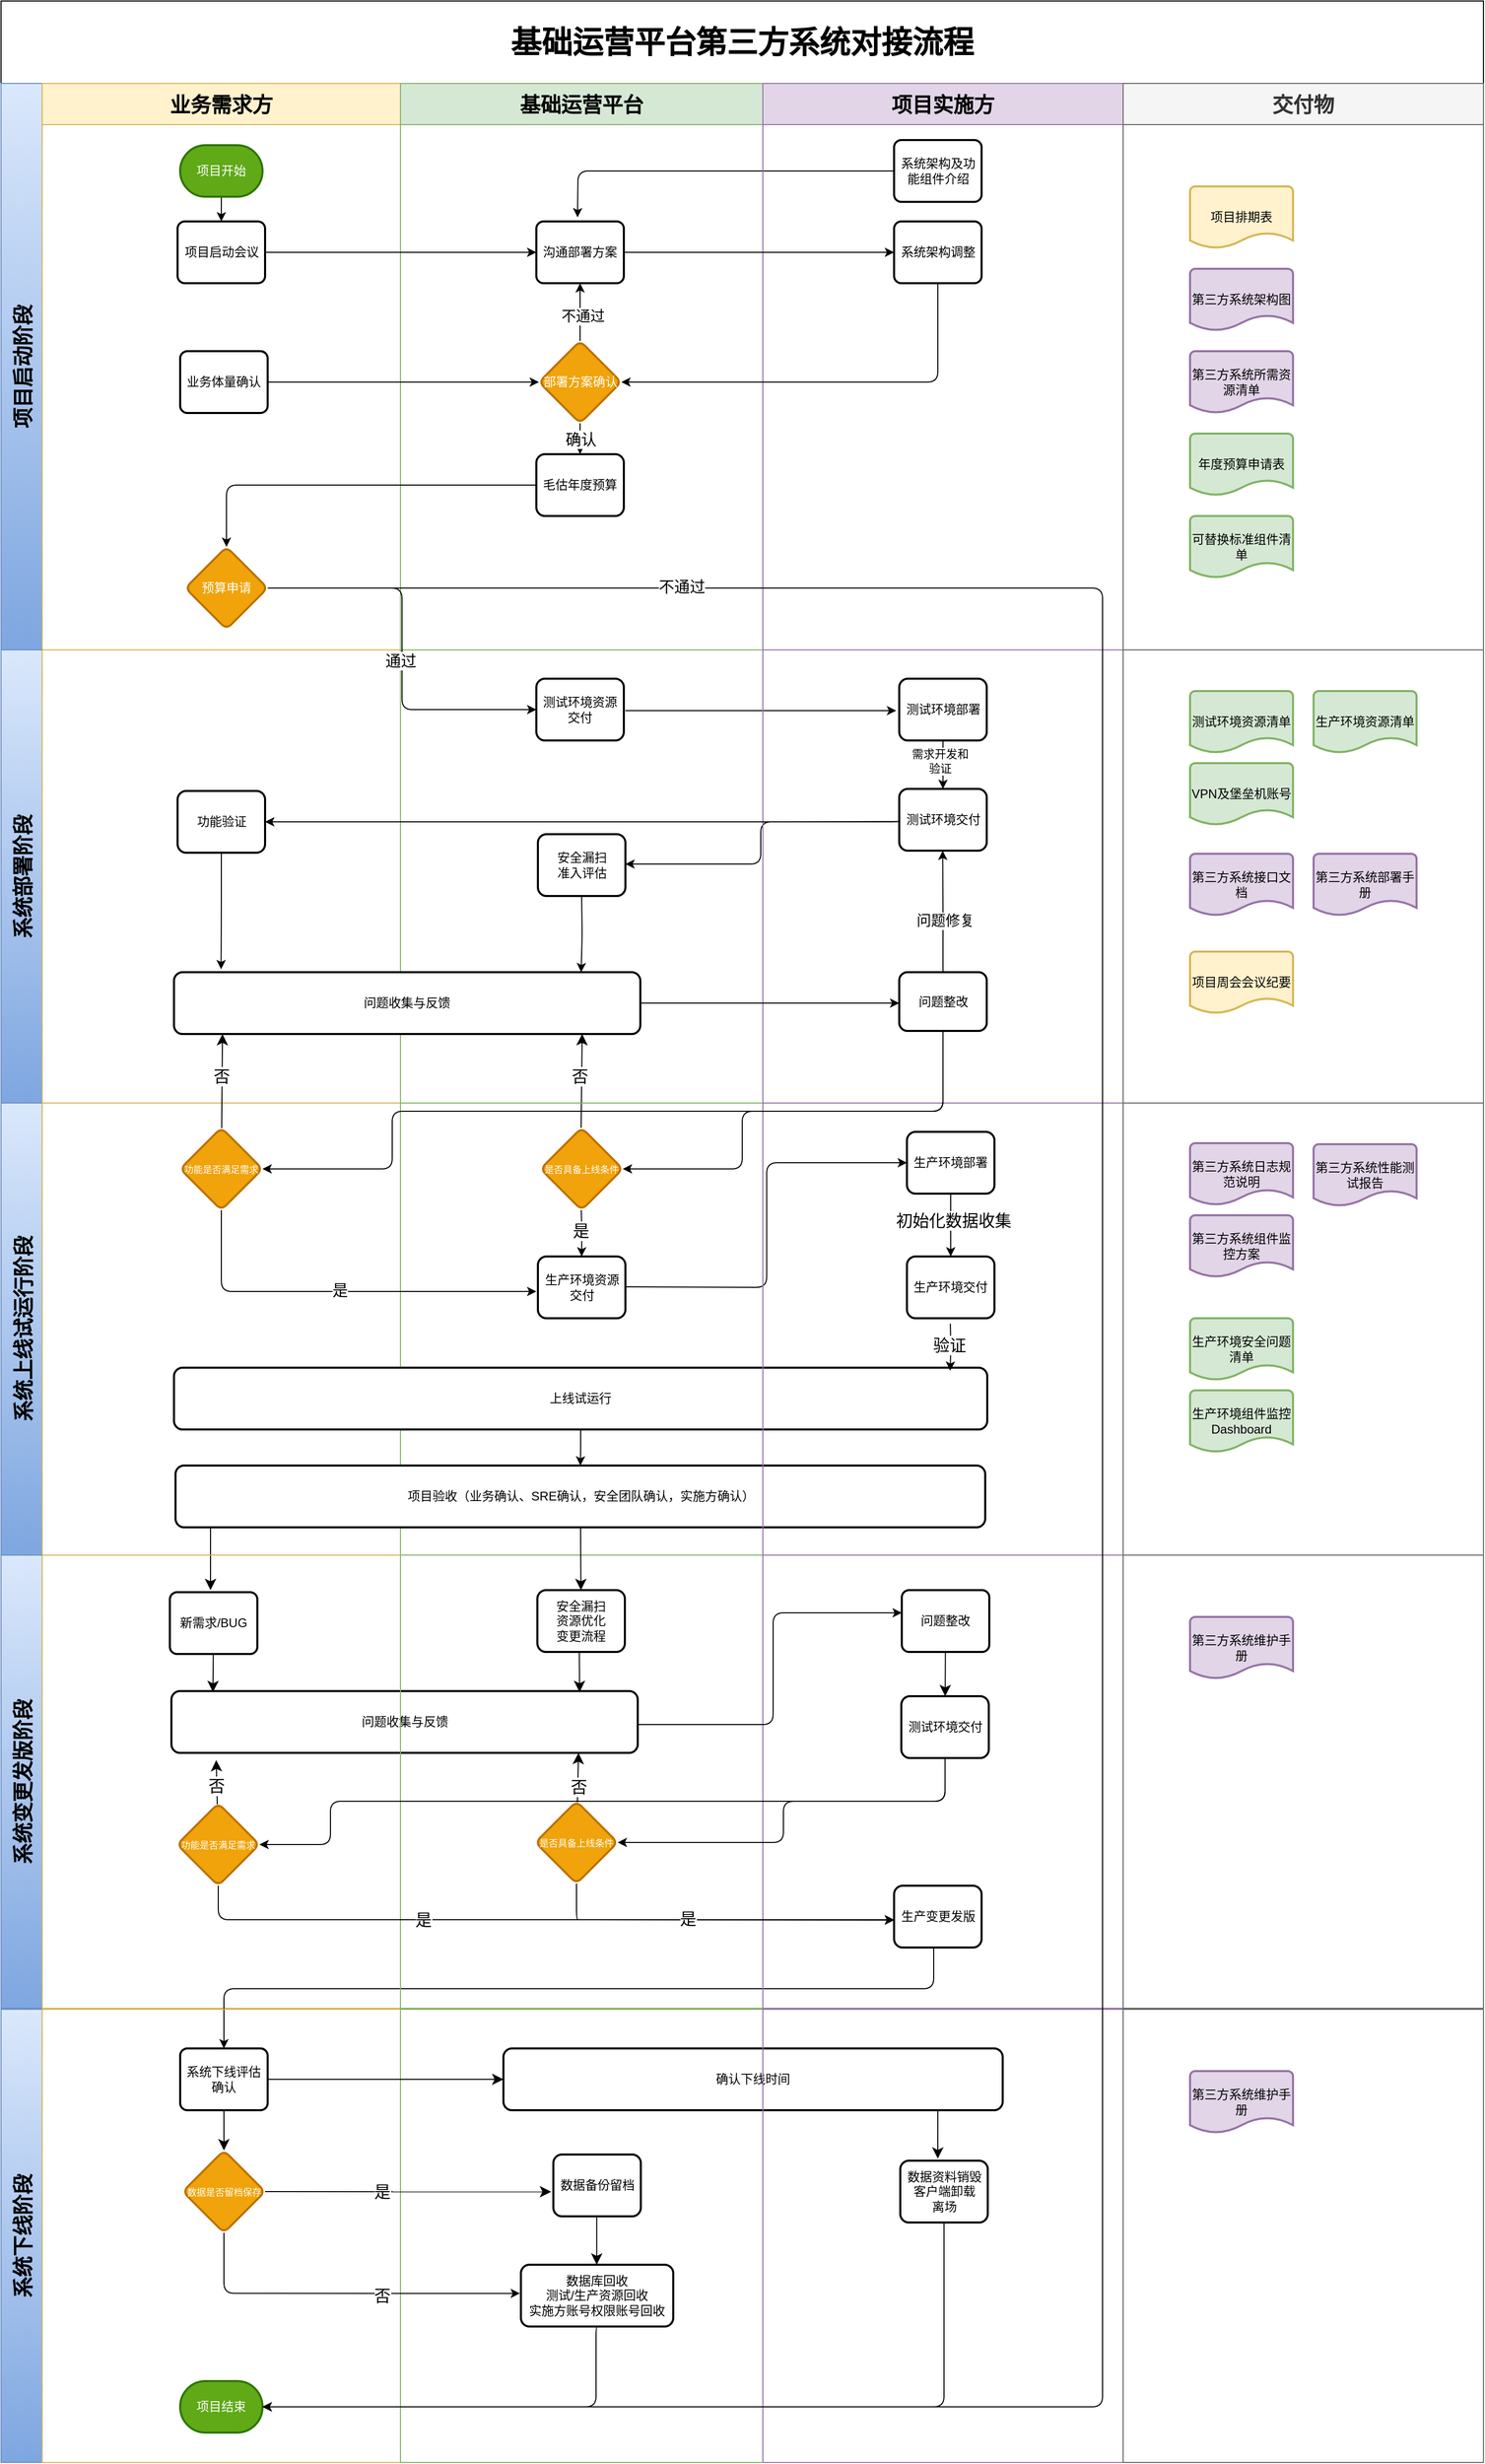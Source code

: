 <mxfile version="24.0.2" type="github" pages="4">
  <diagram name="Page-1" id="74e2e168-ea6b-b213-b513-2b3c1d86103e">
    <mxGraphModel dx="1674" dy="758" grid="0" gridSize="10" guides="0" tooltips="1" connect="1" arrows="1" fold="1" page="1" pageScale="1" pageWidth="1100" pageHeight="850" background="#ffffff" math="0" shadow="0">
      <root>
        <mxCell id="0" />
        <mxCell id="1" parent="0" />
        <mxCell id="KbpwUN9nBIYEaWCEx_Nc-60" value="" style="edgeStyle=none;curved=1;rounded=0;orthogonalLoop=1;jettySize=auto;html=1;fontSize=12;startSize=8;endSize=8;" parent="1" edge="1">
          <mxGeometry relative="1" as="geometry">
            <mxPoint x="941.7" y="1859" as="sourcePoint" />
            <mxPoint x="942" y="1904" as="targetPoint" />
          </mxGeometry>
        </mxCell>
        <mxCell id="nFZiK4tMnYkpv-_QsDiX-21" value="&lt;font style=&quot;font-size: 30px&quot;&gt;基础运营平台第三方系统对接流程&lt;/font&gt;" style="shape=table;childLayout=tableLayout;rowLines=0;columnLines=0;startSize=80;html=1;whiteSpace=wrap;collapsible=0;recursiveResize=0;expand=0;pointerEvents=0;fontStyle=1;align=center;flipH=1;flipV=0;fontSize=20;" parent="1" vertex="1">
          <mxGeometry x="380" y="262" width="1440" height="1949" as="geometry" />
        </mxCell>
        <mxCell id="nFZiK4tMnYkpv-_QsDiX-22" value="项目启动阶段" style="swimlane;horizontal=0;points=[[0,0.5],[1,0.5]];portConstraint=eastwest;startSize=40;html=1;whiteSpace=wrap;collapsible=0;recursiveResize=0;expand=0;pointerEvents=0;fontStyle=1;fillColor=#dae8fc;strokeColor=#6c8ebf;fontSize=20;gradientColor=#7ea6e0;" parent="nFZiK4tMnYkpv-_QsDiX-21" vertex="1">
          <mxGeometry y="80" width="1440" height="550" as="geometry" />
        </mxCell>
        <mxCell id="nFZiK4tMnYkpv-_QsDiX-23" value="业务需求方" style="swimlane;connectable=0;startSize=40;html=1;whiteSpace=wrap;collapsible=0;recursiveResize=0;expand=0;pointerEvents=0;fillColor=#fff2cc;strokeColor=#d6b656;fontSize=20;" parent="nFZiK4tMnYkpv-_QsDiX-22" vertex="1">
          <mxGeometry x="40" width="348" height="550" as="geometry">
            <mxRectangle width="348" height="550" as="alternateBounds" />
          </mxGeometry>
        </mxCell>
        <mxCell id="nFZiK4tMnYkpv-_QsDiX-191" style="edgeStyle=orthogonalEdgeStyle;rounded=1;orthogonalLoop=1;jettySize=auto;html=1;entryX=0.5;entryY=0;entryDx=0;entryDy=0;fontColor=#000000;" parent="nFZiK4tMnYkpv-_QsDiX-23" source="nFZiK4tMnYkpv-_QsDiX-48" target="nFZiK4tMnYkpv-_QsDiX-41" edge="1">
          <mxGeometry relative="1" as="geometry" />
        </mxCell>
        <mxCell id="nFZiK4tMnYkpv-_QsDiX-48" value="项目开始" style="strokeWidth=2;html=1;shape=mxgraph.flowchart.terminator;whiteSpace=wrap;fillColor=#60a917;strokeColor=#2D7600;fontColor=#ffffff;" parent="nFZiK4tMnYkpv-_QsDiX-23" vertex="1">
          <mxGeometry x="134" y="60" width="80" height="50" as="geometry" />
        </mxCell>
        <mxCell id="nFZiK4tMnYkpv-_QsDiX-41" value="项目启动会议" style="rounded=1;whiteSpace=wrap;html=1;absoluteArcSize=1;arcSize=14;strokeWidth=2;" parent="nFZiK4tMnYkpv-_QsDiX-23" vertex="1">
          <mxGeometry x="131.5" y="134" width="85" height="60" as="geometry" />
        </mxCell>
        <mxCell id="nFZiK4tMnYkpv-_QsDiX-82" value="业务体量确认" style="rounded=1;whiteSpace=wrap;html=1;absoluteArcSize=1;arcSize=14;strokeWidth=2;" parent="nFZiK4tMnYkpv-_QsDiX-23" vertex="1">
          <mxGeometry x="134" y="260" width="85" height="60" as="geometry" />
        </mxCell>
        <mxCell id="nFZiK4tMnYkpv-_QsDiX-99" value="预算申请" style="rhombus;whiteSpace=wrap;html=1;rounded=1;strokeWidth=2;arcSize=14;fillColor=#f0a30a;strokeColor=#BD7000;fontColor=#ffffff;" parent="nFZiK4tMnYkpv-_QsDiX-23" vertex="1">
          <mxGeometry x="139" y="450" width="80" height="80" as="geometry" />
        </mxCell>
        <mxCell id="nFZiK4tMnYkpv-_QsDiX-24" value="基础运营平台" style="swimlane;connectable=0;startSize=40;html=1;whiteSpace=wrap;collapsible=0;recursiveResize=0;expand=0;pointerEvents=0;fillColor=#d5e8d4;strokeColor=#82b366;fontSize=20;" parent="nFZiK4tMnYkpv-_QsDiX-22" vertex="1">
          <mxGeometry x="388" width="352" height="550" as="geometry">
            <mxRectangle width="352" height="550" as="alternateBounds" />
          </mxGeometry>
        </mxCell>
        <mxCell id="nFZiK4tMnYkpv-_QsDiX-86" value="确认" style="edgeStyle=orthogonalEdgeStyle;rounded=1;orthogonalLoop=1;jettySize=auto;html=1;fontSize=15;" parent="nFZiK4tMnYkpv-_QsDiX-24" source="nFZiK4tMnYkpv-_QsDiX-79" target="nFZiK4tMnYkpv-_QsDiX-85" edge="1">
          <mxGeometry relative="1" as="geometry" />
        </mxCell>
        <mxCell id="nFZiK4tMnYkpv-_QsDiX-75" value="沟通部署方案" style="rounded=1;whiteSpace=wrap;html=1;absoluteArcSize=1;arcSize=14;strokeWidth=2;" parent="nFZiK4tMnYkpv-_QsDiX-24" vertex="1">
          <mxGeometry x="132" y="134" width="85" height="60" as="geometry" />
        </mxCell>
        <mxCell id="nFZiK4tMnYkpv-_QsDiX-79" value="部署方案确认" style="rhombus;whiteSpace=wrap;html=1;rounded=1;strokeWidth=2;arcSize=14;fillColor=#f0a30a;strokeColor=#BD7000;fontColor=#ffffff;" parent="nFZiK4tMnYkpv-_QsDiX-24" vertex="1">
          <mxGeometry x="134.5" y="250" width="80" height="80" as="geometry" />
        </mxCell>
        <mxCell id="nFZiK4tMnYkpv-_QsDiX-85" value="毛估年度预算" style="whiteSpace=wrap;html=1;rounded=1;strokeWidth=2;arcSize=14;" parent="nFZiK4tMnYkpv-_QsDiX-24" vertex="1">
          <mxGeometry x="132" y="360" width="85" height="60" as="geometry" />
        </mxCell>
        <mxCell id="nK3T0smykum4zkoT3SmY-2" style="edgeStyle=orthogonalEdgeStyle;rounded=1;orthogonalLoop=1;jettySize=auto;html=1;fontSize=15;exitX=0;exitY=0.5;exitDx=0;exitDy=0;" parent="nFZiK4tMnYkpv-_QsDiX-24" source="nFZiK4tMnYkpv-_QsDiX-74" edge="1">
          <mxGeometry relative="1" as="geometry">
            <mxPoint x="172" y="130" as="targetPoint" />
            <mxPoint x="472" y="80" as="sourcePoint" />
          </mxGeometry>
        </mxCell>
        <mxCell id="nK3T0smykum4zkoT3SmY-5" style="edgeStyle=orthogonalEdgeStyle;rounded=1;orthogonalLoop=1;jettySize=auto;html=1;entryX=0.5;entryY=1;entryDx=0;entryDy=0;" parent="nFZiK4tMnYkpv-_QsDiX-24" source="nFZiK4tMnYkpv-_QsDiX-79" target="nFZiK4tMnYkpv-_QsDiX-75" edge="1">
          <mxGeometry relative="1" as="geometry">
            <mxPoint x="-88" y="220" as="sourcePoint" />
            <mxPoint x="176" y="220" as="targetPoint" />
          </mxGeometry>
        </mxCell>
        <mxCell id="nK3T0smykum4zkoT3SmY-7" value="&lt;font style=&quot;font-size: 14px;&quot;&gt;不通过&lt;/font&gt;" style="edgeLabel;html=1;align=center;verticalAlign=middle;resizable=0;points=[];" parent="nK3T0smykum4zkoT3SmY-5" vertex="1" connectable="0">
          <mxGeometry x="-0.143" y="-1" relative="1" as="geometry">
            <mxPoint x="1" as="offset" />
          </mxGeometry>
        </mxCell>
        <mxCell id="nFZiK4tMnYkpv-_QsDiX-25" value="项目实施方" style="swimlane;connectable=0;startSize=40;html=1;whiteSpace=wrap;collapsible=0;recursiveResize=0;expand=0;pointerEvents=0;fillColor=#e1d5e7;strokeColor=#9673a6;fontSize=20;" parent="nFZiK4tMnYkpv-_QsDiX-22" vertex="1">
          <mxGeometry x="740" width="350" height="550" as="geometry">
            <mxRectangle width="350" height="550" as="alternateBounds" />
          </mxGeometry>
        </mxCell>
        <mxCell id="nFZiK4tMnYkpv-_QsDiX-74" value="系统架构及功能组件介绍" style="rounded=1;whiteSpace=wrap;html=1;absoluteArcSize=1;arcSize=14;strokeWidth=2;" parent="nFZiK4tMnYkpv-_QsDiX-25" vertex="1">
          <mxGeometry x="127.5" y="55" width="85" height="60" as="geometry" />
        </mxCell>
        <mxCell id="nFZiK4tMnYkpv-_QsDiX-105" value="系统架构调整" style="rounded=1;whiteSpace=wrap;html=1;absoluteArcSize=1;arcSize=14;strokeWidth=2;" parent="nFZiK4tMnYkpv-_QsDiX-25" vertex="1">
          <mxGeometry x="127.5" y="134" width="85" height="60" as="geometry" />
        </mxCell>
        <mxCell id="nFZiK4tMnYkpv-_QsDiX-35" value="交付物" style="swimlane;connectable=0;startSize=40;html=1;whiteSpace=wrap;collapsible=0;recursiveResize=0;expand=0;pointerEvents=0;fillColor=#f5f5f5;strokeColor=#666666;fontColor=#333333;fontSize=20;" parent="nFZiK4tMnYkpv-_QsDiX-22" vertex="1">
          <mxGeometry x="1090" width="350" height="550" as="geometry">
            <mxRectangle width="350" height="550" as="alternateBounds" />
          </mxGeometry>
        </mxCell>
        <mxCell id="nFZiK4tMnYkpv-_QsDiX-62" value="第三方系统所需资源清单" style="strokeWidth=2;html=1;shape=mxgraph.flowchart.document2;whiteSpace=wrap;size=0.25;fillColor=#e1d5e7;strokeColor=#9673a6;" parent="nFZiK4tMnYkpv-_QsDiX-35" vertex="1">
          <mxGeometry x="65" y="260" width="100" height="60" as="geometry" />
        </mxCell>
        <mxCell id="nFZiK4tMnYkpv-_QsDiX-63" value="第三方系统架构图" style="strokeWidth=2;html=1;shape=mxgraph.flowchart.document2;whiteSpace=wrap;size=0.25;fillColor=#e1d5e7;strokeColor=#9673a6;" parent="nFZiK4tMnYkpv-_QsDiX-35" vertex="1">
          <mxGeometry x="65" y="180" width="100" height="60" as="geometry" />
        </mxCell>
        <mxCell id="nFZiK4tMnYkpv-_QsDiX-103" value="年度预算申请表" style="strokeWidth=2;html=1;shape=mxgraph.flowchart.document2;whiteSpace=wrap;size=0.25;fillColor=#d5e8d4;strokeColor=#82b366;" parent="nFZiK4tMnYkpv-_QsDiX-35" vertex="1">
          <mxGeometry x="65" y="340" width="100" height="60" as="geometry" />
        </mxCell>
        <mxCell id="nFZiK4tMnYkpv-_QsDiX-118" value="项目排期表" style="strokeWidth=2;html=1;shape=mxgraph.flowchart.document2;whiteSpace=wrap;size=0.25;fillColor=#fff2cc;strokeColor=#d6b656;" parent="nFZiK4tMnYkpv-_QsDiX-35" vertex="1">
          <mxGeometry x="65" y="100" width="100" height="60" as="geometry" />
        </mxCell>
        <mxCell id="nFZiK4tMnYkpv-_QsDiX-109" value="可替换标准组件清单" style="strokeWidth=2;html=1;shape=mxgraph.flowchart.document2;whiteSpace=wrap;size=0.25;fillColor=#d5e8d4;strokeColor=#82b366;" parent="nFZiK4tMnYkpv-_QsDiX-35" vertex="1">
          <mxGeometry x="65" y="420" width="100" height="60" as="geometry" />
        </mxCell>
        <mxCell id="nFZiK4tMnYkpv-_QsDiX-143" value="生产环境资源清单" style="strokeWidth=2;html=1;shape=mxgraph.flowchart.document2;whiteSpace=wrap;size=0.25;fillColor=#d5e8d4;strokeColor=#82b366;" parent="nFZiK4tMnYkpv-_QsDiX-35" vertex="1">
          <mxGeometry x="185" y="590" width="100" height="60" as="geometry" />
        </mxCell>
        <mxCell id="nFZiK4tMnYkpv-_QsDiX-140" value="测试环境资源清单" style="strokeWidth=2;html=1;shape=mxgraph.flowchart.document2;whiteSpace=wrap;size=0.25;fillColor=#d5e8d4;strokeColor=#82b366;" parent="nFZiK4tMnYkpv-_QsDiX-35" vertex="1">
          <mxGeometry x="65" y="590" width="100" height="60" as="geometry" />
        </mxCell>
        <mxCell id="nFZiK4tMnYkpv-_QsDiX-141" value="VPN及堡垒机账号" style="strokeWidth=2;html=1;shape=mxgraph.flowchart.document2;whiteSpace=wrap;size=0.25;fillColor=#d5e8d4;strokeColor=#82b366;" parent="nFZiK4tMnYkpv-_QsDiX-35" vertex="1">
          <mxGeometry x="65" y="660" width="100" height="60" as="geometry" />
        </mxCell>
        <mxCell id="nFZiK4tMnYkpv-_QsDiX-106" style="edgeStyle=orthogonalEdgeStyle;rounded=1;orthogonalLoop=1;jettySize=auto;html=1;entryX=0;entryY=0.5;entryDx=0;entryDy=0;" parent="nFZiK4tMnYkpv-_QsDiX-22" source="nFZiK4tMnYkpv-_QsDiX-75" target="nFZiK4tMnYkpv-_QsDiX-105" edge="1">
          <mxGeometry relative="1" as="geometry" />
        </mxCell>
        <mxCell id="nFZiK4tMnYkpv-_QsDiX-107" style="edgeStyle=orthogonalEdgeStyle;rounded=1;orthogonalLoop=1;jettySize=auto;html=1;exitX=0.5;exitY=1;exitDx=0;exitDy=0;entryX=1;entryY=0.5;entryDx=0;entryDy=0;" parent="nFZiK4tMnYkpv-_QsDiX-22" source="nFZiK4tMnYkpv-_QsDiX-105" target="nFZiK4tMnYkpv-_QsDiX-79" edge="1">
          <mxGeometry relative="1" as="geometry" />
        </mxCell>
        <mxCell id="nFZiK4tMnYkpv-_QsDiX-110" style="edgeStyle=orthogonalEdgeStyle;rounded=1;orthogonalLoop=1;jettySize=auto;html=1;entryX=0;entryY=0.5;entryDx=0;entryDy=0;" parent="nFZiK4tMnYkpv-_QsDiX-22" source="nFZiK4tMnYkpv-_QsDiX-82" target="nFZiK4tMnYkpv-_QsDiX-79" edge="1">
          <mxGeometry relative="1" as="geometry" />
        </mxCell>
        <mxCell id="nFZiK4tMnYkpv-_QsDiX-100" value="" style="edgeStyle=orthogonalEdgeStyle;rounded=1;orthogonalLoop=1;jettySize=auto;html=1;" parent="nFZiK4tMnYkpv-_QsDiX-22" source="nFZiK4tMnYkpv-_QsDiX-85" target="nFZiK4tMnYkpv-_QsDiX-99" edge="1">
          <mxGeometry relative="1" as="geometry" />
        </mxCell>
        <mxCell id="LwplRj9utpd_hrLKcr8W-1" style="edgeStyle=orthogonalEdgeStyle;rounded=1;orthogonalLoop=1;jettySize=auto;html=1;fontSize=15;entryX=0;entryY=0.5;entryDx=0;entryDy=0;" parent="nFZiK4tMnYkpv-_QsDiX-22" source="nFZiK4tMnYkpv-_QsDiX-41" target="nFZiK4tMnYkpv-_QsDiX-75" edge="1">
          <mxGeometry relative="1" as="geometry">
            <mxPoint x="520" y="172" as="targetPoint" />
          </mxGeometry>
        </mxCell>
        <mxCell id="nFZiK4tMnYkpv-_QsDiX-26" value="系统部署阶段" style="swimlane;horizontal=0;points=[[0,0.5],[1,0.5]];portConstraint=eastwest;startSize=40;html=1;whiteSpace=wrap;collapsible=0;recursiveResize=0;expand=0;pointerEvents=0;fillColor=#dae8fc;strokeColor=#6c8ebf;fontSize=20;gradientColor=#7ea6e0;" parent="nFZiK4tMnYkpv-_QsDiX-21" vertex="1">
          <mxGeometry y="630" width="1440" height="440" as="geometry" />
        </mxCell>
        <mxCell id="nFZiK4tMnYkpv-_QsDiX-27" value="" style="swimlane;connectable=0;startSize=0;html=1;whiteSpace=wrap;collapsible=0;recursiveResize=0;expand=0;pointerEvents=0;fillColor=#fff2cc;strokeColor=#d6b656;" parent="nFZiK4tMnYkpv-_QsDiX-26" vertex="1">
          <mxGeometry x="40" width="348" height="440" as="geometry">
            <mxRectangle width="348" height="440" as="alternateBounds" />
          </mxGeometry>
        </mxCell>
        <mxCell id="nFZiK4tMnYkpv-_QsDiX-202" value="&lt;font color=&quot;#000000&quot;&gt;功能验证&lt;/font&gt;" style="whiteSpace=wrap;html=1;rounded=1;fontColor=#ffffff;strokeWidth=2;arcSize=14;fillColor=#FFFFFF;" parent="nFZiK4tMnYkpv-_QsDiX-27" vertex="1">
          <mxGeometry x="131.5" y="137" width="85" height="60" as="geometry" />
        </mxCell>
        <mxCell id="nFZiK4tMnYkpv-_QsDiX-28" value="" style="swimlane;connectable=0;startSize=0;html=1;whiteSpace=wrap;collapsible=0;recursiveResize=0;expand=0;pointerEvents=0;fillColor=#d5e8d4;strokeColor=#82b366;" parent="nFZiK4tMnYkpv-_QsDiX-26" vertex="1">
          <mxGeometry x="388" width="352" height="440" as="geometry">
            <mxRectangle width="352" height="440" as="alternateBounds" />
          </mxGeometry>
        </mxCell>
        <mxCell id="nFZiK4tMnYkpv-_QsDiX-120" value="&lt;font color=&quot;#000000&quot;&gt;测试环境资源交付&lt;/font&gt;" style="whiteSpace=wrap;html=1;rounded=1;fontColor=#ffffff;strokeWidth=2;arcSize=14;fillColor=#FFFFFF;" parent="nFZiK4tMnYkpv-_QsDiX-28" vertex="1">
          <mxGeometry x="132" y="28" width="85" height="60" as="geometry" />
        </mxCell>
        <mxCell id="KbpwUN9nBIYEaWCEx_Nc-3" style="edgeStyle=orthogonalEdgeStyle;rounded=1;orthogonalLoop=1;jettySize=auto;html=1;fontSize=15;" parent="nFZiK4tMnYkpv-_QsDiX-28" edge="1">
          <mxGeometry relative="1" as="geometry">
            <mxPoint x="481.5" y="59" as="targetPoint" />
            <mxPoint x="218.5" y="59" as="sourcePoint" />
          </mxGeometry>
        </mxCell>
        <mxCell id="KbpwUN9nBIYEaWCEx_Nc-7" value="&lt;font color=&quot;#000000&quot;&gt;安全漏扫&lt;br&gt;准入评估&lt;br&gt;&lt;/font&gt;" style="whiteSpace=wrap;html=1;rounded=1;fontColor=#ffffff;strokeWidth=2;arcSize=14;fillColor=#FFFFFF;" parent="nFZiK4tMnYkpv-_QsDiX-28" vertex="1">
          <mxGeometry x="133.5" y="179" width="85" height="60" as="geometry" />
        </mxCell>
        <mxCell id="KbpwUN9nBIYEaWCEx_Nc-9" style="edgeStyle=orthogonalEdgeStyle;rounded=1;orthogonalLoop=1;jettySize=auto;html=1;entryX=1;entryY=0.5;entryDx=0;entryDy=0;fontColor=#000000;exitX=0.021;exitY=0.529;exitDx=0;exitDy=0;exitPerimeter=0;" parent="nFZiK4tMnYkpv-_QsDiX-28" source="nFZiK4tMnYkpv-_QsDiX-131" edge="1">
          <mxGeometry relative="1" as="geometry">
            <mxPoint x="482" y="167" as="sourcePoint" />
            <mxPoint x="218.5" y="208" as="targetPoint" />
            <Array as="points">
              <mxPoint x="482" y="167" />
              <mxPoint x="350" y="167" />
              <mxPoint x="350" y="208" />
            </Array>
          </mxGeometry>
        </mxCell>
        <mxCell id="KbpwUN9nBIYEaWCEx_Nc-25" style="edgeStyle=orthogonalEdgeStyle;rounded=1;orthogonalLoop=1;jettySize=auto;html=1;entryX=0.101;entryY=-0.048;entryDx=0;entryDy=0;entryPerimeter=0;fontColor=#000000;" parent="nFZiK4tMnYkpv-_QsDiX-28" edge="1">
          <mxGeometry relative="1" as="geometry">
            <mxPoint x="176" y="240" as="sourcePoint" />
            <mxPoint x="175.5" y="313" as="targetPoint" />
          </mxGeometry>
        </mxCell>
        <mxCell id="KbpwUN9nBIYEaWCEx_Nc-32" value="" style="edgeStyle=none;curved=1;rounded=0;orthogonalLoop=1;jettySize=auto;html=1;fontSize=12;startSize=8;endSize=8;entryX=0.104;entryY=1;entryDx=0;entryDy=0;entryPerimeter=0;" parent="nFZiK4tMnYkpv-_QsDiX-28" edge="1">
          <mxGeometry relative="1" as="geometry">
            <mxPoint x="175.5" y="464" as="sourcePoint" />
            <mxPoint x="176.5" y="373" as="targetPoint" />
          </mxGeometry>
        </mxCell>
        <mxCell id="KbpwUN9nBIYEaWCEx_Nc-33" value="否" style="edgeLabel;html=1;align=center;verticalAlign=middle;resizable=0;points=[];fontSize=16;" parent="KbpwUN9nBIYEaWCEx_Nc-32" vertex="1" connectable="0">
          <mxGeometry x="0.102" y="2" relative="1" as="geometry">
            <mxPoint as="offset" />
          </mxGeometry>
        </mxCell>
        <mxCell id="nFZiK4tMnYkpv-_QsDiX-29" value="" style="swimlane;connectable=0;startSize=0;html=1;whiteSpace=wrap;collapsible=0;recursiveResize=0;expand=0;pointerEvents=0;fillColor=#e1d5e7;strokeColor=#9673a6;labelBorderColor=default;" parent="nFZiK4tMnYkpv-_QsDiX-26" vertex="1">
          <mxGeometry x="740" width="350" height="440" as="geometry">
            <mxRectangle width="350" height="440" as="alternateBounds" />
          </mxGeometry>
        </mxCell>
        <mxCell id="nFZiK4tMnYkpv-_QsDiX-132" value="" style="edgeStyle=orthogonalEdgeStyle;rounded=1;orthogonalLoop=1;jettySize=auto;html=1;" parent="nFZiK4tMnYkpv-_QsDiX-29" source="nFZiK4tMnYkpv-_QsDiX-124" target="nFZiK4tMnYkpv-_QsDiX-131" edge="1">
          <mxGeometry relative="1" as="geometry" />
        </mxCell>
        <mxCell id="nK3T0smykum4zkoT3SmY-24" value="需求开发和&lt;br&gt;验证" style="edgeLabel;html=1;align=center;verticalAlign=middle;resizable=0;points=[];" parent="nFZiK4tMnYkpv-_QsDiX-132" vertex="1" connectable="0">
          <mxGeometry x="-0.15" y="-3" relative="1" as="geometry">
            <mxPoint as="offset" />
          </mxGeometry>
        </mxCell>
        <mxCell id="nFZiK4tMnYkpv-_QsDiX-131" value="&lt;font color=&quot;#000000&quot;&gt;测试环境交付&lt;/font&gt;" style="whiteSpace=wrap;html=1;rounded=1;fontColor=#ffffff;strokeWidth=2;arcSize=14;fillColor=#FFFFFF;" parent="nFZiK4tMnYkpv-_QsDiX-29" vertex="1">
          <mxGeometry x="132.5" y="135" width="85" height="60" as="geometry" />
        </mxCell>
        <mxCell id="nFZiK4tMnYkpv-_QsDiX-124" value="&lt;font color=&quot;#000000&quot;&gt;测试环境部署&lt;/font&gt;" style="whiteSpace=wrap;html=1;rounded=1;fontColor=#ffffff;strokeWidth=2;arcSize=14;fillColor=#FFFFFF;" parent="nFZiK4tMnYkpv-_QsDiX-29" vertex="1">
          <mxGeometry x="132.5" y="28" width="85" height="60" as="geometry" />
        </mxCell>
        <mxCell id="KbpwUN9nBIYEaWCEx_Nc-28" style="edgeStyle=orthogonalEdgeStyle;rounded=1;orthogonalLoop=1;jettySize=auto;html=1;entryX=0.5;entryY=1;entryDx=0;entryDy=0;exitX=0.5;exitY=0;exitDx=0;exitDy=0;" parent="nFZiK4tMnYkpv-_QsDiX-29" source="nFZiK4tMnYkpv-_QsDiX-218" edge="1">
          <mxGeometry relative="1" as="geometry">
            <mxPoint x="174.71" y="251" as="sourcePoint" />
            <mxPoint x="174.71" y="195" as="targetPoint" />
          </mxGeometry>
        </mxCell>
        <mxCell id="KbpwUN9nBIYEaWCEx_Nc-29" value="&lt;font style=&quot;font-size: 14px;&quot;&gt;问题修复&lt;/font&gt;" style="edgeLabel;html=1;align=center;verticalAlign=middle;resizable=0;points=[];" parent="KbpwUN9nBIYEaWCEx_Nc-28" vertex="1" connectable="0">
          <mxGeometry x="-0.143" y="-1" relative="1" as="geometry">
            <mxPoint x="1" as="offset" />
          </mxGeometry>
        </mxCell>
        <mxCell id="nFZiK4tMnYkpv-_QsDiX-36" style="swimlane;connectable=0;startSize=0;html=1;whiteSpace=wrap;collapsible=0;recursiveResize=0;expand=0;pointerEvents=0;fillColor=#f5f5f5;strokeColor=#666666;fontColor=#333333;" parent="nFZiK4tMnYkpv-_QsDiX-26" vertex="1">
          <mxGeometry x="1090" width="350" height="440" as="geometry">
            <mxRectangle width="350" height="440" as="alternateBounds" />
          </mxGeometry>
        </mxCell>
        <mxCell id="nFZiK4tMnYkpv-_QsDiX-248" value="项目周会会议纪要" style="strokeWidth=2;html=1;shape=mxgraph.flowchart.document2;whiteSpace=wrap;size=0.25;fillColor=#fff2cc;strokeColor=#d6b656;" parent="nFZiK4tMnYkpv-_QsDiX-36" vertex="1">
          <mxGeometry x="65" y="293" width="100" height="60" as="geometry" />
        </mxCell>
        <mxCell id="nFZiK4tMnYkpv-_QsDiX-142" value="第三方系统接口文档" style="strokeWidth=2;html=1;shape=mxgraph.flowchart.document2;whiteSpace=wrap;size=0.25;fillColor=#e1d5e7;strokeColor=#9673a6;" parent="nFZiK4tMnYkpv-_QsDiX-36" vertex="1">
          <mxGeometry x="65" y="198" width="100" height="60" as="geometry" />
        </mxCell>
        <mxCell id="nFZiK4tMnYkpv-_QsDiX-151" value="第三方系统部署手册" style="strokeWidth=2;html=1;shape=mxgraph.flowchart.document2;whiteSpace=wrap;size=0.25;fillColor=#e1d5e7;strokeColor=#9673a6;" parent="nFZiK4tMnYkpv-_QsDiX-36" vertex="1">
          <mxGeometry x="185" y="198" width="100" height="60" as="geometry" />
        </mxCell>
        <mxCell id="nFZiK4tMnYkpv-_QsDiX-250" value="第三方系统性能测试报告" style="strokeWidth=2;html=1;shape=mxgraph.flowchart.document2;whiteSpace=wrap;size=0.25;fillColor=#e1d5e7;strokeColor=#9673a6;" parent="nFZiK4tMnYkpv-_QsDiX-36" vertex="1">
          <mxGeometry x="185" y="480" width="100" height="60" as="geometry" />
        </mxCell>
        <mxCell id="KbpwUN9nBIYEaWCEx_Nc-18" style="edgeStyle=orthogonalEdgeStyle;rounded=1;orthogonalLoop=1;jettySize=auto;html=1;fontSize=15;entryX=1;entryY=0.5;entryDx=0;entryDy=0;exitX=0;exitY=0.5;exitDx=0;exitDy=0;" parent="nFZiK4tMnYkpv-_QsDiX-26" source="nFZiK4tMnYkpv-_QsDiX-131" target="nFZiK4tMnYkpv-_QsDiX-202" edge="1">
          <mxGeometry relative="1" as="geometry">
            <mxPoint x="673" y="163" as="targetPoint" />
            <mxPoint x="410" y="163" as="sourcePoint" />
            <Array as="points">
              <mxPoint x="873" y="167" />
            </Array>
          </mxGeometry>
        </mxCell>
        <mxCell id="nFZiK4tMnYkpv-_QsDiX-30" value="系统上线试运行阶段" style="swimlane;horizontal=0;points=[[0,0.5],[1,0.5]];portConstraint=eastwest;startSize=40;html=1;whiteSpace=wrap;collapsible=0;recursiveResize=0;expand=0;pointerEvents=0;fillColor=#dae8fc;strokeColor=#6c8ebf;fontSize=20;gradientColor=#7ea6e0;" parent="nFZiK4tMnYkpv-_QsDiX-21" vertex="1">
          <mxGeometry y="1070" width="1440" height="439" as="geometry" />
        </mxCell>
        <mxCell id="nFZiK4tMnYkpv-_QsDiX-31" value="" style="swimlane;connectable=0;startSize=0;html=1;whiteSpace=wrap;collapsible=0;recursiveResize=0;expand=0;pointerEvents=0;fillColor=#fff2cc;strokeColor=#d6b656;" parent="nFZiK4tMnYkpv-_QsDiX-30" vertex="1">
          <mxGeometry x="40" width="348" height="439" as="geometry">
            <mxRectangle width="348" height="439" as="alternateBounds" />
          </mxGeometry>
        </mxCell>
        <mxCell id="nFZiK4tMnYkpv-_QsDiX-226" value="&lt;font style=&quot;font-size: 9px&quot;&gt;功能是否满足需求&lt;/font&gt;" style="rhombus;whiteSpace=wrap;html=1;rounded=1;strokeWidth=2;fillColor=#f0a30a;arcSize=14;strokeColor=#BD7000;fontColor=#ffffff;" parent="nFZiK4tMnYkpv-_QsDiX-31" vertex="1">
          <mxGeometry x="134" y="24" width="80" height="80" as="geometry" />
        </mxCell>
        <mxCell id="KbpwUN9nBIYEaWCEx_Nc-51" value="" style="edgeStyle=none;curved=1;rounded=0;orthogonalLoop=1;jettySize=auto;html=1;fontSize=12;startSize=8;endSize=8;" parent="nFZiK4tMnYkpv-_QsDiX-31" edge="1">
          <mxGeometry relative="1" as="geometry">
            <mxPoint x="163.5" y="412" as="sourcePoint" />
            <mxPoint x="163.5" y="473" as="targetPoint" />
          </mxGeometry>
        </mxCell>
        <mxCell id="nFZiK4tMnYkpv-_QsDiX-32" value="" style="swimlane;connectable=0;startSize=0;html=1;whiteSpace=wrap;collapsible=0;recursiveResize=0;expand=0;pointerEvents=0;fillColor=#d5e8d4;strokeColor=#82b366;" parent="nFZiK4tMnYkpv-_QsDiX-30" vertex="1">
          <mxGeometry x="388" width="352" height="439" as="geometry">
            <mxRectangle width="352" height="439" as="alternateBounds" />
          </mxGeometry>
        </mxCell>
        <mxCell id="nFZiK4tMnYkpv-_QsDiX-207" value="&lt;font color=&quot;#000000&quot;&gt;问题收集与反馈&lt;/font&gt;" style="whiteSpace=wrap;html=1;rounded=1;fontColor=#ffffff;strokeWidth=2;arcSize=14;fillColor=#FFFFFF;" parent="nFZiK4tMnYkpv-_QsDiX-32" vertex="1">
          <mxGeometry x="-220" y="-127" width="453" height="60" as="geometry" />
        </mxCell>
        <mxCell id="nFZiK4tMnYkpv-_QsDiX-175" value="&lt;font style=&quot;font-size: 9px&quot;&gt;是否具备上线条件&lt;/font&gt;" style="rhombus;whiteSpace=wrap;html=1;rounded=1;strokeWidth=2;fillColor=#f0a30a;arcSize=14;strokeColor=#BD7000;fontColor=#ffffff;" parent="nFZiK4tMnYkpv-_QsDiX-32" vertex="1">
          <mxGeometry x="136" y="24" width="80" height="80" as="geometry" />
        </mxCell>
        <mxCell id="nFZiK4tMnYkpv-_QsDiX-166" value="生产环境资源交付" style="whiteSpace=wrap;html=1;rounded=1;fontColor=#000000;strokeWidth=2;arcSize=14;fillColor=#FFFFFF;" parent="nFZiK4tMnYkpv-_QsDiX-32" vertex="1">
          <mxGeometry x="133.5" y="149" width="85" height="60" as="geometry" />
        </mxCell>
        <mxCell id="KbpwUN9nBIYEaWCEx_Nc-35" style="edgeStyle=orthogonalEdgeStyle;rounded=1;orthogonalLoop=1;jettySize=auto;html=1;entryX=0.5;entryY=0;entryDx=0;entryDy=0;fontColor=#000000;" parent="nFZiK4tMnYkpv-_QsDiX-32" target="nFZiK4tMnYkpv-_QsDiX-166" edge="1">
          <mxGeometry relative="1" as="geometry">
            <mxPoint x="175.66" y="104" as="sourcePoint" />
            <mxPoint x="175.66" y="128" as="targetPoint" />
          </mxGeometry>
        </mxCell>
        <mxCell id="KbpwUN9nBIYEaWCEx_Nc-36" value="是" style="edgeLabel;html=1;align=center;verticalAlign=middle;resizable=0;points=[];fontSize=16;" parent="KbpwUN9nBIYEaWCEx_Nc-35" vertex="1" connectable="0">
          <mxGeometry x="-0.182" y="-3" relative="1" as="geometry">
            <mxPoint x="2" y="1" as="offset" />
          </mxGeometry>
        </mxCell>
        <mxCell id="KbpwUN9nBIYEaWCEx_Nc-37" style="edgeStyle=orthogonalEdgeStyle;rounded=1;orthogonalLoop=1;jettySize=auto;html=1;entryX=0;entryY=0.5;entryDx=0;entryDy=0;" parent="nFZiK4tMnYkpv-_QsDiX-32" target="nFZiK4tMnYkpv-_QsDiX-146" edge="1">
          <mxGeometry relative="1" as="geometry">
            <mxPoint x="218.5" y="178.5" as="sourcePoint" />
            <mxPoint x="482.5" y="178.5" as="targetPoint" />
          </mxGeometry>
        </mxCell>
        <mxCell id="nFZiK4tMnYkpv-_QsDiX-239" value="&lt;font color=&quot;#000000&quot;&gt;上线试运行&lt;/font&gt;" style="whiteSpace=wrap;html=1;rounded=1;fontColor=#ffffff;strokeWidth=2;arcSize=14;fillColor=#FFFFFF;" parent="nFZiK4tMnYkpv-_QsDiX-32" vertex="1">
          <mxGeometry x="-220" y="257" width="790" height="60" as="geometry" />
        </mxCell>
        <mxCell id="nFZiK4tMnYkpv-_QsDiX-272" value="&lt;font color=&quot;#000000&quot;&gt;项目验收（&lt;/font&gt;&lt;span style=&quot;color: rgb(0, 0, 0);&quot;&gt;业务确认、&lt;/span&gt;&lt;font color=&quot;#000000&quot;&gt;SRE确认，安全团队确认，实施方确认）&lt;/font&gt;" style="whiteSpace=wrap;html=1;rounded=1;fontColor=#ffffff;strokeWidth=2;arcSize=14;fillColor=#FFFFFF;" parent="nFZiK4tMnYkpv-_QsDiX-32" vertex="1">
          <mxGeometry x="-218.5" y="352" width="786.5" height="60" as="geometry" />
        </mxCell>
        <mxCell id="nFZiK4tMnYkpv-_QsDiX-275" style="edgeStyle=orthogonalEdgeStyle;rounded=1;orthogonalLoop=1;jettySize=auto;html=1;entryX=0.5;entryY=0;entryDx=0;entryDy=0;fontSize=15;fontColor=#000000;" parent="nFZiK4tMnYkpv-_QsDiX-32" source="nFZiK4tMnYkpv-_QsDiX-239" target="nFZiK4tMnYkpv-_QsDiX-272" edge="1">
          <mxGeometry relative="1" as="geometry" />
        </mxCell>
        <mxCell id="nFZiK4tMnYkpv-_QsDiX-33" value="" style="swimlane;connectable=0;startSize=0;html=1;whiteSpace=wrap;collapsible=0;recursiveResize=0;expand=0;pointerEvents=0;fillColor=#e1d5e7;strokeColor=#9673a6;" parent="nFZiK4tMnYkpv-_QsDiX-30" vertex="1">
          <mxGeometry x="740" width="350" height="439" as="geometry">
            <mxRectangle width="350" height="439" as="alternateBounds" />
          </mxGeometry>
        </mxCell>
        <mxCell id="nFZiK4tMnYkpv-_QsDiX-218" value="&lt;font color=&quot;#000000&quot;&gt;问题整改&lt;/font&gt;" style="whiteSpace=wrap;html=1;rounded=1;fontColor=#ffffff;strokeWidth=2;arcSize=14;fillColor=#FFFFFF;" parent="nFZiK4tMnYkpv-_QsDiX-33" vertex="1">
          <mxGeometry x="132.5" y="-127" width="85" height="57" as="geometry" />
        </mxCell>
        <mxCell id="nFZiK4tMnYkpv-_QsDiX-146" value="&lt;font color=&quot;#000000&quot;&gt;生产环境部署&lt;/font&gt;" style="whiteSpace=wrap;html=1;rounded=1;fontColor=#ffffff;strokeWidth=2;arcSize=14;fillColor=#FFFFFF;" parent="nFZiK4tMnYkpv-_QsDiX-33" vertex="1">
          <mxGeometry x="140" y="28" width="85" height="60" as="geometry" />
        </mxCell>
        <mxCell id="nFZiK4tMnYkpv-_QsDiX-152" value="&lt;font color=&quot;#000000&quot;&gt;生产环境交付&lt;/font&gt;" style="whiteSpace=wrap;html=1;rounded=1;fontColor=#ffffff;strokeWidth=2;arcSize=14;fillColor=#FFFFFF;" parent="nFZiK4tMnYkpv-_QsDiX-33" vertex="1">
          <mxGeometry x="140" y="149" width="85" height="60" as="geometry" />
        </mxCell>
        <mxCell id="nFZiK4tMnYkpv-_QsDiX-153" value="" style="edgeStyle=orthogonalEdgeStyle;rounded=1;orthogonalLoop=1;jettySize=auto;html=1;" parent="nFZiK4tMnYkpv-_QsDiX-33" source="nFZiK4tMnYkpv-_QsDiX-146" target="nFZiK4tMnYkpv-_QsDiX-152" edge="1">
          <mxGeometry relative="1" as="geometry" />
        </mxCell>
        <mxCell id="KbpwUN9nBIYEaWCEx_Nc-38" value="初始化数据收集" style="edgeLabel;html=1;align=center;verticalAlign=middle;resizable=0;points=[];fontSize=16;" parent="nFZiK4tMnYkpv-_QsDiX-153" vertex="1" connectable="0">
          <mxGeometry x="-0.151" y="2" relative="1" as="geometry">
            <mxPoint as="offset" />
          </mxGeometry>
        </mxCell>
        <mxCell id="nFZiK4tMnYkpv-_QsDiX-37" style="swimlane;connectable=0;startSize=0;html=1;whiteSpace=wrap;collapsible=0;recursiveResize=0;expand=0;pointerEvents=0;fillColor=#f5f5f5;strokeColor=#666666;fontColor=#333333;" parent="nFZiK4tMnYkpv-_QsDiX-30" vertex="1">
          <mxGeometry x="1090" width="350" height="439" as="geometry">
            <mxRectangle width="350" height="439" as="alternateBounds" />
          </mxGeometry>
        </mxCell>
        <mxCell id="nFZiK4tMnYkpv-_QsDiX-249" value="第三方系统日志规范说明" style="strokeWidth=2;html=1;shape=mxgraph.flowchart.document2;whiteSpace=wrap;size=0.25;fillColor=#e1d5e7;strokeColor=#9673a6;" parent="nFZiK4tMnYkpv-_QsDiX-37" vertex="1">
          <mxGeometry x="65" y="39" width="100" height="60" as="geometry" />
        </mxCell>
        <mxCell id="nFZiK4tMnYkpv-_QsDiX-251" value="第三方系统组件监控方案" style="strokeWidth=2;html=1;shape=mxgraph.flowchart.document2;whiteSpace=wrap;size=0.25;fillColor=#e1d5e7;strokeColor=#9673a6;" parent="nFZiK4tMnYkpv-_QsDiX-37" vertex="1">
          <mxGeometry x="65" y="109" width="100" height="60" as="geometry" />
        </mxCell>
        <mxCell id="nFZiK4tMnYkpv-_QsDiX-149" value="生产环境安全问题清单" style="strokeWidth=2;html=1;shape=mxgraph.flowchart.document2;whiteSpace=wrap;size=0.25;fillColor=#d5e8d4;strokeColor=#82b366;" parent="nFZiK4tMnYkpv-_QsDiX-37" vertex="1">
          <mxGeometry x="65" y="209" width="100" height="60" as="geometry" />
        </mxCell>
        <mxCell id="nFZiK4tMnYkpv-_QsDiX-150" value="生产环境组件监控Dashboard" style="strokeWidth=2;html=1;shape=mxgraph.flowchart.document2;whiteSpace=wrap;size=0.25;fillColor=#d5e8d4;strokeColor=#82b366;" parent="nFZiK4tMnYkpv-_QsDiX-37" vertex="1">
          <mxGeometry x="65" y="279" width="100" height="60" as="geometry" />
        </mxCell>
        <mxCell id="nFZiK4tMnYkpv-_QsDiX-219" style="edgeStyle=orthogonalEdgeStyle;rounded=1;orthogonalLoop=1;jettySize=auto;html=1;fontColor=#000000;" parent="nFZiK4tMnYkpv-_QsDiX-30" source="nFZiK4tMnYkpv-_QsDiX-207" target="nFZiK4tMnYkpv-_QsDiX-218" edge="1">
          <mxGeometry relative="1" as="geometry">
            <Array as="points">
              <mxPoint x="620" y="-98" />
              <mxPoint x="620" y="-98" />
            </Array>
          </mxGeometry>
        </mxCell>
        <mxCell id="KbpwUN9nBIYEaWCEx_Nc-30" value="" style="edgeStyle=none;curved=1;rounded=0;orthogonalLoop=1;jettySize=auto;html=1;fontSize=12;startSize=8;endSize=8;entryX=0.104;entryY=1;entryDx=0;entryDy=0;entryPerimeter=0;" parent="nFZiK4tMnYkpv-_QsDiX-30" source="nFZiK4tMnYkpv-_QsDiX-226" target="nFZiK4tMnYkpv-_QsDiX-207" edge="1">
          <mxGeometry relative="1" as="geometry" />
        </mxCell>
        <mxCell id="KbpwUN9nBIYEaWCEx_Nc-31" value="否" style="edgeLabel;html=1;align=center;verticalAlign=middle;resizable=0;points=[];fontSize=16;" parent="KbpwUN9nBIYEaWCEx_Nc-30" vertex="1" connectable="0">
          <mxGeometry x="0.102" y="2" relative="1" as="geometry">
            <mxPoint x="1" as="offset" />
          </mxGeometry>
        </mxCell>
        <mxCell id="KbpwUN9nBIYEaWCEx_Nc-71" style="edgeStyle=orthogonalEdgeStyle;rounded=1;orthogonalLoop=1;jettySize=auto;html=1;fontColor=#000000;entryX=1;entryY=0.5;entryDx=0;entryDy=0;exitX=0.5;exitY=1;exitDx=0;exitDy=0;" parent="nFZiK4tMnYkpv-_QsDiX-30" source="nFZiK4tMnYkpv-_QsDiX-218" target="nFZiK4tMnYkpv-_QsDiX-175" edge="1">
          <mxGeometry relative="1" as="geometry">
            <mxPoint x="910" y="-52" as="sourcePoint" />
            <mxPoint x="830" y="28" as="targetPoint" />
            <Array as="points">
              <mxPoint x="915" y="8" />
              <mxPoint x="720" y="8" />
              <mxPoint x="720" y="64" />
            </Array>
          </mxGeometry>
        </mxCell>
        <mxCell id="KbpwUN9nBIYEaWCEx_Nc-73" style="edgeStyle=orthogonalEdgeStyle;rounded=1;orthogonalLoop=1;jettySize=auto;html=1;fontColor=#000000;entryX=1;entryY=0.5;entryDx=0;entryDy=0;exitX=0.5;exitY=1;exitDx=0;exitDy=0;" parent="nFZiK4tMnYkpv-_QsDiX-30" source="nFZiK4tMnYkpv-_QsDiX-218" target="nFZiK4tMnYkpv-_QsDiX-226" edge="1">
          <mxGeometry relative="1" as="geometry">
            <mxPoint x="920" y="-62" as="sourcePoint" />
            <mxPoint x="614" y="74" as="targetPoint" />
            <Array as="points">
              <mxPoint x="915" y="8" />
              <mxPoint x="380" y="8" />
              <mxPoint x="380" y="64" />
            </Array>
          </mxGeometry>
        </mxCell>
        <mxCell id="nFZiK4tMnYkpv-_QsDiX-42" value="系统变更发版阶段" style="swimlane;horizontal=0;points=[[0,0.5],[1,0.5]];portConstraint=eastwest;startSize=40;html=1;whiteSpace=wrap;collapsible=0;recursiveResize=0;expand=0;pointerEvents=0;fillColor=#dae8fc;strokeColor=#6c8ebf;fontSize=20;gradientColor=#7ea6e0;" parent="nFZiK4tMnYkpv-_QsDiX-21" vertex="1">
          <mxGeometry y="1509" width="1440" height="440" as="geometry" />
        </mxCell>
        <mxCell id="nFZiK4tMnYkpv-_QsDiX-43" style="swimlane;connectable=0;startSize=0;html=1;whiteSpace=wrap;collapsible=0;recursiveResize=0;expand=0;pointerEvents=0;fillColor=#fff2cc;strokeColor=#d6b656;" parent="nFZiK4tMnYkpv-_QsDiX-42" vertex="1">
          <mxGeometry x="40" width="348" height="440" as="geometry">
            <mxRectangle width="348" height="440" as="alternateBounds" />
          </mxGeometry>
        </mxCell>
        <mxCell id="KbpwUN9nBIYEaWCEx_Nc-46" value="&lt;font color=&quot;#000000&quot;&gt;问题收集与反馈&lt;/font&gt;" style="whiteSpace=wrap;html=1;rounded=1;fontColor=#ffffff;strokeWidth=2;arcSize=14;fillColor=#FFFFFF;" parent="nFZiK4tMnYkpv-_QsDiX-43" vertex="1">
          <mxGeometry x="125.5" y="132" width="453" height="60" as="geometry" />
        </mxCell>
        <mxCell id="KbpwUN9nBIYEaWCEx_Nc-57" value="&lt;font style=&quot;font-size: 9px&quot;&gt;功能是否满足需求&lt;/font&gt;" style="rhombus;whiteSpace=wrap;html=1;rounded=1;strokeWidth=2;fillColor=#f0a30a;arcSize=14;strokeColor=#BD7000;fontColor=#ffffff;" parent="nFZiK4tMnYkpv-_QsDiX-43" vertex="1">
          <mxGeometry x="131" y="241" width="80" height="80" as="geometry" />
        </mxCell>
        <mxCell id="KbpwUN9nBIYEaWCEx_Nc-90" style="edgeStyle=orthogonalEdgeStyle;rounded=1;orthogonalLoop=1;jettySize=auto;html=1;entryX=0.5;entryY=0;entryDx=0;entryDy=0;exitX=0.5;exitY=1;exitDx=0;exitDy=0;" parent="nFZiK4tMnYkpv-_QsDiX-43" target="KbpwUN9nBIYEaWCEx_Nc-85" edge="1">
          <mxGeometry relative="1" as="geometry">
            <mxPoint x="866" y="379" as="sourcePoint" />
            <mxPoint x="200" y="463" as="targetPoint" />
            <Array as="points">
              <mxPoint x="866" y="421" />
              <mxPoint x="177" y="421" />
            </Array>
          </mxGeometry>
        </mxCell>
        <mxCell id="nFZiK4tMnYkpv-_QsDiX-44" style="swimlane;connectable=0;startSize=0;html=1;whiteSpace=wrap;collapsible=0;recursiveResize=0;expand=0;pointerEvents=0;fillColor=#d5e8d4;strokeColor=#82b366;" parent="nFZiK4tMnYkpv-_QsDiX-42" vertex="1">
          <mxGeometry x="388" width="352" height="440" as="geometry">
            <mxRectangle width="352" height="440" as="alternateBounds" />
          </mxGeometry>
        </mxCell>
        <mxCell id="KbpwUN9nBIYEaWCEx_Nc-44" value="&lt;font color=&quot;#000000&quot;&gt;安全漏扫&lt;br&gt;资源优化&lt;br&gt;变更流程&lt;br&gt;&lt;/font&gt;" style="whiteSpace=wrap;html=1;rounded=1;fontColor=#ffffff;strokeWidth=2;arcSize=14;fillColor=#FFFFFF;" parent="nFZiK4tMnYkpv-_QsDiX-44" vertex="1">
          <mxGeometry x="133" y="34" width="85" height="60" as="geometry" />
        </mxCell>
        <mxCell id="nFZiK4tMnYkpv-_QsDiX-45" style="swimlane;connectable=0;startSize=0;html=1;whiteSpace=wrap;collapsible=0;recursiveResize=0;expand=0;pointerEvents=0;fillColor=#e1d5e7;strokeColor=#9673a6;" parent="nFZiK4tMnYkpv-_QsDiX-42" vertex="1">
          <mxGeometry x="740" width="350" height="440" as="geometry">
            <mxRectangle width="350" height="440" as="alternateBounds" />
          </mxGeometry>
        </mxCell>
        <mxCell id="KbpwUN9nBIYEaWCEx_Nc-55" style="edgeStyle=orthogonalEdgeStyle;rounded=1;orthogonalLoop=1;jettySize=auto;html=1;" parent="nFZiK4tMnYkpv-_QsDiX-45" target="nK3T0smykum4zkoT3SmY-20" edge="1">
          <mxGeometry relative="1" as="geometry">
            <mxPoint x="-121.5" y="164.5" as="sourcePoint" />
            <mxPoint x="152" y="44" as="targetPoint" />
            <Array as="points">
              <mxPoint x="10" y="165" />
              <mxPoint x="10" y="56" />
            </Array>
          </mxGeometry>
        </mxCell>
        <mxCell id="KbpwUN9nBIYEaWCEx_Nc-47" value="&lt;font color=&quot;#000000&quot;&gt;生产变更发版&lt;/font&gt;" style="whiteSpace=wrap;html=1;rounded=1;fontColor=#ffffff;strokeWidth=2;arcSize=14;fillColor=#FFFFFF;" parent="nFZiK4tMnYkpv-_QsDiX-45" vertex="1">
          <mxGeometry x="127.5" y="321" width="85" height="60" as="geometry" />
        </mxCell>
        <mxCell id="KbpwUN9nBIYEaWCEx_Nc-77" style="edgeStyle=orthogonalEdgeStyle;rounded=1;orthogonalLoop=1;jettySize=auto;html=1;exitX=0.5;exitY=1;exitDx=0;exitDy=0;" parent="nFZiK4tMnYkpv-_QsDiX-45" source="KbpwUN9nBIYEaWCEx_Nc-57" edge="1">
          <mxGeometry relative="1" as="geometry">
            <mxPoint x="-269.5" y="474.5" as="sourcePoint" />
            <mxPoint x="127.5" y="354" as="targetPoint" />
            <Array as="points">
              <mxPoint x="-529" y="354" />
            </Array>
          </mxGeometry>
        </mxCell>
        <mxCell id="KbpwUN9nBIYEaWCEx_Nc-81" value="是" style="edgeLabel;html=1;align=center;verticalAlign=middle;resizable=0;points=[];fontSize=16;" parent="KbpwUN9nBIYEaWCEx_Nc-77" vertex="1" connectable="0">
          <mxGeometry x="-0.855" relative="1" as="geometry">
            <mxPoint x="182" as="offset" />
          </mxGeometry>
        </mxCell>
        <mxCell id="nFZiK4tMnYkpv-_QsDiX-46" style="swimlane;connectable=0;startSize=0;html=1;whiteSpace=wrap;collapsible=0;recursiveResize=0;expand=0;pointerEvents=0;fillColor=#f5f5f5;strokeColor=#666666;fontColor=#333333;" parent="nFZiK4tMnYkpv-_QsDiX-42" vertex="1">
          <mxGeometry x="1090" width="350" height="440" as="geometry">
            <mxRectangle width="350" height="440" as="alternateBounds" />
          </mxGeometry>
        </mxCell>
        <mxCell id="nFZiK4tMnYkpv-_QsDiX-252" value="第三方系统维护手册" style="strokeWidth=2;html=1;shape=mxgraph.flowchart.document2;whiteSpace=wrap;size=0.25;fillColor=#e1d5e7;strokeColor=#9673a6;" parent="nFZiK4tMnYkpv-_QsDiX-46" vertex="1">
          <mxGeometry x="65" y="60" width="100" height="60" as="geometry" />
        </mxCell>
        <mxCell id="nFZiK4tMnYkpv-_QsDiX-223" style="edgeStyle=orthogonalEdgeStyle;rounded=1;orthogonalLoop=1;jettySize=auto;html=1;entryX=0.101;entryY=-0.048;entryDx=0;entryDy=0;entryPerimeter=0;fontColor=#000000;" parent="nFZiK4tMnYkpv-_QsDiX-21" source="nFZiK4tMnYkpv-_QsDiX-202" target="nFZiK4tMnYkpv-_QsDiX-207" edge="1">
          <mxGeometry relative="1" as="geometry" />
        </mxCell>
        <mxCell id="nFZiK4tMnYkpv-_QsDiX-267" style="edgeStyle=orthogonalEdgeStyle;rounded=1;orthogonalLoop=1;jettySize=auto;html=1;fontSize=15;fontColor=#000000;" parent="nFZiK4tMnYkpv-_QsDiX-21" source="nFZiK4tMnYkpv-_QsDiX-226" edge="1">
          <mxGeometry relative="1" as="geometry">
            <mxPoint x="520" y="1253" as="targetPoint" />
            <Array as="points">
              <mxPoint x="214" y="1253" />
            </Array>
          </mxGeometry>
        </mxCell>
        <mxCell id="nFZiK4tMnYkpv-_QsDiX-269" value="是" style="edgeLabel;html=1;align=center;verticalAlign=middle;resizable=0;points=[];fontSize=15;fontColor=#000000;" parent="nFZiK4tMnYkpv-_QsDiX-267" vertex="1" connectable="0">
          <mxGeometry x="0.01" y="1" relative="1" as="geometry">
            <mxPoint x="-1" y="-1" as="offset" />
          </mxGeometry>
        </mxCell>
        <mxCell id="DgZlYpkLzkembLLZBkVC-1" style="edgeStyle=orthogonalEdgeStyle;rounded=1;orthogonalLoop=1;jettySize=auto;html=1;entryX=0;entryY=0.5;entryDx=0;entryDy=0;fontSize=15;fontColor=#000000;" parent="nFZiK4tMnYkpv-_QsDiX-21" source="nFZiK4tMnYkpv-_QsDiX-99" target="nFZiK4tMnYkpv-_QsDiX-120" edge="1">
          <mxGeometry relative="1" as="geometry">
            <mxPoint x="447.35" y="786.4" as="targetPoint" />
          </mxGeometry>
        </mxCell>
        <mxCell id="OUow2rNCJdSkcb3adKRU-1" value="通过" style="edgeLabel;html=1;align=center;verticalAlign=middle;resizable=0;points=[];fontSize=15;fontColor=#000000;" parent="DgZlYpkLzkembLLZBkVC-1" vertex="1" connectable="0">
          <mxGeometry x="0.056" y="-2" relative="1" as="geometry">
            <mxPoint as="offset" />
          </mxGeometry>
        </mxCell>
        <mxCell id="KbpwUN9nBIYEaWCEx_Nc-50" value="" style="edgeStyle=none;curved=1;rounded=0;orthogonalLoop=1;jettySize=auto;html=1;fontSize=12;startSize=8;endSize=8;" parent="nFZiK4tMnYkpv-_QsDiX-21" source="nFZiK4tMnYkpv-_QsDiX-272" target="KbpwUN9nBIYEaWCEx_Nc-44" edge="1">
          <mxGeometry relative="1" as="geometry" />
        </mxCell>
        <mxCell id="nK3T0smykum4zkoT3SmY-8" value="系统下线阶段" style="swimlane;horizontal=0;points=[[0,0.5],[1,0.5]];portConstraint=eastwest;startSize=40;html=1;whiteSpace=wrap;collapsible=0;recursiveResize=0;expand=0;pointerEvents=0;fillColor=#dae8fc;strokeColor=#6c8ebf;fontSize=20;gradientColor=#7ea6e0;" parent="1" vertex="1">
          <mxGeometry x="380" y="2212" width="1440" height="440" as="geometry" />
        </mxCell>
        <mxCell id="nK3T0smykum4zkoT3SmY-9" style="swimlane;connectable=0;startSize=0;html=1;whiteSpace=wrap;collapsible=0;recursiveResize=0;expand=0;pointerEvents=0;fillColor=#fff2cc;strokeColor=#d6b656;" parent="nK3T0smykum4zkoT3SmY-8" vertex="1">
          <mxGeometry x="40" width="348" height="440" as="geometry">
            <mxRectangle width="348" height="440" as="alternateBounds" />
          </mxGeometry>
        </mxCell>
        <mxCell id="nK3T0smykum4zkoT3SmY-11" value="项目结束" style="strokeWidth=2;html=1;shape=mxgraph.flowchart.terminator;whiteSpace=wrap;fillColor=#60a917;strokeColor=#2D7600;fontColor=#ffffff;" parent="nK3T0smykum4zkoT3SmY-9" vertex="1">
          <mxGeometry x="134" y="361" width="80" height="50" as="geometry" />
        </mxCell>
        <mxCell id="nK3T0smykum4zkoT3SmY-19" value="新需求/BUG" style="rounded=1;whiteSpace=wrap;html=1;absoluteArcSize=1;arcSize=14;strokeWidth=2;" parent="nK3T0smykum4zkoT3SmY-9" vertex="1">
          <mxGeometry x="124" y="-405" width="85" height="60" as="geometry" />
        </mxCell>
        <mxCell id="KbpwUN9nBIYEaWCEx_Nc-92" style="edgeStyle=none;curved=1;rounded=0;orthogonalLoop=1;jettySize=auto;html=1;entryX=0.5;entryY=0;entryDx=0;entryDy=0;fontSize=12;startSize=8;endSize=8;" parent="nK3T0smykum4zkoT3SmY-9" source="KbpwUN9nBIYEaWCEx_Nc-85" target="KbpwUN9nBIYEaWCEx_Nc-91" edge="1">
          <mxGeometry relative="1" as="geometry" />
        </mxCell>
        <mxCell id="KbpwUN9nBIYEaWCEx_Nc-85" value="系统下线评估确认" style="rounded=1;whiteSpace=wrap;html=1;absoluteArcSize=1;arcSize=14;strokeWidth=2;" parent="nK3T0smykum4zkoT3SmY-9" vertex="1">
          <mxGeometry x="134" y="38" width="85" height="60" as="geometry" />
        </mxCell>
        <mxCell id="KbpwUN9nBIYEaWCEx_Nc-91" value="&lt;font style=&quot;font-size: 9px&quot;&gt;数据是否留档保存&lt;/font&gt;" style="rhombus;whiteSpace=wrap;html=1;rounded=1;strokeWidth=2;fillColor=#f0a30a;arcSize=14;strokeColor=#BD7000;fontColor=#ffffff;" parent="nK3T0smykum4zkoT3SmY-9" vertex="1">
          <mxGeometry x="136.5" y="137" width="80" height="80" as="geometry" />
        </mxCell>
        <mxCell id="nK3T0smykum4zkoT3SmY-12" style="swimlane;connectable=0;startSize=0;html=1;whiteSpace=wrap;collapsible=0;recursiveResize=0;expand=0;pointerEvents=0;fillColor=#d5e8d4;strokeColor=#82b366;" parent="nK3T0smykum4zkoT3SmY-8" vertex="1">
          <mxGeometry x="388" width="352" height="440" as="geometry">
            <mxRectangle width="352" height="440" as="alternateBounds" />
          </mxGeometry>
        </mxCell>
        <mxCell id="KbpwUN9nBIYEaWCEx_Nc-87" value="&lt;font color=&quot;#000000&quot;&gt;确认下线时间&lt;/font&gt;" style="whiteSpace=wrap;html=1;rounded=1;fontColor=#ffffff;strokeWidth=2;arcSize=14;fillColor=#FFFFFF;" parent="nK3T0smykum4zkoT3SmY-12" vertex="1">
          <mxGeometry x="100" y="38" width="485" height="60" as="geometry" />
        </mxCell>
        <mxCell id="KbpwUN9nBIYEaWCEx_Nc-86" value="&lt;font color=&quot;#000000&quot;&gt;数据备份留档&lt;br&gt;&lt;/font&gt;" style="whiteSpace=wrap;html=1;rounded=1;fontColor=#ffffff;strokeWidth=2;arcSize=14;fillColor=#FFFFFF;" parent="nK3T0smykum4zkoT3SmY-12" vertex="1">
          <mxGeometry x="148.5" y="141" width="85" height="60" as="geometry" />
        </mxCell>
        <mxCell id="KbpwUN9nBIYEaWCEx_Nc-98" value="&lt;font color=&quot;#000000&quot;&gt;数据库回收&lt;br&gt;测试/生产资源回收&lt;br&gt;实施方账号权限账号回收&lt;br&gt;&lt;/font&gt;" style="whiteSpace=wrap;html=1;rounded=1;fontColor=#ffffff;strokeWidth=2;arcSize=14;fillColor=#FFFFFF;" parent="nK3T0smykum4zkoT3SmY-12" vertex="1">
          <mxGeometry x="117" y="248" width="148" height="60" as="geometry" />
        </mxCell>
        <mxCell id="KbpwUN9nBIYEaWCEx_Nc-101" value="" style="edgeStyle=none;curved=1;rounded=0;orthogonalLoop=1;jettySize=auto;html=1;fontSize=12;startSize=8;endSize=8;entryX=0.429;entryY=-0.033;entryDx=0;entryDy=0;entryPerimeter=0;" parent="nK3T0smykum4zkoT3SmY-12" edge="1">
          <mxGeometry relative="1" as="geometry">
            <mxPoint x="190.66" y="201" as="sourcePoint" />
            <mxPoint x="190.66" y="248" as="targetPoint" />
          </mxGeometry>
        </mxCell>
        <mxCell id="nK3T0smykum4zkoT3SmY-14" style="swimlane;connectable=0;startSize=0;html=1;whiteSpace=wrap;collapsible=0;recursiveResize=0;expand=0;pointerEvents=0;fillColor=#e1d5e7;strokeColor=#9673a6;" parent="nK3T0smykum4zkoT3SmY-8" vertex="1">
          <mxGeometry x="740" width="350" height="440" as="geometry">
            <mxRectangle width="350" height="440" as="alternateBounds" />
          </mxGeometry>
        </mxCell>
        <mxCell id="nK3T0smykum4zkoT3SmY-20" value="问题整改" style="rounded=1;whiteSpace=wrap;html=1;absoluteArcSize=1;arcSize=14;strokeWidth=2;" parent="nK3T0smykum4zkoT3SmY-14" vertex="1">
          <mxGeometry x="135" y="-407" width="85" height="60" as="geometry" />
        </mxCell>
        <mxCell id="KbpwUN9nBIYEaWCEx_Nc-94" value="&lt;font color=&quot;#000000&quot;&gt;数据资料销毁&lt;br&gt;客户端卸载&lt;br&gt;离场&lt;/font&gt;" style="whiteSpace=wrap;html=1;rounded=1;fontColor=#ffffff;strokeWidth=2;arcSize=14;fillColor=#FFFFFF;" parent="nK3T0smykum4zkoT3SmY-14" vertex="1">
          <mxGeometry x="133.5" y="147" width="85" height="60" as="geometry" />
        </mxCell>
        <mxCell id="KbpwUN9nBIYEaWCEx_Nc-95" value="" style="edgeStyle=none;curved=1;rounded=0;orthogonalLoop=1;jettySize=auto;html=1;fontSize=12;startSize=8;endSize=8;entryX=0.429;entryY=-0.033;entryDx=0;entryDy=0;entryPerimeter=0;" parent="nK3T0smykum4zkoT3SmY-14" target="KbpwUN9nBIYEaWCEx_Nc-94" edge="1">
          <mxGeometry relative="1" as="geometry">
            <mxPoint x="170" y="98" as="sourcePoint" />
            <mxPoint x="171" y="147" as="targetPoint" />
          </mxGeometry>
        </mxCell>
        <mxCell id="nK3T0smykum4zkoT3SmY-15" style="swimlane;connectable=0;startSize=0;html=1;whiteSpace=wrap;collapsible=0;recursiveResize=0;expand=0;pointerEvents=0;fillColor=#f5f5f5;strokeColor=#666666;fontColor=#333333;" parent="nK3T0smykum4zkoT3SmY-8" vertex="1">
          <mxGeometry x="1090" width="350" height="440" as="geometry">
            <mxRectangle width="350" height="440" as="alternateBounds" />
          </mxGeometry>
        </mxCell>
        <mxCell id="nK3T0smykum4zkoT3SmY-16" value="第三方系统维护手册" style="strokeWidth=2;html=1;shape=mxgraph.flowchart.document2;whiteSpace=wrap;size=0.25;fillColor=#e1d5e7;strokeColor=#9673a6;" parent="nK3T0smykum4zkoT3SmY-15" vertex="1">
          <mxGeometry x="65" y="60" width="100" height="60" as="geometry" />
        </mxCell>
        <mxCell id="nK3T0smykum4zkoT3SmY-18" style="edgeStyle=orthogonalEdgeStyle;rounded=1;orthogonalLoop=1;jettySize=auto;html=1;fontSize=15;fontColor=#000000;exitX=0.5;exitY=1;exitDx=0;exitDy=0;entryX=1;entryY=0.5;entryDx=0;entryDy=0;entryPerimeter=0;" parent="nK3T0smykum4zkoT3SmY-8" source="KbpwUN9nBIYEaWCEx_Nc-94" target="nK3T0smykum4zkoT3SmY-11" edge="1">
          <mxGeometry relative="1" as="geometry">
            <mxPoint x="910" y="298" as="sourcePoint" />
            <mxPoint x="260" y="386" as="targetPoint" />
            <Array as="points">
              <mxPoint x="916" y="386" />
            </Array>
          </mxGeometry>
        </mxCell>
        <mxCell id="KbpwUN9nBIYEaWCEx_Nc-88" style="edgeStyle=none;curved=1;rounded=0;orthogonalLoop=1;jettySize=auto;html=1;entryX=0;entryY=0.5;entryDx=0;entryDy=0;fontSize=12;startSize=8;endSize=8;" parent="nK3T0smykum4zkoT3SmY-8" source="KbpwUN9nBIYEaWCEx_Nc-85" target="KbpwUN9nBIYEaWCEx_Nc-87" edge="1">
          <mxGeometry relative="1" as="geometry" />
        </mxCell>
        <mxCell id="KbpwUN9nBIYEaWCEx_Nc-93" style="edgeStyle=none;curved=1;rounded=0;orthogonalLoop=1;jettySize=auto;html=1;entryX=-0.025;entryY=0.603;entryDx=0;entryDy=0;entryPerimeter=0;fontSize=12;startSize=8;endSize=8;" parent="nK3T0smykum4zkoT3SmY-8" source="KbpwUN9nBIYEaWCEx_Nc-91" target="KbpwUN9nBIYEaWCEx_Nc-86" edge="1">
          <mxGeometry relative="1" as="geometry" />
        </mxCell>
        <mxCell id="KbpwUN9nBIYEaWCEx_Nc-96" value="是" style="edgeLabel;html=1;align=center;verticalAlign=middle;resizable=0;points=[];fontSize=16;" parent="KbpwUN9nBIYEaWCEx_Nc-93" vertex="1" connectable="0">
          <mxGeometry x="-0.003" y="-1" relative="1" as="geometry">
            <mxPoint x="-25" y="-1" as="offset" />
          </mxGeometry>
        </mxCell>
        <mxCell id="KbpwUN9nBIYEaWCEx_Nc-97" style="edgeStyle=orthogonalEdgeStyle;rounded=1;orthogonalLoop=1;jettySize=auto;html=1;fontSize=15;fontColor=#000000;entryX=1;entryY=0.5;entryDx=0;entryDy=0;entryPerimeter=0;" parent="nK3T0smykum4zkoT3SmY-8" target="nK3T0smykum4zkoT3SmY-11" edge="1">
          <mxGeometry relative="1" as="geometry">
            <mxPoint x="580" y="308" as="sourcePoint" />
            <mxPoint x="264" y="396" as="targetPoint" />
            <Array as="points">
              <mxPoint x="578" y="386" />
            </Array>
          </mxGeometry>
        </mxCell>
        <mxCell id="KbpwUN9nBIYEaWCEx_Nc-99" style="edgeStyle=orthogonalEdgeStyle;rounded=1;orthogonalLoop=1;jettySize=auto;html=1;fontSize=15;fontColor=#000000;exitX=0.5;exitY=1;exitDx=0;exitDy=0;entryX=0.034;entryY=0.464;entryDx=0;entryDy=0;entryPerimeter=0;" parent="nK3T0smykum4zkoT3SmY-8" source="KbpwUN9nBIYEaWCEx_Nc-91" edge="1">
          <mxGeometry relative="1" as="geometry">
            <mxPoint x="210.5" y="217" as="sourcePoint" />
            <mxPoint x="504.032" y="275.84" as="targetPoint" />
            <Array as="points">
              <mxPoint x="217" y="276" />
            </Array>
          </mxGeometry>
        </mxCell>
        <mxCell id="KbpwUN9nBIYEaWCEx_Nc-100" value="否" style="edgeLabel;html=1;align=center;verticalAlign=middle;resizable=0;points=[];fontSize=16;" parent="KbpwUN9nBIYEaWCEx_Nc-99" vertex="1" connectable="0">
          <mxGeometry x="-0.202" y="-1" relative="1" as="geometry">
            <mxPoint x="74" y="1" as="offset" />
          </mxGeometry>
        </mxCell>
        <mxCell id="KbpwUN9nBIYEaWCEx_Nc-39" style="edgeStyle=orthogonalEdgeStyle;rounded=1;orthogonalLoop=1;jettySize=auto;html=1;entryX=0.5;entryY=0;entryDx=0;entryDy=0;fontSize=15;fontColor=#000000;exitX=0.531;exitY=1.003;exitDx=0;exitDy=0;exitPerimeter=0;" parent="1" edge="1">
          <mxGeometry relative="1" as="geometry">
            <mxPoint x="1302.135" y="1546.18" as="sourcePoint" />
            <mxPoint x="1302" y="1592" as="targetPoint" />
          </mxGeometry>
        </mxCell>
        <mxCell id="KbpwUN9nBIYEaWCEx_Nc-40" value="验证" style="edgeLabel;html=1;align=center;verticalAlign=middle;resizable=0;points=[];fontSize=16;" parent="KbpwUN9nBIYEaWCEx_Nc-39" vertex="1" connectable="0">
          <mxGeometry x="-0.089" y="-2" relative="1" as="geometry">
            <mxPoint as="offset" />
          </mxGeometry>
        </mxCell>
        <mxCell id="KbpwUN9nBIYEaWCEx_Nc-45" value="&lt;font color=&quot;#000000&quot;&gt;测试环境交付&lt;/font&gt;" style="whiteSpace=wrap;html=1;rounded=1;fontColor=#ffffff;strokeWidth=2;arcSize=14;fillColor=#FFFFFF;" parent="1" vertex="1">
          <mxGeometry x="1254.5" y="1908" width="85" height="60" as="geometry" />
        </mxCell>
        <mxCell id="KbpwUN9nBIYEaWCEx_Nc-56" value="" style="edgeStyle=none;curved=1;rounded=0;orthogonalLoop=1;jettySize=auto;html=1;fontSize=12;startSize=8;endSize=8;" parent="1" source="nK3T0smykum4zkoT3SmY-20" target="KbpwUN9nBIYEaWCEx_Nc-45" edge="1">
          <mxGeometry relative="1" as="geometry" />
        </mxCell>
        <mxCell id="KbpwUN9nBIYEaWCEx_Nc-61" value="" style="edgeStyle=none;curved=1;rounded=0;orthogonalLoop=1;jettySize=auto;html=1;fontSize=12;startSize=8;endSize=8;" parent="1" source="KbpwUN9nBIYEaWCEx_Nc-57" edge="1">
          <mxGeometry relative="1" as="geometry">
            <mxPoint x="589" y="1970" as="targetPoint" />
          </mxGeometry>
        </mxCell>
        <mxCell id="KbpwUN9nBIYEaWCEx_Nc-63" value="否" style="edgeLabel;html=1;align=center;verticalAlign=middle;resizable=0;points=[];fontSize=16;" parent="KbpwUN9nBIYEaWCEx_Nc-61" vertex="1" connectable="0">
          <mxGeometry x="-0.172" y="-2" relative="1" as="geometry">
            <mxPoint x="-3" as="offset" />
          </mxGeometry>
        </mxCell>
        <mxCell id="KbpwUN9nBIYEaWCEx_Nc-62" value="" style="edgeStyle=none;curved=1;rounded=0;orthogonalLoop=1;jettySize=auto;html=1;fontSize=12;startSize=8;endSize=8;entryX=0.873;entryY=1;entryDx=0;entryDy=0;entryPerimeter=0;" parent="1" source="KbpwUN9nBIYEaWCEx_Nc-58" target="KbpwUN9nBIYEaWCEx_Nc-46" edge="1">
          <mxGeometry relative="1" as="geometry" />
        </mxCell>
        <mxCell id="KbpwUN9nBIYEaWCEx_Nc-65" value="否" style="edgeLabel;html=1;align=center;verticalAlign=middle;resizable=0;points=[];fontSize=16;" parent="KbpwUN9nBIYEaWCEx_Nc-62" vertex="1" connectable="0">
          <mxGeometry x="-0.185" relative="1" as="geometry">
            <mxPoint y="4" as="offset" />
          </mxGeometry>
        </mxCell>
        <mxCell id="KbpwUN9nBIYEaWCEx_Nc-58" value="&lt;font style=&quot;font-size: 9px&quot;&gt;是否具备上线条件&lt;/font&gt;" style="rhombus;whiteSpace=wrap;html=1;rounded=1;strokeWidth=2;fillColor=#f0a30a;arcSize=14;strokeColor=#BD7000;fontColor=#ffffff;" parent="1" vertex="1">
          <mxGeometry x="899" y="2010" width="80" height="80" as="geometry" />
        </mxCell>
        <mxCell id="KbpwUN9nBIYEaWCEx_Nc-59" value="" style="edgeStyle=none;curved=1;rounded=0;orthogonalLoop=1;jettySize=auto;html=1;fontSize=12;startSize=8;endSize=8;entryX=0.089;entryY=0.017;entryDx=0;entryDy=0;entryPerimeter=0;" parent="1" source="nK3T0smykum4zkoT3SmY-19" target="KbpwUN9nBIYEaWCEx_Nc-46" edge="1">
          <mxGeometry relative="1" as="geometry" />
        </mxCell>
        <mxCell id="KbpwUN9nBIYEaWCEx_Nc-74" style="edgeStyle=orthogonalEdgeStyle;rounded=1;orthogonalLoop=1;jettySize=auto;html=1;exitX=0.5;exitY=1;exitDx=0;exitDy=0;entryX=1;entryY=0.5;entryDx=0;entryDy=0;" parent="1" source="KbpwUN9nBIYEaWCEx_Nc-45" target="KbpwUN9nBIYEaWCEx_Nc-58" edge="1">
          <mxGeometry relative="1" as="geometry">
            <mxPoint x="1008.5" y="1945.5" as="sourcePoint" />
            <mxPoint x="1000" y="2040" as="targetPoint" />
            <Array as="points">
              <mxPoint x="1297" y="2010" />
              <mxPoint x="1140" y="2010" />
              <mxPoint x="1140" y="2050" />
            </Array>
          </mxGeometry>
        </mxCell>
        <mxCell id="KbpwUN9nBIYEaWCEx_Nc-75" style="edgeStyle=orthogonalEdgeStyle;rounded=1;orthogonalLoop=1;jettySize=auto;html=1;entryX=1;entryY=0.5;entryDx=0;entryDy=0;exitX=0.5;exitY=1;exitDx=0;exitDy=0;" parent="1" source="KbpwUN9nBIYEaWCEx_Nc-45" target="KbpwUN9nBIYEaWCEx_Nc-57" edge="1">
          <mxGeometry relative="1" as="geometry">
            <mxPoint x="1300" y="1970" as="sourcePoint" />
            <mxPoint x="989" y="2049" as="targetPoint" />
            <Array as="points">
              <mxPoint x="1297" y="2010" />
              <mxPoint x="700" y="2010" />
              <mxPoint x="700" y="2052" />
            </Array>
          </mxGeometry>
        </mxCell>
        <mxCell id="KbpwUN9nBIYEaWCEx_Nc-83" style="edgeStyle=orthogonalEdgeStyle;rounded=1;orthogonalLoop=1;jettySize=auto;html=1;exitX=0.5;exitY=1;exitDx=0;exitDy=0;entryX=-0.034;entryY=0.523;entryDx=0;entryDy=0;entryPerimeter=0;" parent="1" source="KbpwUN9nBIYEaWCEx_Nc-58" edge="1">
          <mxGeometry relative="1" as="geometry">
            <mxPoint x="942" y="2092" as="sourcePoint" />
            <mxPoint x="1247.61" y="2125.38" as="targetPoint" />
            <Array as="points">
              <mxPoint x="939" y="2125" />
              <mxPoint x="942" y="2125" />
            </Array>
          </mxGeometry>
        </mxCell>
        <mxCell id="KbpwUN9nBIYEaWCEx_Nc-84" value="是" style="edgeLabel;html=1;align=center;verticalAlign=middle;resizable=0;points=[];fontSize=16;" parent="KbpwUN9nBIYEaWCEx_Nc-83" vertex="1" connectable="0">
          <mxGeometry x="-0.855" relative="1" as="geometry">
            <mxPoint x="108" y="9" as="offset" />
          </mxGeometry>
        </mxCell>
        <mxCell id="nFZiK4tMnYkpv-_QsDiX-256" style="edgeStyle=orthogonalEdgeStyle;rounded=1;orthogonalLoop=1;jettySize=auto;html=1;fontSize=20;fontColor=#000000;entryX=1;entryY=0.5;entryDx=0;entryDy=0;entryPerimeter=0;" parent="1" source="nFZiK4tMnYkpv-_QsDiX-99" target="nK3T0smykum4zkoT3SmY-11" edge="1">
          <mxGeometry relative="1" as="geometry">
            <Array as="points">
              <mxPoint x="1450" y="832" />
              <mxPoint x="1450" y="2598" />
            </Array>
            <mxPoint x="634" y="2645" as="targetPoint" />
          </mxGeometry>
        </mxCell>
        <mxCell id="nFZiK4tMnYkpv-_QsDiX-257" value="不通过" style="edgeLabel;html=1;align=center;verticalAlign=middle;resizable=0;points=[];fontSize=15;fontColor=#000000;" parent="nFZiK4tMnYkpv-_QsDiX-256" vertex="1" connectable="0">
          <mxGeometry x="-0.763" y="2" relative="1" as="geometry">
            <mxPoint as="offset" />
          </mxGeometry>
        </mxCell>
      </root>
    </mxGraphModel>
  </diagram>
  <diagram name="Page-1-外采项目SOP截图" id="PmbFfD280JWdeRqVkRo8">
    <mxGraphModel dx="1674" dy="758" grid="0" gridSize="10" guides="0" tooltips="1" connect="1" arrows="1" fold="1" page="1" pageScale="1" pageWidth="1100" pageHeight="850" background="#ffffff" math="0" shadow="0">
      <root>
        <mxCell id="fasd8-DoZxjkN6JQULyN-0" />
        <mxCell id="fasd8-DoZxjkN6JQULyN-1" parent="fasd8-DoZxjkN6JQULyN-0" />
        <mxCell id="fasd8-DoZxjkN6JQULyN-2" value="" style="edgeStyle=none;curved=1;rounded=0;orthogonalLoop=1;jettySize=auto;html=1;fontSize=12;startSize=8;endSize=8;" parent="fasd8-DoZxjkN6JQULyN-1" edge="1">
          <mxGeometry relative="1" as="geometry">
            <mxPoint x="941.7" y="1859" as="sourcePoint" />
            <mxPoint x="942" y="1904" as="targetPoint" />
          </mxGeometry>
        </mxCell>
        <mxCell id="fasd8-DoZxjkN6JQULyN-3" value="&lt;font style=&quot;font-size: 30px&quot;&gt;基础运营平台外采系统对接流程&lt;/font&gt;" style="shape=table;childLayout=tableLayout;rowLines=0;columnLines=0;startSize=80;html=1;whiteSpace=wrap;collapsible=0;recursiveResize=0;expand=0;pointerEvents=0;fontStyle=1;align=center;flipH=1;flipV=0;fontSize=20;" parent="fasd8-DoZxjkN6JQULyN-1" vertex="1">
          <mxGeometry x="380" y="262" width="1110" height="1949" as="geometry" />
        </mxCell>
        <mxCell id="fasd8-DoZxjkN6JQULyN-4" value="项目启动阶段" style="swimlane;horizontal=0;points=[[0,0.5],[1,0.5]];portConstraint=eastwest;startSize=40;html=1;whiteSpace=wrap;collapsible=0;recursiveResize=0;expand=0;pointerEvents=0;fontStyle=1;fillColor=#dae8fc;strokeColor=#6c8ebf;fontSize=20;gradientColor=#7ea6e0;" parent="fasd8-DoZxjkN6JQULyN-3" vertex="1">
          <mxGeometry y="80" width="1110" height="550" as="geometry" />
        </mxCell>
        <mxCell id="fasd8-DoZxjkN6JQULyN-5" value="业务需求方" style="swimlane;connectable=0;startSize=40;html=1;whiteSpace=wrap;collapsible=0;recursiveResize=0;expand=0;pointerEvents=0;fillColor=#fff2cc;strokeColor=#d6b656;fontSize=20;" parent="fasd8-DoZxjkN6JQULyN-4" vertex="1">
          <mxGeometry x="40" width="348" height="550" as="geometry">
            <mxRectangle width="348" height="550" as="alternateBounds" />
          </mxGeometry>
        </mxCell>
        <mxCell id="fasd8-DoZxjkN6JQULyN-6" style="edgeStyle=orthogonalEdgeStyle;rounded=1;orthogonalLoop=1;jettySize=auto;html=1;entryX=0.5;entryY=0;entryDx=0;entryDy=0;fontColor=#000000;" parent="fasd8-DoZxjkN6JQULyN-5" source="fasd8-DoZxjkN6JQULyN-7" target="fasd8-DoZxjkN6JQULyN-8" edge="1">
          <mxGeometry relative="1" as="geometry" />
        </mxCell>
        <mxCell id="fasd8-DoZxjkN6JQULyN-7" value="项目开始" style="strokeWidth=2;html=1;shape=mxgraph.flowchart.terminator;whiteSpace=wrap;fillColor=#60a917;strokeColor=#2D7600;fontColor=#ffffff;" parent="fasd8-DoZxjkN6JQULyN-5" vertex="1">
          <mxGeometry x="134" y="60" width="80" height="50" as="geometry" />
        </mxCell>
        <mxCell id="fasd8-DoZxjkN6JQULyN-8" value="项目启动会议" style="rounded=1;whiteSpace=wrap;html=1;absoluteArcSize=1;arcSize=14;strokeWidth=2;" parent="fasd8-DoZxjkN6JQULyN-5" vertex="1">
          <mxGeometry x="131.5" y="134" width="85" height="60" as="geometry" />
        </mxCell>
        <mxCell id="fasd8-DoZxjkN6JQULyN-9" value="业务体量确认" style="rounded=1;whiteSpace=wrap;html=1;absoluteArcSize=1;arcSize=14;strokeWidth=2;" parent="fasd8-DoZxjkN6JQULyN-5" vertex="1">
          <mxGeometry x="134" y="260" width="85" height="60" as="geometry" />
        </mxCell>
        <mxCell id="fasd8-DoZxjkN6JQULyN-10" value="预算申请" style="rhombus;whiteSpace=wrap;html=1;rounded=1;strokeWidth=2;arcSize=14;fillColor=#f0a30a;strokeColor=#BD7000;fontColor=#ffffff;" parent="fasd8-DoZxjkN6JQULyN-5" vertex="1">
          <mxGeometry x="139" y="450" width="80" height="80" as="geometry" />
        </mxCell>
        <mxCell id="fasd8-DoZxjkN6JQULyN-11" value="基础运营平台" style="swimlane;connectable=0;startSize=40;html=1;whiteSpace=wrap;collapsible=0;recursiveResize=0;expand=0;pointerEvents=0;fillColor=#d5e8d4;strokeColor=#82b366;fontSize=20;" parent="fasd8-DoZxjkN6JQULyN-4" vertex="1">
          <mxGeometry x="388" width="352" height="550" as="geometry">
            <mxRectangle width="352" height="550" as="alternateBounds" />
          </mxGeometry>
        </mxCell>
        <mxCell id="fasd8-DoZxjkN6JQULyN-12" value="确认" style="edgeStyle=orthogonalEdgeStyle;rounded=1;orthogonalLoop=1;jettySize=auto;html=1;fontSize=15;" parent="fasd8-DoZxjkN6JQULyN-11" source="fasd8-DoZxjkN6JQULyN-14" target="fasd8-DoZxjkN6JQULyN-15" edge="1">
          <mxGeometry relative="1" as="geometry" />
        </mxCell>
        <mxCell id="fasd8-DoZxjkN6JQULyN-13" value="沟通部署方案" style="rounded=1;whiteSpace=wrap;html=1;absoluteArcSize=1;arcSize=14;strokeWidth=2;" parent="fasd8-DoZxjkN6JQULyN-11" vertex="1">
          <mxGeometry x="132" y="134" width="85" height="60" as="geometry" />
        </mxCell>
        <mxCell id="fasd8-DoZxjkN6JQULyN-14" value="部署方案确认" style="rhombus;whiteSpace=wrap;html=1;rounded=1;strokeWidth=2;arcSize=14;fillColor=#f0a30a;strokeColor=#BD7000;fontColor=#ffffff;" parent="fasd8-DoZxjkN6JQULyN-11" vertex="1">
          <mxGeometry x="134.5" y="250" width="80" height="80" as="geometry" />
        </mxCell>
        <mxCell id="fasd8-DoZxjkN6JQULyN-15" value="毛估年度预算" style="whiteSpace=wrap;html=1;rounded=1;strokeWidth=2;arcSize=14;" parent="fasd8-DoZxjkN6JQULyN-11" vertex="1">
          <mxGeometry x="132" y="360" width="85" height="60" as="geometry" />
        </mxCell>
        <mxCell id="fasd8-DoZxjkN6JQULyN-16" style="edgeStyle=orthogonalEdgeStyle;rounded=1;orthogonalLoop=1;jettySize=auto;html=1;fontSize=15;exitX=0;exitY=0.5;exitDx=0;exitDy=0;" parent="fasd8-DoZxjkN6JQULyN-11" source="fasd8-DoZxjkN6JQULyN-20" edge="1">
          <mxGeometry relative="1" as="geometry">
            <mxPoint x="172" y="130" as="targetPoint" />
            <mxPoint x="472" y="80" as="sourcePoint" />
          </mxGeometry>
        </mxCell>
        <mxCell id="fasd8-DoZxjkN6JQULyN-17" style="edgeStyle=orthogonalEdgeStyle;rounded=1;orthogonalLoop=1;jettySize=auto;html=1;entryX=0.5;entryY=1;entryDx=0;entryDy=0;" parent="fasd8-DoZxjkN6JQULyN-11" source="fasd8-DoZxjkN6JQULyN-14" target="fasd8-DoZxjkN6JQULyN-13" edge="1">
          <mxGeometry relative="1" as="geometry">
            <mxPoint x="-88" y="220" as="sourcePoint" />
            <mxPoint x="176" y="220" as="targetPoint" />
          </mxGeometry>
        </mxCell>
        <mxCell id="fasd8-DoZxjkN6JQULyN-18" value="&lt;font style=&quot;font-size: 14px;&quot;&gt;不通过&lt;/font&gt;" style="edgeLabel;html=1;align=center;verticalAlign=middle;resizable=0;points=[];" parent="fasd8-DoZxjkN6JQULyN-17" vertex="1" connectable="0">
          <mxGeometry x="-0.143" y="-1" relative="1" as="geometry">
            <mxPoint x="1" as="offset" />
          </mxGeometry>
        </mxCell>
        <mxCell id="fasd8-DoZxjkN6JQULyN-19" value="项目实施方" style="swimlane;connectable=0;startSize=40;html=1;whiteSpace=wrap;collapsible=0;recursiveResize=0;expand=0;pointerEvents=0;fillColor=#e1d5e7;strokeColor=#9673a6;fontSize=20;" parent="fasd8-DoZxjkN6JQULyN-4" vertex="1">
          <mxGeometry x="740" width="350" height="550" as="geometry">
            <mxRectangle width="350" height="550" as="alternateBounds" />
          </mxGeometry>
        </mxCell>
        <mxCell id="fasd8-DoZxjkN6JQULyN-20" value="系统架构及功能组件介绍" style="rounded=1;whiteSpace=wrap;html=1;absoluteArcSize=1;arcSize=14;strokeWidth=2;" parent="fasd8-DoZxjkN6JQULyN-19" vertex="1">
          <mxGeometry x="127.5" y="55" width="85" height="60" as="geometry" />
        </mxCell>
        <mxCell id="fasd8-DoZxjkN6JQULyN-21" value="系统架构调整" style="rounded=1;whiteSpace=wrap;html=1;absoluteArcSize=1;arcSize=14;strokeWidth=2;" parent="fasd8-DoZxjkN6JQULyN-19" vertex="1">
          <mxGeometry x="127.5" y="134" width="85" height="60" as="geometry" />
        </mxCell>
        <mxCell id="fasd8-DoZxjkN6JQULyN-22" value="" style="swimlane;connectable=0;startSize=40;html=1;whiteSpace=wrap;collapsible=0;recursiveResize=0;expand=0;pointerEvents=0;fillColor=#f5f5f5;strokeColor=#666666;fontColor=#333333;fontSize=20;" parent="fasd8-DoZxjkN6JQULyN-4" vertex="1">
          <mxGeometry x="1090" width="20" height="550" as="geometry">
            <mxRectangle width="20" height="550" as="alternateBounds" />
          </mxGeometry>
        </mxCell>
        <mxCell id="fasd8-DoZxjkN6JQULyN-31" style="edgeStyle=orthogonalEdgeStyle;rounded=1;orthogonalLoop=1;jettySize=auto;html=1;entryX=0;entryY=0.5;entryDx=0;entryDy=0;" parent="fasd8-DoZxjkN6JQULyN-4" source="fasd8-DoZxjkN6JQULyN-13" target="fasd8-DoZxjkN6JQULyN-21" edge="1">
          <mxGeometry relative="1" as="geometry" />
        </mxCell>
        <mxCell id="fasd8-DoZxjkN6JQULyN-32" style="edgeStyle=orthogonalEdgeStyle;rounded=1;orthogonalLoop=1;jettySize=auto;html=1;exitX=0.5;exitY=1;exitDx=0;exitDy=0;entryX=1;entryY=0.5;entryDx=0;entryDy=0;" parent="fasd8-DoZxjkN6JQULyN-4" source="fasd8-DoZxjkN6JQULyN-21" target="fasd8-DoZxjkN6JQULyN-14" edge="1">
          <mxGeometry relative="1" as="geometry" />
        </mxCell>
        <mxCell id="fasd8-DoZxjkN6JQULyN-33" style="edgeStyle=orthogonalEdgeStyle;rounded=1;orthogonalLoop=1;jettySize=auto;html=1;entryX=0;entryY=0.5;entryDx=0;entryDy=0;" parent="fasd8-DoZxjkN6JQULyN-4" source="fasd8-DoZxjkN6JQULyN-9" target="fasd8-DoZxjkN6JQULyN-14" edge="1">
          <mxGeometry relative="1" as="geometry" />
        </mxCell>
        <mxCell id="fasd8-DoZxjkN6JQULyN-34" value="" style="edgeStyle=orthogonalEdgeStyle;rounded=1;orthogonalLoop=1;jettySize=auto;html=1;" parent="fasd8-DoZxjkN6JQULyN-4" source="fasd8-DoZxjkN6JQULyN-15" target="fasd8-DoZxjkN6JQULyN-10" edge="1">
          <mxGeometry relative="1" as="geometry" />
        </mxCell>
        <mxCell id="fasd8-DoZxjkN6JQULyN-35" style="edgeStyle=orthogonalEdgeStyle;rounded=1;orthogonalLoop=1;jettySize=auto;html=1;fontSize=15;entryX=0;entryY=0.5;entryDx=0;entryDy=0;" parent="fasd8-DoZxjkN6JQULyN-4" source="fasd8-DoZxjkN6JQULyN-8" target="fasd8-DoZxjkN6JQULyN-13" edge="1">
          <mxGeometry relative="1" as="geometry">
            <mxPoint x="520" y="172" as="targetPoint" />
          </mxGeometry>
        </mxCell>
        <mxCell id="fasd8-DoZxjkN6JQULyN-36" value="系统部署阶段" style="swimlane;horizontal=0;points=[[0,0.5],[1,0.5]];portConstraint=eastwest;startSize=40;html=1;whiteSpace=wrap;collapsible=0;recursiveResize=0;expand=0;pointerEvents=0;fillColor=#dae8fc;strokeColor=#6c8ebf;fontSize=20;gradientColor=#7ea6e0;" parent="fasd8-DoZxjkN6JQULyN-3" vertex="1">
          <mxGeometry y="630" width="1110" height="440" as="geometry" />
        </mxCell>
        <mxCell id="fasd8-DoZxjkN6JQULyN-37" value="" style="swimlane;connectable=0;startSize=0;html=1;whiteSpace=wrap;collapsible=0;recursiveResize=0;expand=0;pointerEvents=0;fillColor=#fff2cc;strokeColor=#d6b656;" parent="fasd8-DoZxjkN6JQULyN-36" vertex="1">
          <mxGeometry x="40" width="348" height="440" as="geometry">
            <mxRectangle width="348" height="440" as="alternateBounds" />
          </mxGeometry>
        </mxCell>
        <mxCell id="fasd8-DoZxjkN6JQULyN-38" value="&lt;font color=&quot;#000000&quot;&gt;功能验证&lt;/font&gt;" style="whiteSpace=wrap;html=1;rounded=1;fontColor=#ffffff;strokeWidth=2;arcSize=14;fillColor=#FFFFFF;" parent="fasd8-DoZxjkN6JQULyN-37" vertex="1">
          <mxGeometry x="131.5" y="137" width="85" height="60" as="geometry" />
        </mxCell>
        <mxCell id="fasd8-DoZxjkN6JQULyN-39" value="" style="swimlane;connectable=0;startSize=0;html=1;whiteSpace=wrap;collapsible=0;recursiveResize=0;expand=0;pointerEvents=0;fillColor=#d5e8d4;strokeColor=#82b366;" parent="fasd8-DoZxjkN6JQULyN-36" vertex="1">
          <mxGeometry x="388" width="352" height="440" as="geometry">
            <mxRectangle width="352" height="440" as="alternateBounds" />
          </mxGeometry>
        </mxCell>
        <mxCell id="fasd8-DoZxjkN6JQULyN-40" value="&lt;font color=&quot;#000000&quot;&gt;测试环境资源交付&lt;/font&gt;" style="whiteSpace=wrap;html=1;rounded=1;fontColor=#ffffff;strokeWidth=2;arcSize=14;fillColor=#FFFFFF;" parent="fasd8-DoZxjkN6JQULyN-39" vertex="1">
          <mxGeometry x="132" y="28" width="85" height="60" as="geometry" />
        </mxCell>
        <mxCell id="fasd8-DoZxjkN6JQULyN-41" style="edgeStyle=orthogonalEdgeStyle;rounded=1;orthogonalLoop=1;jettySize=auto;html=1;fontSize=15;" parent="fasd8-DoZxjkN6JQULyN-39" edge="1">
          <mxGeometry relative="1" as="geometry">
            <mxPoint x="481.5" y="59" as="targetPoint" />
            <mxPoint x="218.5" y="59" as="sourcePoint" />
          </mxGeometry>
        </mxCell>
        <mxCell id="fasd8-DoZxjkN6JQULyN-42" value="&lt;font color=&quot;#000000&quot;&gt;安全漏扫&lt;br&gt;准入评估&lt;br&gt;&lt;/font&gt;" style="whiteSpace=wrap;html=1;rounded=1;fontColor=#ffffff;strokeWidth=2;arcSize=14;fillColor=#FFFFFF;" parent="fasd8-DoZxjkN6JQULyN-39" vertex="1">
          <mxGeometry x="133.5" y="179" width="85" height="60" as="geometry" />
        </mxCell>
        <mxCell id="fasd8-DoZxjkN6JQULyN-43" style="edgeStyle=orthogonalEdgeStyle;rounded=1;orthogonalLoop=1;jettySize=auto;html=1;entryX=1;entryY=0.5;entryDx=0;entryDy=0;fontColor=#000000;exitX=0.021;exitY=0.529;exitDx=0;exitDy=0;exitPerimeter=0;" parent="fasd8-DoZxjkN6JQULyN-39" source="fasd8-DoZxjkN6JQULyN-50" edge="1">
          <mxGeometry relative="1" as="geometry">
            <mxPoint x="482" y="167" as="sourcePoint" />
            <mxPoint x="218.5" y="208" as="targetPoint" />
            <Array as="points">
              <mxPoint x="482" y="167" />
              <mxPoint x="350" y="167" />
              <mxPoint x="350" y="208" />
            </Array>
          </mxGeometry>
        </mxCell>
        <mxCell id="fasd8-DoZxjkN6JQULyN-44" style="edgeStyle=orthogonalEdgeStyle;rounded=1;orthogonalLoop=1;jettySize=auto;html=1;entryX=0.101;entryY=-0.048;entryDx=0;entryDy=0;entryPerimeter=0;fontColor=#000000;" parent="fasd8-DoZxjkN6JQULyN-39" edge="1">
          <mxGeometry relative="1" as="geometry">
            <mxPoint x="176" y="240" as="sourcePoint" />
            <mxPoint x="175.5" y="313" as="targetPoint" />
          </mxGeometry>
        </mxCell>
        <mxCell id="fasd8-DoZxjkN6JQULyN-45" value="" style="edgeStyle=none;curved=1;rounded=0;orthogonalLoop=1;jettySize=auto;html=1;fontSize=12;startSize=8;endSize=8;entryX=0.104;entryY=1;entryDx=0;entryDy=0;entryPerimeter=0;" parent="fasd8-DoZxjkN6JQULyN-39" edge="1">
          <mxGeometry relative="1" as="geometry">
            <mxPoint x="175.5" y="464" as="sourcePoint" />
            <mxPoint x="176.5" y="373" as="targetPoint" />
          </mxGeometry>
        </mxCell>
        <mxCell id="fasd8-DoZxjkN6JQULyN-46" value="否" style="edgeLabel;html=1;align=center;verticalAlign=middle;resizable=0;points=[];fontSize=16;" parent="fasd8-DoZxjkN6JQULyN-45" vertex="1" connectable="0">
          <mxGeometry x="0.102" y="2" relative="1" as="geometry">
            <mxPoint as="offset" />
          </mxGeometry>
        </mxCell>
        <mxCell id="fasd8-DoZxjkN6JQULyN-47" value="" style="swimlane;connectable=0;startSize=0;html=1;whiteSpace=wrap;collapsible=0;recursiveResize=0;expand=0;pointerEvents=0;fillColor=#e1d5e7;strokeColor=#9673a6;labelBorderColor=default;" parent="fasd8-DoZxjkN6JQULyN-36" vertex="1">
          <mxGeometry x="740" width="350" height="440" as="geometry">
            <mxRectangle width="350" height="440" as="alternateBounds" />
          </mxGeometry>
        </mxCell>
        <mxCell id="fasd8-DoZxjkN6JQULyN-48" value="" style="edgeStyle=orthogonalEdgeStyle;rounded=1;orthogonalLoop=1;jettySize=auto;html=1;" parent="fasd8-DoZxjkN6JQULyN-47" source="fasd8-DoZxjkN6JQULyN-51" target="fasd8-DoZxjkN6JQULyN-50" edge="1">
          <mxGeometry relative="1" as="geometry" />
        </mxCell>
        <mxCell id="fasd8-DoZxjkN6JQULyN-49" value="需求开发和&lt;br&gt;验证" style="edgeLabel;html=1;align=center;verticalAlign=middle;resizable=0;points=[];" parent="fasd8-DoZxjkN6JQULyN-48" vertex="1" connectable="0">
          <mxGeometry x="-0.15" y="-3" relative="1" as="geometry">
            <mxPoint as="offset" />
          </mxGeometry>
        </mxCell>
        <mxCell id="fasd8-DoZxjkN6JQULyN-50" value="&lt;font color=&quot;#000000&quot;&gt;测试环境交付&lt;/font&gt;" style="whiteSpace=wrap;html=1;rounded=1;fontColor=#ffffff;strokeWidth=2;arcSize=14;fillColor=#FFFFFF;" parent="fasd8-DoZxjkN6JQULyN-47" vertex="1">
          <mxGeometry x="132.5" y="135" width="85" height="60" as="geometry" />
        </mxCell>
        <mxCell id="fasd8-DoZxjkN6JQULyN-51" value="&lt;font color=&quot;#000000&quot;&gt;测试环境部署&lt;/font&gt;" style="whiteSpace=wrap;html=1;rounded=1;fontColor=#ffffff;strokeWidth=2;arcSize=14;fillColor=#FFFFFF;" parent="fasd8-DoZxjkN6JQULyN-47" vertex="1">
          <mxGeometry x="132.5" y="28" width="85" height="60" as="geometry" />
        </mxCell>
        <mxCell id="fasd8-DoZxjkN6JQULyN-52" style="edgeStyle=orthogonalEdgeStyle;rounded=1;orthogonalLoop=1;jettySize=auto;html=1;entryX=0.5;entryY=1;entryDx=0;entryDy=0;exitX=0.5;exitY=0;exitDx=0;exitDy=0;" parent="fasd8-DoZxjkN6JQULyN-47" source="fasd8-DoZxjkN6JQULyN-75" edge="1">
          <mxGeometry relative="1" as="geometry">
            <mxPoint x="174.71" y="251" as="sourcePoint" />
            <mxPoint x="174.71" y="195" as="targetPoint" />
          </mxGeometry>
        </mxCell>
        <mxCell id="fasd8-DoZxjkN6JQULyN-53" value="&lt;font style=&quot;font-size: 14px;&quot;&gt;问题修复&lt;/font&gt;" style="edgeLabel;html=1;align=center;verticalAlign=middle;resizable=0;points=[];" parent="fasd8-DoZxjkN6JQULyN-52" vertex="1" connectable="0">
          <mxGeometry x="-0.143" y="-1" relative="1" as="geometry">
            <mxPoint x="1" as="offset" />
          </mxGeometry>
        </mxCell>
        <mxCell id="fasd8-DoZxjkN6JQULyN-54" style="swimlane;connectable=0;startSize=0;html=1;whiteSpace=wrap;collapsible=0;recursiveResize=0;expand=0;pointerEvents=0;fillColor=#f5f5f5;strokeColor=#666666;fontColor=#333333;" parent="fasd8-DoZxjkN6JQULyN-36" vertex="1">
          <mxGeometry x="1090" width="20" height="440" as="geometry">
            <mxRectangle width="20" height="440" as="alternateBounds" />
          </mxGeometry>
        </mxCell>
        <mxCell id="fasd8-DoZxjkN6JQULyN-59" style="edgeStyle=orthogonalEdgeStyle;rounded=1;orthogonalLoop=1;jettySize=auto;html=1;fontSize=15;entryX=1;entryY=0.5;entryDx=0;entryDy=0;exitX=0;exitY=0.5;exitDx=0;exitDy=0;" parent="fasd8-DoZxjkN6JQULyN-36" source="fasd8-DoZxjkN6JQULyN-50" target="fasd8-DoZxjkN6JQULyN-38" edge="1">
          <mxGeometry relative="1" as="geometry">
            <mxPoint x="673" y="163" as="targetPoint" />
            <mxPoint x="410" y="163" as="sourcePoint" />
            <Array as="points">
              <mxPoint x="873" y="167" />
            </Array>
          </mxGeometry>
        </mxCell>
        <mxCell id="fasd8-DoZxjkN6JQULyN-60" value="系统上线试运行阶段" style="swimlane;horizontal=0;points=[[0,0.5],[1,0.5]];portConstraint=eastwest;startSize=40;html=1;whiteSpace=wrap;collapsible=0;recursiveResize=0;expand=0;pointerEvents=0;fillColor=#dae8fc;strokeColor=#6c8ebf;fontSize=20;gradientColor=#7ea6e0;" parent="fasd8-DoZxjkN6JQULyN-3" vertex="1">
          <mxGeometry y="1070" width="1110" height="439" as="geometry" />
        </mxCell>
        <mxCell id="fasd8-DoZxjkN6JQULyN-61" value="" style="swimlane;connectable=0;startSize=0;html=1;whiteSpace=wrap;collapsible=0;recursiveResize=0;expand=0;pointerEvents=0;fillColor=#fff2cc;strokeColor=#d6b656;" parent="fasd8-DoZxjkN6JQULyN-60" vertex="1">
          <mxGeometry x="40" width="348" height="439" as="geometry">
            <mxRectangle width="348" height="439" as="alternateBounds" />
          </mxGeometry>
        </mxCell>
        <mxCell id="fasd8-DoZxjkN6JQULyN-62" value="&lt;font style=&quot;font-size: 9px&quot;&gt;功能是否满足需求&lt;/font&gt;" style="rhombus;whiteSpace=wrap;html=1;rounded=1;strokeWidth=2;fillColor=#f0a30a;arcSize=14;strokeColor=#BD7000;fontColor=#ffffff;" parent="fasd8-DoZxjkN6JQULyN-61" vertex="1">
          <mxGeometry x="134" y="24" width="80" height="80" as="geometry" />
        </mxCell>
        <mxCell id="fasd8-DoZxjkN6JQULyN-63" value="" style="edgeStyle=none;curved=1;rounded=0;orthogonalLoop=1;jettySize=auto;html=1;fontSize=12;startSize=8;endSize=8;" parent="fasd8-DoZxjkN6JQULyN-61" edge="1">
          <mxGeometry relative="1" as="geometry">
            <mxPoint x="163.5" y="412" as="sourcePoint" />
            <mxPoint x="163.5" y="473" as="targetPoint" />
          </mxGeometry>
        </mxCell>
        <mxCell id="fasd8-DoZxjkN6JQULyN-64" value="" style="swimlane;connectable=0;startSize=0;html=1;whiteSpace=wrap;collapsible=0;recursiveResize=0;expand=0;pointerEvents=0;fillColor=#d5e8d4;strokeColor=#82b366;" parent="fasd8-DoZxjkN6JQULyN-60" vertex="1">
          <mxGeometry x="388" width="352" height="439" as="geometry">
            <mxRectangle width="352" height="439" as="alternateBounds" />
          </mxGeometry>
        </mxCell>
        <mxCell id="fasd8-DoZxjkN6JQULyN-65" value="&lt;font color=&quot;#000000&quot;&gt;问题收集与反馈&lt;/font&gt;" style="whiteSpace=wrap;html=1;rounded=1;fontColor=#ffffff;strokeWidth=2;arcSize=14;fillColor=#FFFFFF;" parent="fasd8-DoZxjkN6JQULyN-64" vertex="1">
          <mxGeometry x="-220" y="-127" width="453" height="60" as="geometry" />
        </mxCell>
        <mxCell id="fasd8-DoZxjkN6JQULyN-66" value="&lt;font style=&quot;font-size: 9px&quot;&gt;是否具备上线条件&lt;/font&gt;" style="rhombus;whiteSpace=wrap;html=1;rounded=1;strokeWidth=2;fillColor=#f0a30a;arcSize=14;strokeColor=#BD7000;fontColor=#ffffff;" parent="fasd8-DoZxjkN6JQULyN-64" vertex="1">
          <mxGeometry x="136" y="24" width="80" height="80" as="geometry" />
        </mxCell>
        <mxCell id="fasd8-DoZxjkN6JQULyN-67" value="生产环境资源交付" style="whiteSpace=wrap;html=1;rounded=1;fontColor=#000000;strokeWidth=2;arcSize=14;fillColor=#FFFFFF;" parent="fasd8-DoZxjkN6JQULyN-64" vertex="1">
          <mxGeometry x="133.5" y="149" width="85" height="60" as="geometry" />
        </mxCell>
        <mxCell id="fasd8-DoZxjkN6JQULyN-68" style="edgeStyle=orthogonalEdgeStyle;rounded=1;orthogonalLoop=1;jettySize=auto;html=1;entryX=0.5;entryY=0;entryDx=0;entryDy=0;fontColor=#000000;" parent="fasd8-DoZxjkN6JQULyN-64" target="fasd8-DoZxjkN6JQULyN-67" edge="1">
          <mxGeometry relative="1" as="geometry">
            <mxPoint x="175.66" y="104" as="sourcePoint" />
            <mxPoint x="175.66" y="128" as="targetPoint" />
          </mxGeometry>
        </mxCell>
        <mxCell id="fasd8-DoZxjkN6JQULyN-69" value="是" style="edgeLabel;html=1;align=center;verticalAlign=middle;resizable=0;points=[];fontSize=16;" parent="fasd8-DoZxjkN6JQULyN-68" vertex="1" connectable="0">
          <mxGeometry x="-0.182" y="-3" relative="1" as="geometry">
            <mxPoint x="2" y="1" as="offset" />
          </mxGeometry>
        </mxCell>
        <mxCell id="fasd8-DoZxjkN6JQULyN-70" style="edgeStyle=orthogonalEdgeStyle;rounded=1;orthogonalLoop=1;jettySize=auto;html=1;entryX=0;entryY=0.5;entryDx=0;entryDy=0;" parent="fasd8-DoZxjkN6JQULyN-64" target="fasd8-DoZxjkN6JQULyN-76" edge="1">
          <mxGeometry relative="1" as="geometry">
            <mxPoint x="218.5" y="178.5" as="sourcePoint" />
            <mxPoint x="482.5" y="178.5" as="targetPoint" />
          </mxGeometry>
        </mxCell>
        <mxCell id="fasd8-DoZxjkN6JQULyN-71" value="&lt;font color=&quot;#000000&quot;&gt;上线试运行&lt;/font&gt;" style="whiteSpace=wrap;html=1;rounded=1;fontColor=#ffffff;strokeWidth=2;arcSize=14;fillColor=#FFFFFF;" parent="fasd8-DoZxjkN6JQULyN-64" vertex="1">
          <mxGeometry x="-220" y="257" width="790" height="60" as="geometry" />
        </mxCell>
        <mxCell id="fasd8-DoZxjkN6JQULyN-72" value="&lt;font color=&quot;#000000&quot;&gt;项目验收（&lt;/font&gt;&lt;span style=&quot;color: rgb(0, 0, 0);&quot;&gt;业务功能-业务确认、技术架构-SRE&lt;/span&gt;&lt;font color=&quot;#000000&quot;&gt;确认，安全-安全团队确认，实施方确认）&lt;/font&gt;" style="whiteSpace=wrap;html=1;rounded=1;fontColor=#ffffff;strokeWidth=2;arcSize=14;fillColor=#FFFFFF;" parent="fasd8-DoZxjkN6JQULyN-64" vertex="1">
          <mxGeometry x="-218.5" y="352" width="786.5" height="60" as="geometry" />
        </mxCell>
        <mxCell id="fasd8-DoZxjkN6JQULyN-73" style="edgeStyle=orthogonalEdgeStyle;rounded=1;orthogonalLoop=1;jettySize=auto;html=1;entryX=0.5;entryY=0;entryDx=0;entryDy=0;fontSize=15;fontColor=#000000;" parent="fasd8-DoZxjkN6JQULyN-64" source="fasd8-DoZxjkN6JQULyN-71" target="fasd8-DoZxjkN6JQULyN-72" edge="1">
          <mxGeometry relative="1" as="geometry" />
        </mxCell>
        <mxCell id="fasd8-DoZxjkN6JQULyN-74" value="" style="swimlane;connectable=0;startSize=0;html=1;whiteSpace=wrap;collapsible=0;recursiveResize=0;expand=0;pointerEvents=0;fillColor=#e1d5e7;strokeColor=#9673a6;" parent="fasd8-DoZxjkN6JQULyN-60" vertex="1">
          <mxGeometry x="740" width="350" height="439" as="geometry">
            <mxRectangle width="350" height="439" as="alternateBounds" />
          </mxGeometry>
        </mxCell>
        <mxCell id="fasd8-DoZxjkN6JQULyN-75" value="&lt;font color=&quot;#000000&quot;&gt;问题整改&lt;/font&gt;" style="whiteSpace=wrap;html=1;rounded=1;fontColor=#ffffff;strokeWidth=2;arcSize=14;fillColor=#FFFFFF;" parent="fasd8-DoZxjkN6JQULyN-74" vertex="1">
          <mxGeometry x="132.5" y="-127" width="85" height="57" as="geometry" />
        </mxCell>
        <mxCell id="fasd8-DoZxjkN6JQULyN-76" value="&lt;font color=&quot;#000000&quot;&gt;生产环境部署&lt;/font&gt;" style="whiteSpace=wrap;html=1;rounded=1;fontColor=#ffffff;strokeWidth=2;arcSize=14;fillColor=#FFFFFF;" parent="fasd8-DoZxjkN6JQULyN-74" vertex="1">
          <mxGeometry x="140" y="28" width="85" height="60" as="geometry" />
        </mxCell>
        <mxCell id="fasd8-DoZxjkN6JQULyN-77" value="&lt;font color=&quot;#000000&quot;&gt;生产环境交付&lt;/font&gt;" style="whiteSpace=wrap;html=1;rounded=1;fontColor=#ffffff;strokeWidth=2;arcSize=14;fillColor=#FFFFFF;" parent="fasd8-DoZxjkN6JQULyN-74" vertex="1">
          <mxGeometry x="140" y="149" width="85" height="60" as="geometry" />
        </mxCell>
        <mxCell id="fasd8-DoZxjkN6JQULyN-78" value="" style="edgeStyle=orthogonalEdgeStyle;rounded=1;orthogonalLoop=1;jettySize=auto;html=1;" parent="fasd8-DoZxjkN6JQULyN-74" source="fasd8-DoZxjkN6JQULyN-76" target="fasd8-DoZxjkN6JQULyN-77" edge="1">
          <mxGeometry relative="1" as="geometry" />
        </mxCell>
        <mxCell id="fasd8-DoZxjkN6JQULyN-79" value="初始化数据收集" style="edgeLabel;html=1;align=center;verticalAlign=middle;resizable=0;points=[];fontSize=16;" parent="fasd8-DoZxjkN6JQULyN-78" vertex="1" connectable="0">
          <mxGeometry x="-0.151" y="2" relative="1" as="geometry">
            <mxPoint as="offset" />
          </mxGeometry>
        </mxCell>
        <mxCell id="fasd8-DoZxjkN6JQULyN-80" style="swimlane;connectable=0;startSize=0;html=1;whiteSpace=wrap;collapsible=0;recursiveResize=0;expand=0;pointerEvents=0;fillColor=#f5f5f5;strokeColor=#666666;fontColor=#333333;" parent="fasd8-DoZxjkN6JQULyN-60" vertex="1">
          <mxGeometry x="1090" width="20" height="439" as="geometry">
            <mxRectangle width="20" height="439" as="alternateBounds" />
          </mxGeometry>
        </mxCell>
        <mxCell id="fasd8-DoZxjkN6JQULyN-85" style="edgeStyle=orthogonalEdgeStyle;rounded=1;orthogonalLoop=1;jettySize=auto;html=1;fontColor=#000000;" parent="fasd8-DoZxjkN6JQULyN-60" source="fasd8-DoZxjkN6JQULyN-65" target="fasd8-DoZxjkN6JQULyN-75" edge="1">
          <mxGeometry relative="1" as="geometry">
            <Array as="points">
              <mxPoint x="620" y="-98" />
              <mxPoint x="620" y="-98" />
            </Array>
          </mxGeometry>
        </mxCell>
        <mxCell id="fasd8-DoZxjkN6JQULyN-86" value="" style="edgeStyle=none;curved=1;rounded=0;orthogonalLoop=1;jettySize=auto;html=1;fontSize=12;startSize=8;endSize=8;entryX=0.104;entryY=1;entryDx=0;entryDy=0;entryPerimeter=0;" parent="fasd8-DoZxjkN6JQULyN-60" source="fasd8-DoZxjkN6JQULyN-62" target="fasd8-DoZxjkN6JQULyN-65" edge="1">
          <mxGeometry relative="1" as="geometry" />
        </mxCell>
        <mxCell id="fasd8-DoZxjkN6JQULyN-87" value="否" style="edgeLabel;html=1;align=center;verticalAlign=middle;resizable=0;points=[];fontSize=16;" parent="fasd8-DoZxjkN6JQULyN-86" vertex="1" connectable="0">
          <mxGeometry x="0.102" y="2" relative="1" as="geometry">
            <mxPoint x="1" as="offset" />
          </mxGeometry>
        </mxCell>
        <mxCell id="fasd8-DoZxjkN6JQULyN-88" style="edgeStyle=orthogonalEdgeStyle;rounded=1;orthogonalLoop=1;jettySize=auto;html=1;fontColor=#000000;entryX=1;entryY=0.5;entryDx=0;entryDy=0;exitX=0.5;exitY=1;exitDx=0;exitDy=0;" parent="fasd8-DoZxjkN6JQULyN-60" source="fasd8-DoZxjkN6JQULyN-75" target="fasd8-DoZxjkN6JQULyN-66" edge="1">
          <mxGeometry relative="1" as="geometry">
            <mxPoint x="910" y="-52" as="sourcePoint" />
            <mxPoint x="830" y="28" as="targetPoint" />
            <Array as="points">
              <mxPoint x="915" y="8" />
              <mxPoint x="720" y="8" />
              <mxPoint x="720" y="64" />
            </Array>
          </mxGeometry>
        </mxCell>
        <mxCell id="fasd8-DoZxjkN6JQULyN-89" style="edgeStyle=orthogonalEdgeStyle;rounded=1;orthogonalLoop=1;jettySize=auto;html=1;fontColor=#000000;entryX=1;entryY=0.5;entryDx=0;entryDy=0;exitX=0.5;exitY=1;exitDx=0;exitDy=0;" parent="fasd8-DoZxjkN6JQULyN-60" source="fasd8-DoZxjkN6JQULyN-75" target="fasd8-DoZxjkN6JQULyN-62" edge="1">
          <mxGeometry relative="1" as="geometry">
            <mxPoint x="920" y="-62" as="sourcePoint" />
            <mxPoint x="614" y="74" as="targetPoint" />
            <Array as="points">
              <mxPoint x="915" y="8" />
              <mxPoint x="380" y="8" />
              <mxPoint x="380" y="64" />
            </Array>
          </mxGeometry>
        </mxCell>
        <mxCell id="fasd8-DoZxjkN6JQULyN-90" value="系统变更发版阶段" style="swimlane;horizontal=0;points=[[0,0.5],[1,0.5]];portConstraint=eastwest;startSize=40;html=1;whiteSpace=wrap;collapsible=0;recursiveResize=0;expand=0;pointerEvents=0;fillColor=#dae8fc;strokeColor=#6c8ebf;fontSize=20;gradientColor=#7ea6e0;" parent="fasd8-DoZxjkN6JQULyN-3" vertex="1">
          <mxGeometry y="1509" width="1110" height="440" as="geometry" />
        </mxCell>
        <mxCell id="fasd8-DoZxjkN6JQULyN-91" style="swimlane;connectable=0;startSize=0;html=1;whiteSpace=wrap;collapsible=0;recursiveResize=0;expand=0;pointerEvents=0;fillColor=#fff2cc;strokeColor=#d6b656;" parent="fasd8-DoZxjkN6JQULyN-90" vertex="1">
          <mxGeometry x="40" width="348" height="440" as="geometry">
            <mxRectangle width="348" height="440" as="alternateBounds" />
          </mxGeometry>
        </mxCell>
        <mxCell id="fasd8-DoZxjkN6JQULyN-92" value="&lt;font color=&quot;#000000&quot;&gt;问题收集与反馈&lt;/font&gt;" style="whiteSpace=wrap;html=1;rounded=1;fontColor=#ffffff;strokeWidth=2;arcSize=14;fillColor=#FFFFFF;" parent="fasd8-DoZxjkN6JQULyN-91" vertex="1">
          <mxGeometry x="125.5" y="132" width="453" height="60" as="geometry" />
        </mxCell>
        <mxCell id="fasd8-DoZxjkN6JQULyN-93" value="&lt;font style=&quot;font-size: 9px&quot;&gt;功能是否满足需求&lt;/font&gt;" style="rhombus;whiteSpace=wrap;html=1;rounded=1;strokeWidth=2;fillColor=#f0a30a;arcSize=14;strokeColor=#BD7000;fontColor=#ffffff;" parent="fasd8-DoZxjkN6JQULyN-91" vertex="1">
          <mxGeometry x="131" y="241" width="80" height="80" as="geometry" />
        </mxCell>
        <mxCell id="fasd8-DoZxjkN6JQULyN-94" style="edgeStyle=orthogonalEdgeStyle;rounded=1;orthogonalLoop=1;jettySize=auto;html=1;entryX=0.5;entryY=0;entryDx=0;entryDy=0;exitX=0.5;exitY=1;exitDx=0;exitDy=0;" parent="fasd8-DoZxjkN6JQULyN-91" target="fasd8-DoZxjkN6JQULyN-115" edge="1">
          <mxGeometry relative="1" as="geometry">
            <mxPoint x="866" y="379" as="sourcePoint" />
            <mxPoint x="200" y="463" as="targetPoint" />
            <Array as="points">
              <mxPoint x="866" y="421" />
              <mxPoint x="177" y="421" />
            </Array>
          </mxGeometry>
        </mxCell>
        <mxCell id="fasd8-DoZxjkN6JQULyN-95" style="swimlane;connectable=0;startSize=0;html=1;whiteSpace=wrap;collapsible=0;recursiveResize=0;expand=0;pointerEvents=0;fillColor=#d5e8d4;strokeColor=#82b366;" parent="fasd8-DoZxjkN6JQULyN-90" vertex="1">
          <mxGeometry x="388" width="352" height="440" as="geometry">
            <mxRectangle width="352" height="440" as="alternateBounds" />
          </mxGeometry>
        </mxCell>
        <mxCell id="fasd8-DoZxjkN6JQULyN-96" value="&lt;font color=&quot;#000000&quot;&gt;安全漏扫&lt;br&gt;资源优化&lt;br&gt;变更流程&lt;br&gt;&lt;/font&gt;" style="whiteSpace=wrap;html=1;rounded=1;fontColor=#ffffff;strokeWidth=2;arcSize=14;fillColor=#FFFFFF;" parent="fasd8-DoZxjkN6JQULyN-95" vertex="1">
          <mxGeometry x="133" y="34" width="85" height="60" as="geometry" />
        </mxCell>
        <mxCell id="fasd8-DoZxjkN6JQULyN-97" style="swimlane;connectable=0;startSize=0;html=1;whiteSpace=wrap;collapsible=0;recursiveResize=0;expand=0;pointerEvents=0;fillColor=#e1d5e7;strokeColor=#9673a6;" parent="fasd8-DoZxjkN6JQULyN-90" vertex="1">
          <mxGeometry x="740" width="350" height="440" as="geometry">
            <mxRectangle width="350" height="440" as="alternateBounds" />
          </mxGeometry>
        </mxCell>
        <mxCell id="fasd8-DoZxjkN6JQULyN-98" style="edgeStyle=orthogonalEdgeStyle;rounded=1;orthogonalLoop=1;jettySize=auto;html=1;" parent="fasd8-DoZxjkN6JQULyN-97" target="fasd8-DoZxjkN6JQULyN-123" edge="1">
          <mxGeometry relative="1" as="geometry">
            <mxPoint x="-121.5" y="164.5" as="sourcePoint" />
            <mxPoint x="152" y="44" as="targetPoint" />
            <Array as="points">
              <mxPoint x="10" y="165" />
              <mxPoint x="10" y="56" />
            </Array>
          </mxGeometry>
        </mxCell>
        <mxCell id="fasd8-DoZxjkN6JQULyN-99" value="&lt;font color=&quot;#000000&quot;&gt;生产变更发版&lt;/font&gt;" style="whiteSpace=wrap;html=1;rounded=1;fontColor=#ffffff;strokeWidth=2;arcSize=14;fillColor=#FFFFFF;" parent="fasd8-DoZxjkN6JQULyN-97" vertex="1">
          <mxGeometry x="127.5" y="321" width="85" height="60" as="geometry" />
        </mxCell>
        <mxCell id="fasd8-DoZxjkN6JQULyN-100" style="edgeStyle=orthogonalEdgeStyle;rounded=1;orthogonalLoop=1;jettySize=auto;html=1;exitX=0.5;exitY=1;exitDx=0;exitDy=0;" parent="fasd8-DoZxjkN6JQULyN-97" source="fasd8-DoZxjkN6JQULyN-93" edge="1">
          <mxGeometry relative="1" as="geometry">
            <mxPoint x="-269.5" y="474.5" as="sourcePoint" />
            <mxPoint x="127.5" y="354" as="targetPoint" />
            <Array as="points">
              <mxPoint x="-529" y="354" />
            </Array>
          </mxGeometry>
        </mxCell>
        <mxCell id="fasd8-DoZxjkN6JQULyN-101" value="是" style="edgeLabel;html=1;align=center;verticalAlign=middle;resizable=0;points=[];fontSize=16;" parent="fasd8-DoZxjkN6JQULyN-100" vertex="1" connectable="0">
          <mxGeometry x="-0.855" relative="1" as="geometry">
            <mxPoint x="182" as="offset" />
          </mxGeometry>
        </mxCell>
        <mxCell id="fasd8-DoZxjkN6JQULyN-102" value="" style="swimlane;connectable=0;startSize=0;html=1;whiteSpace=wrap;collapsible=0;recursiveResize=0;expand=0;pointerEvents=0;fillColor=#f5f5f5;strokeColor=#666666;fontColor=#333333;" parent="fasd8-DoZxjkN6JQULyN-90" vertex="1">
          <mxGeometry x="1090" width="20" height="440" as="geometry">
            <mxRectangle width="20" height="440" as="alternateBounds" />
          </mxGeometry>
        </mxCell>
        <mxCell id="fasd8-DoZxjkN6JQULyN-104" style="edgeStyle=orthogonalEdgeStyle;rounded=1;orthogonalLoop=1;jettySize=auto;html=1;entryX=0.101;entryY=-0.048;entryDx=0;entryDy=0;entryPerimeter=0;fontColor=#000000;" parent="fasd8-DoZxjkN6JQULyN-3" source="fasd8-DoZxjkN6JQULyN-38" target="fasd8-DoZxjkN6JQULyN-65" edge="1">
          <mxGeometry relative="1" as="geometry" />
        </mxCell>
        <mxCell id="fasd8-DoZxjkN6JQULyN-105" style="edgeStyle=orthogonalEdgeStyle;rounded=1;orthogonalLoop=1;jettySize=auto;html=1;fontSize=15;fontColor=#000000;" parent="fasd8-DoZxjkN6JQULyN-3" source="fasd8-DoZxjkN6JQULyN-62" edge="1">
          <mxGeometry relative="1" as="geometry">
            <mxPoint x="520" y="1253" as="targetPoint" />
            <Array as="points">
              <mxPoint x="214" y="1253" />
            </Array>
          </mxGeometry>
        </mxCell>
        <mxCell id="fasd8-DoZxjkN6JQULyN-106" value="是" style="edgeLabel;html=1;align=center;verticalAlign=middle;resizable=0;points=[];fontSize=15;fontColor=#000000;" parent="fasd8-DoZxjkN6JQULyN-105" vertex="1" connectable="0">
          <mxGeometry x="0.01" y="1" relative="1" as="geometry">
            <mxPoint x="-1" y="-1" as="offset" />
          </mxGeometry>
        </mxCell>
        <mxCell id="fasd8-DoZxjkN6JQULyN-107" style="edgeStyle=orthogonalEdgeStyle;rounded=1;orthogonalLoop=1;jettySize=auto;html=1;entryX=0;entryY=0.5;entryDx=0;entryDy=0;fontSize=15;fontColor=#000000;" parent="fasd8-DoZxjkN6JQULyN-3" source="fasd8-DoZxjkN6JQULyN-10" target="fasd8-DoZxjkN6JQULyN-40" edge="1">
          <mxGeometry relative="1" as="geometry">
            <mxPoint x="447.35" y="786.4" as="targetPoint" />
          </mxGeometry>
        </mxCell>
        <mxCell id="fasd8-DoZxjkN6JQULyN-108" value="通过" style="edgeLabel;html=1;align=center;verticalAlign=middle;resizable=0;points=[];fontSize=15;fontColor=#000000;" parent="fasd8-DoZxjkN6JQULyN-107" vertex="1" connectable="0">
          <mxGeometry x="0.056" y="-2" relative="1" as="geometry">
            <mxPoint as="offset" />
          </mxGeometry>
        </mxCell>
        <mxCell id="fasd8-DoZxjkN6JQULyN-109" value="" style="edgeStyle=none;curved=1;rounded=0;orthogonalLoop=1;jettySize=auto;html=1;fontSize=12;startSize=8;endSize=8;" parent="fasd8-DoZxjkN6JQULyN-3" source="fasd8-DoZxjkN6JQULyN-72" target="fasd8-DoZxjkN6JQULyN-96" edge="1">
          <mxGeometry relative="1" as="geometry" />
        </mxCell>
        <mxCell id="fasd8-DoZxjkN6JQULyN-110" value="系统下线阶段" style="swimlane;horizontal=0;points=[[0,0.5],[1,0.5]];portConstraint=eastwest;startSize=40;html=1;whiteSpace=wrap;collapsible=0;recursiveResize=0;expand=0;pointerEvents=0;fillColor=#dae8fc;strokeColor=#6c8ebf;fontSize=20;gradientColor=#7ea6e0;" parent="fasd8-DoZxjkN6JQULyN-1" vertex="1">
          <mxGeometry x="380" y="2212" width="1091" height="440" as="geometry" />
        </mxCell>
        <mxCell id="fasd8-DoZxjkN6JQULyN-111" style="swimlane;connectable=0;startSize=0;html=1;whiteSpace=wrap;collapsible=0;recursiveResize=0;expand=0;pointerEvents=0;fillColor=#fff2cc;strokeColor=#d6b656;" parent="fasd8-DoZxjkN6JQULyN-110" vertex="1">
          <mxGeometry x="40" width="348" height="440" as="geometry">
            <mxRectangle width="348" height="440" as="alternateBounds" />
          </mxGeometry>
        </mxCell>
        <mxCell id="fasd8-DoZxjkN6JQULyN-112" value="项目结束" style="strokeWidth=2;html=1;shape=mxgraph.flowchart.terminator;whiteSpace=wrap;fillColor=#60a917;strokeColor=#2D7600;fontColor=#ffffff;" parent="fasd8-DoZxjkN6JQULyN-111" vertex="1">
          <mxGeometry x="134" y="361" width="80" height="50" as="geometry" />
        </mxCell>
        <mxCell id="fasd8-DoZxjkN6JQULyN-113" value="新需求/BUG" style="rounded=1;whiteSpace=wrap;html=1;absoluteArcSize=1;arcSize=14;strokeWidth=2;" parent="fasd8-DoZxjkN6JQULyN-111" vertex="1">
          <mxGeometry x="124" y="-405" width="85" height="60" as="geometry" />
        </mxCell>
        <mxCell id="fasd8-DoZxjkN6JQULyN-114" style="edgeStyle=none;curved=1;rounded=0;orthogonalLoop=1;jettySize=auto;html=1;entryX=0.5;entryY=0;entryDx=0;entryDy=0;fontSize=12;startSize=8;endSize=8;" parent="fasd8-DoZxjkN6JQULyN-111" source="fasd8-DoZxjkN6JQULyN-115" target="fasd8-DoZxjkN6JQULyN-116" edge="1">
          <mxGeometry relative="1" as="geometry" />
        </mxCell>
        <mxCell id="fasd8-DoZxjkN6JQULyN-115" value="系统下线评估确认下线时间" style="rounded=1;whiteSpace=wrap;html=1;absoluteArcSize=1;arcSize=14;strokeWidth=2;" parent="fasd8-DoZxjkN6JQULyN-111" vertex="1">
          <mxGeometry x="134" y="38" width="85" height="60" as="geometry" />
        </mxCell>
        <mxCell id="fasd8-DoZxjkN6JQULyN-116" value="&lt;font style=&quot;font-size: 9px&quot;&gt;数据是否留档保存&lt;/font&gt;" style="rhombus;whiteSpace=wrap;html=1;rounded=1;strokeWidth=2;fillColor=#f0a30a;arcSize=14;strokeColor=#BD7000;fontColor=#ffffff;" parent="fasd8-DoZxjkN6JQULyN-111" vertex="1">
          <mxGeometry x="136.5" y="137" width="80" height="80" as="geometry" />
        </mxCell>
        <mxCell id="fasd8-DoZxjkN6JQULyN-117" style="swimlane;connectable=0;startSize=0;html=1;whiteSpace=wrap;collapsible=0;recursiveResize=0;expand=0;pointerEvents=0;fillColor=#d5e8d4;strokeColor=#82b366;" parent="fasd8-DoZxjkN6JQULyN-110" vertex="1">
          <mxGeometry x="388" width="352" height="440" as="geometry">
            <mxRectangle width="352" height="440" as="alternateBounds" />
          </mxGeometry>
        </mxCell>
        <mxCell id="fasd8-DoZxjkN6JQULyN-119" value="&lt;font color=&quot;#000000&quot;&gt;数据备份留档&lt;br&gt;&lt;/font&gt;" style="whiteSpace=wrap;html=1;rounded=1;fontColor=#ffffff;strokeWidth=2;arcSize=14;fillColor=#FFFFFF;" parent="fasd8-DoZxjkN6JQULyN-117" vertex="1">
          <mxGeometry x="148.5" y="141" width="85" height="60" as="geometry" />
        </mxCell>
        <mxCell id="fasd8-DoZxjkN6JQULyN-120" value="&lt;font color=&quot;#000000&quot;&gt;数据库回收&lt;br&gt;测试/生产资源回收&lt;br&gt;实施方账号权限账号回收&lt;br&gt;&lt;/font&gt;" style="whiteSpace=wrap;html=1;rounded=1;fontColor=#ffffff;strokeWidth=2;arcSize=14;fillColor=#FFFFFF;" parent="fasd8-DoZxjkN6JQULyN-117" vertex="1">
          <mxGeometry x="117" y="248" width="148" height="60" as="geometry" />
        </mxCell>
        <mxCell id="fasd8-DoZxjkN6JQULyN-121" value="" style="edgeStyle=none;curved=1;rounded=0;orthogonalLoop=1;jettySize=auto;html=1;fontSize=12;startSize=8;endSize=8;entryX=0.429;entryY=-0.033;entryDx=0;entryDy=0;entryPerimeter=0;" parent="fasd8-DoZxjkN6JQULyN-117" edge="1">
          <mxGeometry relative="1" as="geometry">
            <mxPoint x="190.66" y="201" as="sourcePoint" />
            <mxPoint x="190.66" y="248" as="targetPoint" />
          </mxGeometry>
        </mxCell>
        <mxCell id="fasd8-DoZxjkN6JQULyN-122" style="swimlane;connectable=0;startSize=0;html=1;whiteSpace=wrap;collapsible=0;recursiveResize=0;expand=0;pointerEvents=0;fillColor=#e1d5e7;strokeColor=#9673a6;" parent="fasd8-DoZxjkN6JQULyN-110" vertex="1">
          <mxGeometry x="740" width="350" height="440" as="geometry">
            <mxRectangle width="350" height="440" as="alternateBounds" />
          </mxGeometry>
        </mxCell>
        <mxCell id="fasd8-DoZxjkN6JQULyN-123" value="问题整改" style="rounded=1;whiteSpace=wrap;html=1;absoluteArcSize=1;arcSize=14;strokeWidth=2;" parent="fasd8-DoZxjkN6JQULyN-122" vertex="1">
          <mxGeometry x="135" y="-407" width="85" height="60" as="geometry" />
        </mxCell>
        <mxCell id="fasd8-DoZxjkN6JQULyN-124" value="&lt;font color=&quot;#000000&quot;&gt;数据资料销毁&lt;br&gt;客户端卸载&lt;br&gt;离场&lt;/font&gt;" style="whiteSpace=wrap;html=1;rounded=1;fontColor=#ffffff;strokeWidth=2;arcSize=14;fillColor=#FFFFFF;" parent="fasd8-DoZxjkN6JQULyN-122" vertex="1">
          <mxGeometry x="133.5" y="147" width="85" height="60" as="geometry" />
        </mxCell>
        <mxCell id="fasd8-DoZxjkN6JQULyN-128" style="edgeStyle=orthogonalEdgeStyle;rounded=1;orthogonalLoop=1;jettySize=auto;html=1;fontSize=15;fontColor=#000000;exitX=0.5;exitY=1;exitDx=0;exitDy=0;entryX=1;entryY=0.5;entryDx=0;entryDy=0;entryPerimeter=0;" parent="fasd8-DoZxjkN6JQULyN-110" source="fasd8-DoZxjkN6JQULyN-124" target="fasd8-DoZxjkN6JQULyN-112" edge="1">
          <mxGeometry relative="1" as="geometry">
            <mxPoint x="910" y="298" as="sourcePoint" />
            <mxPoint x="260" y="386" as="targetPoint" />
            <Array as="points">
              <mxPoint x="916" y="386" />
            </Array>
          </mxGeometry>
        </mxCell>
        <mxCell id="fasd8-DoZxjkN6JQULyN-130" style="edgeStyle=none;curved=1;rounded=0;orthogonalLoop=1;jettySize=auto;html=1;entryX=-0.025;entryY=0.603;entryDx=0;entryDy=0;entryPerimeter=0;fontSize=12;startSize=8;endSize=8;" parent="fasd8-DoZxjkN6JQULyN-110" source="fasd8-DoZxjkN6JQULyN-116" target="fasd8-DoZxjkN6JQULyN-119" edge="1">
          <mxGeometry relative="1" as="geometry" />
        </mxCell>
        <mxCell id="fasd8-DoZxjkN6JQULyN-131" value="是" style="edgeLabel;html=1;align=center;verticalAlign=middle;resizable=0;points=[];fontSize=16;" parent="fasd8-DoZxjkN6JQULyN-130" vertex="1" connectable="0">
          <mxGeometry x="-0.003" y="-1" relative="1" as="geometry">
            <mxPoint x="-25" y="-1" as="offset" />
          </mxGeometry>
        </mxCell>
        <mxCell id="fasd8-DoZxjkN6JQULyN-132" style="edgeStyle=orthogonalEdgeStyle;rounded=1;orthogonalLoop=1;jettySize=auto;html=1;fontSize=15;fontColor=#000000;entryX=1;entryY=0.5;entryDx=0;entryDy=0;entryPerimeter=0;" parent="fasd8-DoZxjkN6JQULyN-110" target="fasd8-DoZxjkN6JQULyN-112" edge="1">
          <mxGeometry relative="1" as="geometry">
            <mxPoint x="580" y="308" as="sourcePoint" />
            <mxPoint x="264" y="396" as="targetPoint" />
            <Array as="points">
              <mxPoint x="578" y="386" />
            </Array>
          </mxGeometry>
        </mxCell>
        <mxCell id="fasd8-DoZxjkN6JQULyN-133" style="edgeStyle=orthogonalEdgeStyle;rounded=1;orthogonalLoop=1;jettySize=auto;html=1;fontSize=15;fontColor=#000000;exitX=0.5;exitY=1;exitDx=0;exitDy=0;entryX=0.034;entryY=0.464;entryDx=0;entryDy=0;entryPerimeter=0;" parent="fasd8-DoZxjkN6JQULyN-110" source="fasd8-DoZxjkN6JQULyN-116" edge="1">
          <mxGeometry relative="1" as="geometry">
            <mxPoint x="210.5" y="217" as="sourcePoint" />
            <mxPoint x="504.032" y="275.84" as="targetPoint" />
            <Array as="points">
              <mxPoint x="217" y="276" />
            </Array>
          </mxGeometry>
        </mxCell>
        <mxCell id="fasd8-DoZxjkN6JQULyN-134" value="否" style="edgeLabel;html=1;align=center;verticalAlign=middle;resizable=0;points=[];fontSize=16;" parent="fasd8-DoZxjkN6JQULyN-133" vertex="1" connectable="0">
          <mxGeometry x="-0.202" y="-1" relative="1" as="geometry">
            <mxPoint x="74" y="1" as="offset" />
          </mxGeometry>
        </mxCell>
        <mxCell id="tor8HTFxhbzXD8pRxrI--0" style="edgeStyle=orthogonalEdgeStyle;rounded=1;orthogonalLoop=1;jettySize=auto;html=1;exitX=1;exitY=0.5;exitDx=0;exitDy=0;entryX=0.5;entryY=0;entryDx=0;entryDy=0;" edge="1" parent="fasd8-DoZxjkN6JQULyN-110" source="fasd8-DoZxjkN6JQULyN-115" target="fasd8-DoZxjkN6JQULyN-124">
          <mxGeometry relative="1" as="geometry">
            <mxPoint x="916" y="-52" as="sourcePoint" />
            <mxPoint x="317" y="69" as="targetPoint" />
            <Array as="points">
              <mxPoint x="259" y="66" />
              <mxPoint x="916" y="66" />
            </Array>
          </mxGeometry>
        </mxCell>
        <mxCell id="fasd8-DoZxjkN6JQULyN-135" style="edgeStyle=orthogonalEdgeStyle;rounded=1;orthogonalLoop=1;jettySize=auto;html=1;entryX=0.5;entryY=0;entryDx=0;entryDy=0;fontSize=15;fontColor=#000000;exitX=0.531;exitY=1.003;exitDx=0;exitDy=0;exitPerimeter=0;" parent="fasd8-DoZxjkN6JQULyN-1" edge="1">
          <mxGeometry relative="1" as="geometry">
            <mxPoint x="1302.135" y="1546.18" as="sourcePoint" />
            <mxPoint x="1302" y="1592" as="targetPoint" />
          </mxGeometry>
        </mxCell>
        <mxCell id="fasd8-DoZxjkN6JQULyN-136" value="验证" style="edgeLabel;html=1;align=center;verticalAlign=middle;resizable=0;points=[];fontSize=16;" parent="fasd8-DoZxjkN6JQULyN-135" vertex="1" connectable="0">
          <mxGeometry x="-0.089" y="-2" relative="1" as="geometry">
            <mxPoint as="offset" />
          </mxGeometry>
        </mxCell>
        <mxCell id="fasd8-DoZxjkN6JQULyN-137" value="&lt;font color=&quot;#000000&quot;&gt;测试环境交付&lt;/font&gt;" style="whiteSpace=wrap;html=1;rounded=1;fontColor=#ffffff;strokeWidth=2;arcSize=14;fillColor=#FFFFFF;" parent="fasd8-DoZxjkN6JQULyN-1" vertex="1">
          <mxGeometry x="1254.5" y="1908" width="85" height="60" as="geometry" />
        </mxCell>
        <mxCell id="fasd8-DoZxjkN6JQULyN-138" value="" style="edgeStyle=none;curved=1;rounded=0;orthogonalLoop=1;jettySize=auto;html=1;fontSize=12;startSize=8;endSize=8;" parent="fasd8-DoZxjkN6JQULyN-1" source="fasd8-DoZxjkN6JQULyN-123" target="fasd8-DoZxjkN6JQULyN-137" edge="1">
          <mxGeometry relative="1" as="geometry" />
        </mxCell>
        <mxCell id="fasd8-DoZxjkN6JQULyN-139" value="" style="edgeStyle=none;curved=1;rounded=0;orthogonalLoop=1;jettySize=auto;html=1;fontSize=12;startSize=8;endSize=8;" parent="fasd8-DoZxjkN6JQULyN-1" source="fasd8-DoZxjkN6JQULyN-93" edge="1">
          <mxGeometry relative="1" as="geometry">
            <mxPoint x="589" y="1970" as="targetPoint" />
          </mxGeometry>
        </mxCell>
        <mxCell id="fasd8-DoZxjkN6JQULyN-140" value="否" style="edgeLabel;html=1;align=center;verticalAlign=middle;resizable=0;points=[];fontSize=16;" parent="fasd8-DoZxjkN6JQULyN-139" vertex="1" connectable="0">
          <mxGeometry x="-0.172" y="-2" relative="1" as="geometry">
            <mxPoint x="-3" as="offset" />
          </mxGeometry>
        </mxCell>
        <mxCell id="fasd8-DoZxjkN6JQULyN-141" value="" style="edgeStyle=none;curved=1;rounded=0;orthogonalLoop=1;jettySize=auto;html=1;fontSize=12;startSize=8;endSize=8;entryX=0.873;entryY=1;entryDx=0;entryDy=0;entryPerimeter=0;" parent="fasd8-DoZxjkN6JQULyN-1" source="fasd8-DoZxjkN6JQULyN-143" target="fasd8-DoZxjkN6JQULyN-92" edge="1">
          <mxGeometry relative="1" as="geometry" />
        </mxCell>
        <mxCell id="fasd8-DoZxjkN6JQULyN-142" value="否" style="edgeLabel;html=1;align=center;verticalAlign=middle;resizable=0;points=[];fontSize=16;" parent="fasd8-DoZxjkN6JQULyN-141" vertex="1" connectable="0">
          <mxGeometry x="-0.185" relative="1" as="geometry">
            <mxPoint y="4" as="offset" />
          </mxGeometry>
        </mxCell>
        <mxCell id="fasd8-DoZxjkN6JQULyN-143" value="&lt;font style=&quot;font-size: 9px&quot;&gt;是否具备上线条件&lt;/font&gt;" style="rhombus;whiteSpace=wrap;html=1;rounded=1;strokeWidth=2;fillColor=#f0a30a;arcSize=14;strokeColor=#BD7000;fontColor=#ffffff;" parent="fasd8-DoZxjkN6JQULyN-1" vertex="1">
          <mxGeometry x="899" y="2010" width="80" height="80" as="geometry" />
        </mxCell>
        <mxCell id="fasd8-DoZxjkN6JQULyN-144" value="" style="edgeStyle=none;curved=1;rounded=0;orthogonalLoop=1;jettySize=auto;html=1;fontSize=12;startSize=8;endSize=8;entryX=0.089;entryY=0.017;entryDx=0;entryDy=0;entryPerimeter=0;" parent="fasd8-DoZxjkN6JQULyN-1" source="fasd8-DoZxjkN6JQULyN-113" target="fasd8-DoZxjkN6JQULyN-92" edge="1">
          <mxGeometry relative="1" as="geometry" />
        </mxCell>
        <mxCell id="fasd8-DoZxjkN6JQULyN-145" style="edgeStyle=orthogonalEdgeStyle;rounded=1;orthogonalLoop=1;jettySize=auto;html=1;exitX=0.5;exitY=1;exitDx=0;exitDy=0;entryX=1;entryY=0.5;entryDx=0;entryDy=0;" parent="fasd8-DoZxjkN6JQULyN-1" source="fasd8-DoZxjkN6JQULyN-137" target="fasd8-DoZxjkN6JQULyN-143" edge="1">
          <mxGeometry relative="1" as="geometry">
            <mxPoint x="1008.5" y="1945.5" as="sourcePoint" />
            <mxPoint x="1000" y="2040" as="targetPoint" />
            <Array as="points">
              <mxPoint x="1297" y="2010" />
              <mxPoint x="1140" y="2010" />
              <mxPoint x="1140" y="2050" />
            </Array>
          </mxGeometry>
        </mxCell>
        <mxCell id="fasd8-DoZxjkN6JQULyN-146" style="edgeStyle=orthogonalEdgeStyle;rounded=1;orthogonalLoop=1;jettySize=auto;html=1;entryX=1;entryY=0.5;entryDx=0;entryDy=0;exitX=0.5;exitY=1;exitDx=0;exitDy=0;" parent="fasd8-DoZxjkN6JQULyN-1" source="fasd8-DoZxjkN6JQULyN-137" target="fasd8-DoZxjkN6JQULyN-93" edge="1">
          <mxGeometry relative="1" as="geometry">
            <mxPoint x="1300" y="1970" as="sourcePoint" />
            <mxPoint x="989" y="2049" as="targetPoint" />
            <Array as="points">
              <mxPoint x="1297" y="2010" />
              <mxPoint x="700" y="2010" />
              <mxPoint x="700" y="2052" />
            </Array>
          </mxGeometry>
        </mxCell>
        <mxCell id="fasd8-DoZxjkN6JQULyN-147" style="edgeStyle=orthogonalEdgeStyle;rounded=1;orthogonalLoop=1;jettySize=auto;html=1;exitX=0.5;exitY=1;exitDx=0;exitDy=0;entryX=-0.034;entryY=0.523;entryDx=0;entryDy=0;entryPerimeter=0;" parent="fasd8-DoZxjkN6JQULyN-1" source="fasd8-DoZxjkN6JQULyN-143" edge="1">
          <mxGeometry relative="1" as="geometry">
            <mxPoint x="942" y="2092" as="sourcePoint" />
            <mxPoint x="1247.61" y="2125.38" as="targetPoint" />
            <Array as="points">
              <mxPoint x="939" y="2125" />
              <mxPoint x="942" y="2125" />
            </Array>
          </mxGeometry>
        </mxCell>
        <mxCell id="fasd8-DoZxjkN6JQULyN-148" value="是" style="edgeLabel;html=1;align=center;verticalAlign=middle;resizable=0;points=[];fontSize=16;" parent="fasd8-DoZxjkN6JQULyN-147" vertex="1" connectable="0">
          <mxGeometry x="-0.855" relative="1" as="geometry">
            <mxPoint x="108" y="9" as="offset" />
          </mxGeometry>
        </mxCell>
        <mxCell id="fasd8-DoZxjkN6JQULyN-149" style="edgeStyle=orthogonalEdgeStyle;rounded=1;orthogonalLoop=1;jettySize=auto;html=1;fontSize=20;fontColor=#000000;entryX=1;entryY=0.5;entryDx=0;entryDy=0;entryPerimeter=0;" parent="fasd8-DoZxjkN6JQULyN-1" source="fasd8-DoZxjkN6JQULyN-10" target="fasd8-DoZxjkN6JQULyN-112" edge="1">
          <mxGeometry relative="1" as="geometry">
            <Array as="points">
              <mxPoint x="1450" y="832" />
              <mxPoint x="1450" y="2598" />
            </Array>
            <mxPoint x="634" y="2645" as="targetPoint" />
          </mxGeometry>
        </mxCell>
        <mxCell id="fasd8-DoZxjkN6JQULyN-150" value="不通过" style="edgeLabel;html=1;align=center;verticalAlign=middle;resizable=0;points=[];fontSize=15;fontColor=#000000;" parent="fasd8-DoZxjkN6JQULyN-149" vertex="1" connectable="0">
          <mxGeometry x="-0.763" y="2" relative="1" as="geometry">
            <mxPoint as="offset" />
          </mxGeometry>
        </mxCell>
      </root>
    </mxGraphModel>
  </diagram>
  <diagram id="r3uk3rJaKT0iphzHhcNI" name="第 2 页">
    <mxGraphModel dx="1674" dy="746" grid="1" gridSize="10" guides="1" tooltips="1" connect="1" arrows="1" fold="1" page="1" pageScale="1" pageWidth="1100" pageHeight="850" math="0" shadow="0">
      <root>
        <mxCell id="WNtmja-gJwcyl_CAXPE7-0" />
        <mxCell id="WNtmja-gJwcyl_CAXPE7-1" parent="WNtmja-gJwcyl_CAXPE7-0" />
        <mxCell id="WNtmja-gJwcyl_CAXPE7-2" value="&lt;font style=&quot;font-size: 30px&quot;&gt;基础运营平台第三方系统部署阶段详细流程&lt;/font&gt;" style="shape=table;childLayout=tableLayout;rowLines=0;columnLines=0;startSize=80;html=1;whiteSpace=wrap;collapsible=0;recursiveResize=0;expand=0;pointerEvents=0;fontStyle=1;align=center;flipH=1;flipV=0;fontSize=20;" parent="WNtmja-gJwcyl_CAXPE7-1" vertex="1">
          <mxGeometry x="380" y="270" width="1090" height="1509" as="geometry" />
        </mxCell>
        <mxCell id="WNtmja-gJwcyl_CAXPE7-4" value="项目启动阶段" style="swimlane;horizontal=0;points=[[0,0.5],[1,0.5]];portConstraint=eastwest;startSize=40;html=1;whiteSpace=wrap;collapsible=0;recursiveResize=0;expand=0;pointerEvents=0;fontStyle=1;fillColor=#dae8fc;strokeColor=#6c8ebf;fontSize=20;gradientColor=#7ea6e0;" parent="WNtmja-gJwcyl_CAXPE7-2" vertex="1">
          <mxGeometry y="80" width="1090" height="550" as="geometry" />
        </mxCell>
        <mxCell id="WNtmja-gJwcyl_CAXPE7-5" value="基础运行平台" style="swimlane;connectable=0;startSize=40;html=1;whiteSpace=wrap;collapsible=0;recursiveResize=0;expand=0;pointerEvents=0;fillColor=#d5e8d4;strokeColor=#82b366;fontSize=20;" parent="WNtmja-gJwcyl_CAXPE7-4" vertex="1">
          <mxGeometry x="40" width="348" height="550" as="geometry" />
        </mxCell>
        <mxCell id="WNtmja-gJwcyl_CAXPE7-6" style="edgeStyle=orthogonalEdgeStyle;rounded=0;orthogonalLoop=1;jettySize=auto;html=1;entryX=0.5;entryY=0;entryDx=0;entryDy=0;fontColor=#000000;" parent="WNtmja-gJwcyl_CAXPE7-5" source="WNtmja-gJwcyl_CAXPE7-7" edge="1">
          <mxGeometry relative="1" as="geometry">
            <mxPoint x="174" y="150" as="targetPoint" />
          </mxGeometry>
        </mxCell>
        <mxCell id="WNtmja-gJwcyl_CAXPE7-7" value="开始" style="strokeWidth=2;html=1;shape=mxgraph.flowchart.terminator;whiteSpace=wrap;fillColor=#60a917;strokeColor=#2D7600;fontColor=#ffffff;" parent="WNtmja-gJwcyl_CAXPE7-5" vertex="1">
          <mxGeometry x="134" y="60" width="80" height="50" as="geometry" />
        </mxCell>
        <mxCell id="NaOJ3H5T2VOoe--cHIjI-0" style="edgeStyle=orthogonalEdgeStyle;rounded=0;orthogonalLoop=1;jettySize=auto;html=1;entryX=0.5;entryY=0;entryDx=0;entryDy=0;fontSize=15;fontColor=#000000;" parent="WNtmja-gJwcyl_CAXPE7-5" source="WNtmja-gJwcyl_CAXPE7-39" target="WNtmja-gJwcyl_CAXPE7-38" edge="1">
          <mxGeometry relative="1" as="geometry" />
        </mxCell>
        <mxCell id="NaOJ3H5T2VOoe--cHIjI-1" style="edgeStyle=orthogonalEdgeStyle;rounded=0;orthogonalLoop=1;jettySize=auto;html=1;entryX=0.5;entryY=0;entryDx=0;entryDy=0;fontSize=15;fontColor=#000000;" parent="WNtmja-gJwcyl_CAXPE7-5" source="WNtmja-gJwcyl_CAXPE7-39" target="WNtmja-gJwcyl_CAXPE7-40" edge="1">
          <mxGeometry relative="1" as="geometry" />
        </mxCell>
        <mxCell id="WNtmja-gJwcyl_CAXPE7-39" value="" style="verticalLabelPosition=bottom;verticalAlign=top;html=1;shape=mxgraph.flowchart.parallel_mode;pointerEvents=1;strokeColor=#000000;fillColor=#FFFFFF;fontColor=#000000;rotation=-180;" parent="WNtmja-gJwcyl_CAXPE7-5" vertex="1">
          <mxGeometry x="106.66" y="150" width="134.69" height="40" as="geometry" />
        </mxCell>
        <mxCell id="WNtmja-gJwcyl_CAXPE7-38" value="&lt;font color=&quot;#000000&quot;&gt;测试环境资源准备&lt;/font&gt;" style="whiteSpace=wrap;html=1;rounded=1;fontColor=#ffffff;strokeWidth=2;arcSize=14;fillColor=#FFFFFF;" parent="WNtmja-gJwcyl_CAXPE7-5" vertex="1">
          <mxGeometry x="45" y="230" width="85" height="60" as="geometry" />
        </mxCell>
        <mxCell id="WNtmja-gJwcyl_CAXPE7-40" value="&lt;font color=&quot;#000000&quot;&gt;生产环境资源准备&lt;/font&gt;" style="whiteSpace=wrap;html=1;rounded=1;fontColor=#ffffff;strokeWidth=2;arcSize=14;fillColor=#FFFFFF;" parent="WNtmja-gJwcyl_CAXPE7-5" vertex="1">
          <mxGeometry x="214" y="230" width="85" height="60" as="geometry" />
        </mxCell>
        <mxCell id="WNtmja-gJwcyl_CAXPE7-44" value="&lt;font color=&quot;#000000&quot;&gt;标准组件接入&lt;/font&gt;" style="whiteSpace=wrap;html=1;rounded=1;fontColor=#ffffff;strokeWidth=2;arcSize=14;fillColor=#FFFFFF;" parent="WNtmja-gJwcyl_CAXPE7-5" vertex="1">
          <mxGeometry x="131.5" y="360" width="85" height="60" as="geometry" />
        </mxCell>
        <mxCell id="WNtmja-gJwcyl_CAXPE7-10" value="项目实施方" style="swimlane;connectable=0;startSize=40;html=1;whiteSpace=wrap;collapsible=0;recursiveResize=0;expand=0;pointerEvents=0;fillColor=#e1d5e7;strokeColor=#9673a6;fontSize=20;" parent="WNtmja-gJwcyl_CAXPE7-4" vertex="1">
          <mxGeometry x="388" width="352" height="550" as="geometry" />
        </mxCell>
        <mxCell id="6l28eqSo6EWm0eU_G_tx-3" style="edgeStyle=orthogonalEdgeStyle;rounded=0;orthogonalLoop=1;jettySize=auto;html=1;exitX=0.5;exitY=1;exitDx=0;exitDy=0;entryX=0.5;entryY=1;entryDx=0;entryDy=0;entryPerimeter=0;fontSize=15;fontColor=#000000;" parent="WNtmja-gJwcyl_CAXPE7-10" source="WNtmja-gJwcyl_CAXPE7-47" target="6l28eqSo6EWm0eU_G_tx-0" edge="1">
          <mxGeometry relative="1" as="geometry" />
        </mxCell>
        <mxCell id="WNtmja-gJwcyl_CAXPE7-47" value="&lt;font color=&quot;#000000&quot;&gt;生产环境部署&lt;/font&gt;" style="whiteSpace=wrap;html=1;rounded=1;fontColor=#ffffff;strokeWidth=2;arcSize=14;fillColor=#FFFFFF;" parent="WNtmja-gJwcyl_CAXPE7-10" vertex="1">
          <mxGeometry x="222" y="140" width="85" height="60" as="geometry" />
        </mxCell>
        <mxCell id="6l28eqSo6EWm0eU_G_tx-2" style="edgeStyle=orthogonalEdgeStyle;rounded=0;orthogonalLoop=1;jettySize=auto;html=1;entryX=0.5;entryY=1;entryDx=0;entryDy=0;entryPerimeter=0;fontSize=15;fontColor=#000000;" parent="WNtmja-gJwcyl_CAXPE7-10" source="WNtmja-gJwcyl_CAXPE7-45" target="6l28eqSo6EWm0eU_G_tx-0" edge="1">
          <mxGeometry relative="1" as="geometry" />
        </mxCell>
        <mxCell id="WNtmja-gJwcyl_CAXPE7-45" value="&lt;font color=&quot;#000000&quot;&gt;测试环境部署&lt;/font&gt;" style="whiteSpace=wrap;html=1;rounded=1;fontColor=#ffffff;strokeWidth=2;arcSize=14;fillColor=#FFFFFF;" parent="WNtmja-gJwcyl_CAXPE7-10" vertex="1">
          <mxGeometry x="52" y="140" width="85" height="60" as="geometry" />
        </mxCell>
        <mxCell id="6l28eqSo6EWm0eU_G_tx-0" value="" style="verticalLabelPosition=bottom;verticalAlign=top;html=1;shape=mxgraph.flowchart.parallel_mode;pointerEvents=1;strokeColor=#000000;fillColor=#FFFFFF;fontColor=#000000;rotation=-180;" parent="WNtmja-gJwcyl_CAXPE7-10" vertex="1">
          <mxGeometry x="70.67" y="250" width="221.34" height="40" as="geometry" />
        </mxCell>
        <mxCell id="6l28eqSo6EWm0eU_G_tx-5" value="&lt;font style=&quot;font-size: 9px&quot;&gt;是否需要接入标准组件&lt;/font&gt;" style="rhombus;whiteSpace=wrap;html=1;rounded=1;strokeWidth=2;fillColor=#f0a30a;arcSize=14;strokeColor=#BD7000;fontColor=#ffffff;" parent="WNtmja-gJwcyl_CAXPE7-10" vertex="1">
          <mxGeometry x="142" y="350" width="80" height="80" as="geometry" />
        </mxCell>
        <mxCell id="WNtmja-gJwcyl_CAXPE7-18" value="项目实施方" style="swimlane;connectable=0;startSize=40;html=1;whiteSpace=wrap;collapsible=0;recursiveResize=0;expand=0;pointerEvents=0;fillColor=#fff2cc;strokeColor=#d6b656;fontSize=20;" parent="WNtmja-gJwcyl_CAXPE7-4" vertex="1">
          <mxGeometry x="740" width="350" height="550" as="geometry" />
        </mxCell>
        <mxCell id="NaOJ3H5T2VOoe--cHIjI-3" style="edgeStyle=orthogonalEdgeStyle;rounded=0;orthogonalLoop=1;jettySize=auto;html=1;fontSize=15;fontColor=#000000;" parent="WNtmja-gJwcyl_CAXPE7-4" source="WNtmja-gJwcyl_CAXPE7-38" target="WNtmja-gJwcyl_CAXPE7-45" edge="1">
          <mxGeometry relative="1" as="geometry">
            <Array as="points">
              <mxPoint x="128" y="330" />
              <mxPoint x="400" y="330" />
              <mxPoint x="400" y="110" />
              <mxPoint x="483" y="110" />
            </Array>
          </mxGeometry>
        </mxCell>
        <mxCell id="NaOJ3H5T2VOoe--cHIjI-4" style="edgeStyle=orthogonalEdgeStyle;rounded=0;orthogonalLoop=1;jettySize=auto;html=1;entryX=0.5;entryY=0;entryDx=0;entryDy=0;fontSize=15;fontColor=#000000;" parent="WNtmja-gJwcyl_CAXPE7-4" source="WNtmja-gJwcyl_CAXPE7-40" target="WNtmja-gJwcyl_CAXPE7-47" edge="1">
          <mxGeometry relative="1" as="geometry">
            <Array as="points">
              <mxPoint x="297" y="310" />
              <mxPoint x="380" y="310" />
              <mxPoint x="380" y="90" />
              <mxPoint x="653" y="90" />
            </Array>
          </mxGeometry>
        </mxCell>
        <mxCell id="6l28eqSo6EWm0eU_G_tx-83" style="edgeStyle=orthogonalEdgeStyle;rounded=0;orthogonalLoop=1;jettySize=auto;html=1;entryX=1;entryY=0.5;entryDx=0;entryDy=0;fontSize=15;fontColor=#000000;" parent="WNtmja-gJwcyl_CAXPE7-4" source="6l28eqSo6EWm0eU_G_tx-5" target="WNtmja-gJwcyl_CAXPE7-44" edge="1">
          <mxGeometry relative="1" as="geometry" />
        </mxCell>
        <mxCell id="6l28eqSo6EWm0eU_G_tx-85" value="是" style="edgeLabel;html=1;align=center;verticalAlign=middle;resizable=0;points=[];fontSize=15;fontColor=#000000;" parent="6l28eqSo6EWm0eU_G_tx-83" vertex="1" connectable="0">
          <mxGeometry x="-0.108" y="4" relative="1" as="geometry">
            <mxPoint as="offset" />
          </mxGeometry>
        </mxCell>
        <mxCell id="WNtmja-gJwcyl_CAXPE7-34" value="系统部署阶段" style="swimlane;horizontal=0;points=[[0,0.5],[1,0.5]];portConstraint=eastwest;startSize=40;html=1;whiteSpace=wrap;collapsible=0;recursiveResize=0;expand=0;pointerEvents=0;fillColor=#dae8fc;strokeColor=#6c8ebf;fontSize=20;gradientColor=#7ea6e0;" parent="WNtmja-gJwcyl_CAXPE7-2" vertex="1">
          <mxGeometry y="630" width="1090" height="440" as="geometry" />
        </mxCell>
        <mxCell id="WNtmja-gJwcyl_CAXPE7-35" value="" style="swimlane;connectable=0;startSize=0;html=1;whiteSpace=wrap;collapsible=0;recursiveResize=0;expand=0;pointerEvents=0;" parent="WNtmja-gJwcyl_CAXPE7-34" vertex="1">
          <mxGeometry x="40" width="348" height="440" as="geometry" />
        </mxCell>
        <mxCell id="6l28eqSo6EWm0eU_G_tx-88" value="&lt;font color=&quot;#000000&quot;&gt;网络配置&lt;/font&gt;" style="whiteSpace=wrap;html=1;rounded=1;fontColor=#ffffff;strokeWidth=2;arcSize=14;fillColor=#FFFFFF;" parent="WNtmja-gJwcyl_CAXPE7-35" vertex="1">
          <mxGeometry x="131.5" y="29" width="85" height="60" as="geometry" />
        </mxCell>
        <mxCell id="6l28eqSo6EWm0eU_G_tx-100" value="" style="verticalLabelPosition=bottom;verticalAlign=top;html=1;shape=mxgraph.flowchart.parallel_mode;pointerEvents=1;rounded=0;sketch=0;" parent="WNtmja-gJwcyl_CAXPE7-35" vertex="1">
          <mxGeometry x="39" y="249" width="530" height="40" as="geometry" />
        </mxCell>
        <mxCell id="th-yGhuCvGpzpCPbjQl1-5" value="" style="endArrow=classic;html=1;entryX=0.5;entryY=0;entryDx=0;entryDy=0;exitX=0.094;exitY=0.996;exitDx=0;exitDy=0;exitPerimeter=0;" parent="WNtmja-gJwcyl_CAXPE7-35" edge="1">
          <mxGeometry width="50" height="50" relative="1" as="geometry">
            <mxPoint x="340.0" y="288.84" as="sourcePoint" />
            <mxPoint x="340.18" y="349" as="targetPoint" />
          </mxGeometry>
        </mxCell>
        <mxCell id="6l28eqSo6EWm0eU_G_tx-102" value="&lt;font color=&quot;#000000&quot;&gt;安全扫描&lt;/font&gt;" style="whiteSpace=wrap;html=1;rounded=1;fontColor=#ffffff;strokeWidth=2;arcSize=14;fillColor=#FFFFFF;" parent="WNtmja-gJwcyl_CAXPE7-35" vertex="1">
          <mxGeometry x="46.5" y="349" width="85" height="60" as="geometry" />
        </mxCell>
        <mxCell id="th-yGhuCvGpzpCPbjQl1-4" value="&lt;span style=&quot;color: rgba(0 , 0 , 0 , 0) ; font-family: monospace ; font-size: 0px ; background-color: rgb(248 , 249 , 250)&quot;&gt;%3CmxGraphModel%3E%3Croot%3E%3CmxCell%20id%3D%220%22%2F%3E%3CmxCell%20id%3D%221%22%20parent%3D%220%22%2F%3E%3CmxCell%20id%3D%222%22%20value%3D%22%22%20style%3D%22endArrow%3Dclassic%3Bhtml%3D1%3BentryX%3D0.5%3BentryY%3D0%3BentryDx%3D0%3BentryDy%3D0%3BexitX%3D0.094%3BexitY%3D0.996%3BexitDx%3D0%3BexitDy%3D0%3BexitPerimeter%3D0%3B%22%20edge%3D%221%22%20parent%3D%221%22%3E%3CmxGeometry%20width%3D%2250%22%20height%3D%2250%22%20relative%3D%221%22%20as%3D%22geometry%22%3E%3CmxPoint%20x%3D%22508.82%22%20y%3D%221188.84%22%20as%3D%22sourcePoint%22%2F%3E%3CmxPoint%20x%3D%22509%22%20y%3D%221249%22%20as%3D%22targetPoint%22%2F%3E%3C%2FmxGeometry%3E%3C%2FmxCell%3E%3C%2Froot%3E%3C%2FmxGraphModel%3E&lt;/span&gt;" style="endArrow=classic;html=1;entryX=0.5;entryY=0;entryDx=0;entryDy=0;exitX=0.094;exitY=0.996;exitDx=0;exitDy=0;exitPerimeter=0;" parent="WNtmja-gJwcyl_CAXPE7-35" source="6l28eqSo6EWm0eU_G_tx-100" target="6l28eqSo6EWm0eU_G_tx-102" edge="1">
          <mxGeometry width="50" height="50" relative="1" as="geometry">
            <mxPoint x="320" y="130" as="sourcePoint" />
            <mxPoint x="370" y="80" as="targetPoint" />
          </mxGeometry>
        </mxCell>
        <mxCell id="WNtmja-gJwcyl_CAXPE7-37" value="" style="swimlane;connectable=0;startSize=0;html=1;whiteSpace=wrap;collapsible=0;recursiveResize=0;expand=0;pointerEvents=0;" parent="WNtmja-gJwcyl_CAXPE7-34" vertex="1">
          <mxGeometry x="388" width="352" height="440" as="geometry" />
        </mxCell>
        <mxCell id="6l28eqSo6EWm0eU_G_tx-90" value="&lt;font color=&quot;#000000&quot;&gt;环境交付&lt;/font&gt;" style="whiteSpace=wrap;html=1;rounded=1;fontColor=#ffffff;strokeWidth=2;arcSize=14;fillColor=#FFFFFF;" parent="WNtmja-gJwcyl_CAXPE7-37" vertex="1">
          <mxGeometry x="-310" y="149" width="531.5" height="60.11" as="geometry" />
        </mxCell>
        <mxCell id="th-yGhuCvGpzpCPbjQl1-8" value="" style="endArrow=classic;html=1;entryX=0.5;entryY=0;entryDx=0;entryDy=0;exitX=0.094;exitY=0.996;exitDx=0;exitDy=0;exitPerimeter=0;" parent="WNtmja-gJwcyl_CAXPE7-37" edge="1">
          <mxGeometry width="50" height="50" relative="1" as="geometry">
            <mxPoint x="178.29" y="288.84" as="sourcePoint" />
            <mxPoint x="178.47" y="349" as="targetPoint" />
          </mxGeometry>
        </mxCell>
        <mxCell id="th-yGhuCvGpzpCPbjQl1-6" value="&lt;font color=&quot;#000000&quot;&gt;功能适配&lt;/font&gt;" style="whiteSpace=wrap;html=1;rounded=1;fontColor=#ffffff;strokeWidth=2;arcSize=14;fillColor=#FFFFFF;" parent="WNtmja-gJwcyl_CAXPE7-37" vertex="1">
          <mxGeometry x="136.5" y="349" width="85" height="60" as="geometry" />
        </mxCell>
        <mxCell id="6l28eqSo6EWm0eU_G_tx-113" value="&lt;font color=&quot;#000000&quot;&gt;监控接入&lt;/font&gt;" style="whiteSpace=wrap;html=1;rounded=1;fontColor=#ffffff;strokeWidth=2;arcSize=14;fillColor=#FFFFFF;" parent="WNtmja-gJwcyl_CAXPE7-37" vertex="1">
          <mxGeometry x="-49" y="349" width="85" height="60" as="geometry" />
        </mxCell>
        <mxCell id="WNtmja-gJwcyl_CAXPE7-42" value="" style="swimlane;connectable=0;startSize=0;html=1;whiteSpace=wrap;collapsible=0;recursiveResize=0;expand=0;pointerEvents=0;" parent="WNtmja-gJwcyl_CAXPE7-34" vertex="1">
          <mxGeometry x="740" width="350" height="440" as="geometry" />
        </mxCell>
        <mxCell id="6l28eqSo6EWm0eU_G_tx-93" style="edgeStyle=orthogonalEdgeStyle;rounded=0;sketch=0;orthogonalLoop=1;jettySize=auto;html=1;entryX=0.5;entryY=0;entryDx=0;entryDy=0;" parent="WNtmja-gJwcyl_CAXPE7-34" source="6l28eqSo6EWm0eU_G_tx-88" target="6l28eqSo6EWm0eU_G_tx-90" edge="1">
          <mxGeometry relative="1" as="geometry" />
        </mxCell>
        <mxCell id="th-yGhuCvGpzpCPbjQl1-3" value="" style="endArrow=classic;html=1;exitX=0.5;exitY=1;exitDx=0;exitDy=0;entryX=0.5;entryY=0;entryDx=0;entryDy=0;entryPerimeter=0;" parent="WNtmja-gJwcyl_CAXPE7-34" source="6l28eqSo6EWm0eU_G_tx-90" target="6l28eqSo6EWm0eU_G_tx-100" edge="1">
          <mxGeometry width="50" height="50" relative="1" as="geometry">
            <mxPoint x="360" y="130" as="sourcePoint" />
            <mxPoint x="410" y="80" as="targetPoint" />
          </mxGeometry>
        </mxCell>
        <mxCell id="WNtmja-gJwcyl_CAXPE7-58" value="系统上线准备阶段" style="swimlane;horizontal=0;points=[[0,0.5],[1,0.5]];portConstraint=eastwest;startSize=40;html=1;whiteSpace=wrap;collapsible=0;recursiveResize=0;expand=0;pointerEvents=0;fillColor=#dae8fc;strokeColor=#6c8ebf;fontSize=20;gradientColor=#7ea6e0;" parent="WNtmja-gJwcyl_CAXPE7-2" vertex="1">
          <mxGeometry y="1070" width="1090" height="439" as="geometry" />
        </mxCell>
        <mxCell id="WNtmja-gJwcyl_CAXPE7-59" value="" style="swimlane;connectable=0;startSize=0;html=1;whiteSpace=wrap;collapsible=0;recursiveResize=0;expand=0;pointerEvents=0;" parent="WNtmja-gJwcyl_CAXPE7-58" vertex="1">
          <mxGeometry x="40" width="348" height="439" as="geometry" />
        </mxCell>
        <mxCell id="th-yGhuCvGpzpCPbjQl1-9" value="" style="verticalLabelPosition=bottom;verticalAlign=top;html=1;shape=mxgraph.flowchart.parallel_mode;pointerEvents=1;strokeColor=#000000;fillColor=#FFFFFF;fontColor=#000000;rotation=-180;" parent="WNtmja-gJwcyl_CAXPE7-59" vertex="1">
          <mxGeometry x="44.66" y="29" width="338" height="40" as="geometry" />
        </mxCell>
        <mxCell id="th-yGhuCvGpzpCPbjQl1-10" value="" style="endArrow=classic;html=1;entryX=0.5;entryY=0;entryDx=0;entryDy=0;exitX=0.094;exitY=0.996;exitDx=0;exitDy=0;exitPerimeter=0;" parent="WNtmja-gJwcyl_CAXPE7-59" edge="1">
          <mxGeometry width="50" height="50" relative="1" as="geometry">
            <mxPoint x="86.79" y="-31.0" as="sourcePoint" />
            <mxPoint x="86.97" y="29.16" as="targetPoint" />
          </mxGeometry>
        </mxCell>
        <mxCell id="th-yGhuCvGpzpCPbjQl1-11" value="&lt;span style=&quot;color: rgba(0 , 0 , 0 , 0) ; font-family: monospace ; font-size: 0px ; background-color: rgb(248 , 249 , 250)&quot;&gt;%3CmxGraphModel%3E%3Croot%3E%3CmxCell%20id%3D%220%22%2F%3E%3CmxCell%20id%3D%221%22%20parent%3D%220%22%2F%3E%3CmxCell%20id%3D%222%22%20value%3D%22%22%20style%3D%22endArrow%3Dclassic%3Bhtml%3D1%3BentryX%3D0.5%3BentryY%3D0%3BentryDx%3D0%3BentryDy%3D0%3BexitX%3D0.094%3BexitY%3D0.996%3BexitDx%3D0%3BexitDy%3D0%3BexitPerimeter%3D0%3B%22%20edge%3D%221%22%20parent%3D%221%22%3E%3CmxGeometry%20width%3D%2250%22%20height%3D%2250%22%20relative%3D%221%22%20as%3D%22geometry%22%3E%3CmxPoint%20x%3D%22508.82%22%20y%3D%221188.84%22%20as%3D%22sourcePoint%22%2F%3E%3CmxPoint%20x%3D%22509%22%20y%3D%221249%22%20as%3D%22targetPoint%22%2F%3E%3C%2FmxGeometry%3E%3C%2FmxCell%3E%3C%2Froot%3E%3C%2FmxGraphModel%3E&lt;/span&gt;" style="endArrow=classic;html=1;entryX=0.5;entryY=0;entryDx=0;entryDy=0;exitX=0.094;exitY=0.996;exitDx=0;exitDy=0;exitPerimeter=0;" parent="WNtmja-gJwcyl_CAXPE7-59" edge="1">
          <mxGeometry width="50" height="50" relative="1" as="geometry">
            <mxPoint x="340.0" y="-31.16" as="sourcePoint" />
            <mxPoint x="340.18" y="29" as="targetPoint" />
          </mxGeometry>
        </mxCell>
        <mxCell id="WNtmja-gJwcyl_CAXPE7-61" value="" style="swimlane;connectable=0;startSize=0;html=1;whiteSpace=wrap;collapsible=0;recursiveResize=0;expand=0;pointerEvents=0;" parent="WNtmja-gJwcyl_CAXPE7-58" vertex="1">
          <mxGeometry x="388" width="352" height="439" as="geometry" />
        </mxCell>
        <mxCell id="th-yGhuCvGpzpCPbjQl1-16" style="edgeStyle=orthogonalEdgeStyle;rounded=0;sketch=0;orthogonalLoop=1;jettySize=auto;html=1;" parent="WNtmja-gJwcyl_CAXPE7-61" source="th-yGhuCvGpzpCPbjQl1-12" target="th-yGhuCvGpzpCPbjQl1-15" edge="1">
          <mxGeometry relative="1" as="geometry" />
        </mxCell>
        <mxCell id="th-yGhuCvGpzpCPbjQl1-12" value="&lt;font color=&quot;#000000&quot;&gt;问题整改&lt;/font&gt;" style="whiteSpace=wrap;html=1;rounded=1;fontColor=#ffffff;strokeWidth=2;arcSize=14;fillColor=#FFFFFF;" parent="WNtmja-gJwcyl_CAXPE7-61" vertex="1">
          <mxGeometry x="139.5" y="140" width="85" height="60" as="geometry" />
        </mxCell>
        <mxCell id="th-yGhuCvGpzpCPbjQl1-20" style="edgeStyle=orthogonalEdgeStyle;rounded=0;sketch=0;orthogonalLoop=1;jettySize=auto;html=1;entryX=1;entryY=0.5;entryDx=0;entryDy=0;" parent="WNtmja-gJwcyl_CAXPE7-61" source="th-yGhuCvGpzpCPbjQl1-15" target="th-yGhuCvGpzpCPbjQl1-12" edge="1">
          <mxGeometry relative="1" as="geometry">
            <Array as="points">
              <mxPoint x="182" y="299" />
              <mxPoint x="292" y="299" />
              <mxPoint x="292" y="170" />
            </Array>
          </mxGeometry>
        </mxCell>
        <mxCell id="th-yGhuCvGpzpCPbjQl1-21" value="否" style="edgeLabel;html=1;align=center;verticalAlign=middle;resizable=0;points=[];" parent="th-yGhuCvGpzpCPbjQl1-20" vertex="1" connectable="0">
          <mxGeometry x="0.213" y="3" relative="1" as="geometry">
            <mxPoint as="offset" />
          </mxGeometry>
        </mxCell>
        <mxCell id="th-yGhuCvGpzpCPbjQl1-15" value="&lt;font style=&quot;font-size: 9px&quot;&gt;是否整改完成&lt;/font&gt;" style="rhombus;whiteSpace=wrap;html=1;rounded=1;strokeWidth=2;fillColor=#f0a30a;arcSize=14;strokeColor=#BD7000;fontColor=#ffffff;" parent="WNtmja-gJwcyl_CAXPE7-61" vertex="1">
          <mxGeometry x="142" y="259" width="80" height="80" as="geometry" />
        </mxCell>
        <mxCell id="th-yGhuCvGpzpCPbjQl1-18" value="是" style="edgeStyle=orthogonalEdgeStyle;rounded=0;sketch=0;orthogonalLoop=1;jettySize=auto;html=1;" parent="WNtmja-gJwcyl_CAXPE7-61" source="th-yGhuCvGpzpCPbjQl1-15" edge="1">
          <mxGeometry relative="1" as="geometry">
            <mxPoint x="182" y="390" as="targetPoint" />
          </mxGeometry>
        </mxCell>
        <mxCell id="th-yGhuCvGpzpCPbjQl1-19" value="结束" style="strokeWidth=2;html=1;shape=mxgraph.flowchart.terminator;whiteSpace=wrap;fillColor=#60a917;strokeColor=#2D7600;fontColor=#ffffff;" parent="WNtmja-gJwcyl_CAXPE7-61" vertex="1">
          <mxGeometry x="142" y="389" width="80" height="50" as="geometry" />
        </mxCell>
        <mxCell id="WNtmja-gJwcyl_CAXPE7-64" value="" style="swimlane;connectable=0;startSize=0;html=1;whiteSpace=wrap;collapsible=0;recursiveResize=0;expand=0;pointerEvents=0;" parent="WNtmja-gJwcyl_CAXPE7-58" vertex="1">
          <mxGeometry x="740" width="350" height="439" as="geometry" />
        </mxCell>
        <mxCell id="th-yGhuCvGpzpCPbjQl1-14" style="edgeStyle=orthogonalEdgeStyle;rounded=0;sketch=0;orthogonalLoop=1;jettySize=auto;html=1;entryX=0;entryY=0.5;entryDx=0;entryDy=0;" parent="WNtmja-gJwcyl_CAXPE7-58" source="th-yGhuCvGpzpCPbjQl1-9" target="th-yGhuCvGpzpCPbjQl1-12" edge="1">
          <mxGeometry relative="1" as="geometry">
            <Array as="points">
              <mxPoint x="254" y="170" />
            </Array>
          </mxGeometry>
        </mxCell>
        <mxCell id="6l28eqSo6EWm0eU_G_tx-94" style="edgeStyle=orthogonalEdgeStyle;rounded=0;sketch=0;orthogonalLoop=1;jettySize=auto;html=1;entryX=0.5;entryY=0;entryDx=0;entryDy=0;" parent="WNtmja-gJwcyl_CAXPE7-2" source="WNtmja-gJwcyl_CAXPE7-44" target="6l28eqSo6EWm0eU_G_tx-88" edge="1">
          <mxGeometry relative="1" as="geometry" />
        </mxCell>
        <mxCell id="6l28eqSo6EWm0eU_G_tx-95" value="" style="edgeStyle=orthogonalEdgeStyle;rounded=0;sketch=0;orthogonalLoop=1;jettySize=auto;html=1;entryX=0.5;entryY=0;entryDx=0;entryDy=0;" parent="WNtmja-gJwcyl_CAXPE7-2" source="6l28eqSo6EWm0eU_G_tx-5" target="6l28eqSo6EWm0eU_G_tx-88" edge="1">
          <mxGeometry relative="1" as="geometry">
            <Array as="points">
              <mxPoint x="570" y="600" />
              <mxPoint x="214" y="600" />
            </Array>
          </mxGeometry>
        </mxCell>
        <mxCell id="6l28eqSo6EWm0eU_G_tx-97" value="否" style="edgeLabel;html=1;align=center;verticalAlign=middle;resizable=0;points=[];" parent="6l28eqSo6EWm0eU_G_tx-95" vertex="1" connectable="0">
          <mxGeometry x="-0.048" relative="1" as="geometry">
            <mxPoint as="offset" />
          </mxGeometry>
        </mxCell>
        <mxCell id="6l28eqSo6EWm0eU_G_tx-4" style="edgeStyle=orthogonalEdgeStyle;rounded=0;orthogonalLoop=1;jettySize=auto;html=1;fontSize=15;fontColor=#000000;" parent="WNtmja-gJwcyl_CAXPE7-1" source="6l28eqSo6EWm0eU_G_tx-0" edge="1">
          <mxGeometry relative="1" as="geometry">
            <mxPoint x="949.34" y="700" as="targetPoint" />
          </mxGeometry>
        </mxCell>
      </root>
    </mxGraphModel>
  </diagram>
  <diagram id="83Df-2b6mkDkvS4sSQvj" name="第 3 页">
    <mxGraphModel dx="1674" dy="746" grid="1" gridSize="10" guides="1" tooltips="1" connect="1" arrows="1" fold="1" page="1" pageScale="1" pageWidth="1100" pageHeight="850" math="0" shadow="0">
      <root>
        <mxCell id="gH0qHTAtDWhJT-xF3Wil-0" />
        <mxCell id="gH0qHTAtDWhJT-xF3Wil-1" parent="gH0qHTAtDWhJT-xF3Wil-0" />
        <mxCell id="thzycsS28JE1chbCBtaL-0" style="edgeStyle=orthogonalEdgeStyle;rounded=1;orthogonalLoop=1;jettySize=auto;html=1;entryX=0.5;entryY=0;entryDx=0;entryDy=0;fontColor=#000000;" parent="gH0qHTAtDWhJT-xF3Wil-1" source="thzycsS28JE1chbCBtaL-1" edge="1">
          <mxGeometry relative="1" as="geometry">
            <mxPoint x="381" y="300" as="targetPoint" />
          </mxGeometry>
        </mxCell>
        <mxCell id="thzycsS28JE1chbCBtaL-1" value="开始" style="strokeWidth=2;html=1;shape=mxgraph.flowchart.terminator;whiteSpace=wrap;fillColor=#60a917;strokeColor=#2D7600;fontColor=#ffffff;" parent="gH0qHTAtDWhJT-xF3Wil-1" vertex="1">
          <mxGeometry x="341" y="210" width="80" height="50" as="geometry" />
        </mxCell>
        <mxCell id="thzycsS28JE1chbCBtaL-2" style="edgeStyle=orthogonalEdgeStyle;rounded=1;orthogonalLoop=1;jettySize=auto;html=1;entryX=0.5;entryY=0;entryDx=0;entryDy=0;fontSize=15;fontColor=#000000;" parent="gH0qHTAtDWhJT-xF3Wil-1" source="thzycsS28JE1chbCBtaL-4" target="thzycsS28JE1chbCBtaL-5" edge="1">
          <mxGeometry relative="1" as="geometry" />
        </mxCell>
        <mxCell id="thzycsS28JE1chbCBtaL-3" style="edgeStyle=orthogonalEdgeStyle;rounded=1;orthogonalLoop=1;jettySize=auto;html=1;entryX=0.5;entryY=0;entryDx=0;entryDy=0;fontSize=15;fontColor=#000000;" parent="gH0qHTAtDWhJT-xF3Wil-1" source="thzycsS28JE1chbCBtaL-4" target="thzycsS28JE1chbCBtaL-6" edge="1">
          <mxGeometry relative="1" as="geometry" />
        </mxCell>
        <mxCell id="thzycsS28JE1chbCBtaL-4" value="" style="verticalLabelPosition=bottom;verticalAlign=top;html=1;shape=mxgraph.flowchart.parallel_mode;pointerEvents=1;strokeColor=#000000;fillColor=#FFFFFF;fontColor=#000000;rotation=-180;" parent="gH0qHTAtDWhJT-xF3Wil-1" vertex="1">
          <mxGeometry x="313.66" y="300" width="134.69" height="40" as="geometry" />
        </mxCell>
        <mxCell id="thzycsS28JE1chbCBtaL-5" value="&lt;font color=&quot;#000000&quot;&gt;测试环境资源准备&lt;/font&gt;" style="whiteSpace=wrap;html=1;rounded=1;fontColor=#ffffff;strokeWidth=2;arcSize=14;fillColor=#FFFFFF;" parent="gH0qHTAtDWhJT-xF3Wil-1" vertex="1">
          <mxGeometry x="252" y="380" width="85" height="60" as="geometry" />
        </mxCell>
        <mxCell id="thzycsS28JE1chbCBtaL-6" value="&lt;font color=&quot;#000000&quot;&gt;生产环境资源准备&lt;/font&gt;" style="whiteSpace=wrap;html=1;rounded=1;fontColor=#ffffff;strokeWidth=2;arcSize=14;fillColor=#FFFFFF;" parent="gH0qHTAtDWhJT-xF3Wil-1" vertex="1">
          <mxGeometry x="421" y="380" width="85" height="60" as="geometry" />
        </mxCell>
        <mxCell id="thzycsS28JE1chbCBtaL-7" value="&lt;font color=&quot;#000000&quot;&gt;标准组件接入&lt;/font&gt;" style="whiteSpace=wrap;html=1;rounded=1;fontColor=#ffffff;strokeWidth=2;arcSize=14;fillColor=#FFFFFF;" parent="gH0qHTAtDWhJT-xF3Wil-1" vertex="1">
          <mxGeometry x="338.5" y="510" width="85" height="60" as="geometry" />
        </mxCell>
        <mxCell id="thzycsS28JE1chbCBtaL-8" style="edgeStyle=orthogonalEdgeStyle;rounded=1;orthogonalLoop=1;jettySize=auto;html=1;exitX=0.5;exitY=1;exitDx=0;exitDy=0;entryX=0.5;entryY=1;entryDx=0;entryDy=0;entryPerimeter=0;fontSize=15;fontColor=#000000;" parent="gH0qHTAtDWhJT-xF3Wil-1" source="thzycsS28JE1chbCBtaL-9" target="thzycsS28JE1chbCBtaL-12" edge="1">
          <mxGeometry relative="1" as="geometry" />
        </mxCell>
        <mxCell id="thzycsS28JE1chbCBtaL-9" value="&lt;font color=&quot;#000000&quot;&gt;生产环境部署&lt;/font&gt;" style="whiteSpace=wrap;html=1;rounded=1;fontColor=#ffffff;strokeWidth=2;arcSize=14;fillColor=#FFFFFF;" parent="gH0qHTAtDWhJT-xF3Wil-1" vertex="1">
          <mxGeometry x="777" y="290" width="85" height="60" as="geometry" />
        </mxCell>
        <mxCell id="thzycsS28JE1chbCBtaL-10" style="edgeStyle=orthogonalEdgeStyle;rounded=1;orthogonalLoop=1;jettySize=auto;html=1;entryX=0.5;entryY=1;entryDx=0;entryDy=0;entryPerimeter=0;fontSize=15;fontColor=#000000;" parent="gH0qHTAtDWhJT-xF3Wil-1" source="thzycsS28JE1chbCBtaL-11" target="thzycsS28JE1chbCBtaL-12" edge="1">
          <mxGeometry relative="1" as="geometry" />
        </mxCell>
        <mxCell id="thzycsS28JE1chbCBtaL-11" value="&lt;font color=&quot;#000000&quot;&gt;测试环境部署&lt;/font&gt;" style="whiteSpace=wrap;html=1;rounded=1;fontColor=#ffffff;strokeWidth=2;arcSize=14;fillColor=#FFFFFF;" parent="gH0qHTAtDWhJT-xF3Wil-1" vertex="1">
          <mxGeometry x="607" y="290" width="85" height="60" as="geometry" />
        </mxCell>
        <mxCell id="thzycsS28JE1chbCBtaL-12" value="" style="verticalLabelPosition=bottom;verticalAlign=top;html=1;shape=mxgraph.flowchart.parallel_mode;pointerEvents=1;strokeColor=#000000;fillColor=#FFFFFF;fontColor=#000000;rotation=-180;" parent="gH0qHTAtDWhJT-xF3Wil-1" vertex="1">
          <mxGeometry x="625.67" y="400" width="221.34" height="40" as="geometry" />
        </mxCell>
        <mxCell id="thzycsS28JE1chbCBtaL-13" value="&lt;font style=&quot;font-size: 9px&quot;&gt;是否需要接入标准组件&lt;/font&gt;" style="rhombus;whiteSpace=wrap;html=1;rounded=1;strokeWidth=2;fillColor=#f0a30a;arcSize=14;strokeColor=#BD7000;fontColor=#ffffff;" parent="gH0qHTAtDWhJT-xF3Wil-1" vertex="1">
          <mxGeometry x="697" y="500" width="80" height="80" as="geometry" />
        </mxCell>
        <mxCell id="thzycsS28JE1chbCBtaL-14" style="edgeStyle=orthogonalEdgeStyle;rounded=1;orthogonalLoop=1;jettySize=auto;html=1;fontSize=15;fontColor=#000000;" parent="gH0qHTAtDWhJT-xF3Wil-1" source="thzycsS28JE1chbCBtaL-5" target="thzycsS28JE1chbCBtaL-11" edge="1">
          <mxGeometry relative="1" as="geometry">
            <Array as="points">
              <mxPoint x="295" y="480" />
              <mxPoint x="567" y="480" />
              <mxPoint x="567" y="260" />
              <mxPoint x="650" y="260" />
            </Array>
          </mxGeometry>
        </mxCell>
        <mxCell id="thzycsS28JE1chbCBtaL-15" style="edgeStyle=orthogonalEdgeStyle;rounded=1;orthogonalLoop=1;jettySize=auto;html=1;entryX=0.5;entryY=0;entryDx=0;entryDy=0;fontSize=15;fontColor=#000000;" parent="gH0qHTAtDWhJT-xF3Wil-1" source="thzycsS28JE1chbCBtaL-6" target="thzycsS28JE1chbCBtaL-9" edge="1">
          <mxGeometry relative="1" as="geometry">
            <Array as="points">
              <mxPoint x="464" y="460" />
              <mxPoint x="547" y="460" />
              <mxPoint x="547" y="240" />
              <mxPoint x="820" y="240" />
            </Array>
          </mxGeometry>
        </mxCell>
        <mxCell id="thzycsS28JE1chbCBtaL-16" style="edgeStyle=orthogonalEdgeStyle;rounded=1;orthogonalLoop=1;jettySize=auto;html=1;entryX=1;entryY=0.5;entryDx=0;entryDy=0;fontSize=15;fontColor=#000000;" parent="gH0qHTAtDWhJT-xF3Wil-1" source="thzycsS28JE1chbCBtaL-13" target="thzycsS28JE1chbCBtaL-7" edge="1">
          <mxGeometry relative="1" as="geometry" />
        </mxCell>
        <mxCell id="thzycsS28JE1chbCBtaL-17" value="是" style="edgeLabel;html=1;align=center;verticalAlign=middle;resizable=0;points=[];fontSize=15;fontColor=#000000;" parent="thzycsS28JE1chbCBtaL-16" vertex="1" connectable="0">
          <mxGeometry x="-0.108" y="4" relative="1" as="geometry">
            <mxPoint as="offset" />
          </mxGeometry>
        </mxCell>
        <mxCell id="thzycsS28JE1chbCBtaL-18" value="&lt;font color=&quot;#000000&quot;&gt;网络配置&lt;/font&gt;" style="whiteSpace=wrap;html=1;rounded=1;fontColor=#ffffff;strokeWidth=2;arcSize=14;fillColor=#FFFFFF;" parent="gH0qHTAtDWhJT-xF3Wil-1" vertex="1">
          <mxGeometry x="338.5" y="729" width="85" height="60" as="geometry" />
        </mxCell>
        <mxCell id="thzycsS28JE1chbCBtaL-19" value="" style="verticalLabelPosition=bottom;verticalAlign=top;html=1;shape=mxgraph.flowchart.parallel_mode;pointerEvents=1;rounded=0;sketch=0;" parent="gH0qHTAtDWhJT-xF3Wil-1" vertex="1">
          <mxGeometry x="246" y="949" width="530" height="40" as="geometry" />
        </mxCell>
        <mxCell id="thzycsS28JE1chbCBtaL-20" value="" style="endArrow=classic;html=1;entryX=0.5;entryY=0;entryDx=0;entryDy=0;exitX=0.094;exitY=0.996;exitDx=0;exitDy=0;exitPerimeter=0;rounded=1;" parent="gH0qHTAtDWhJT-xF3Wil-1" edge="1">
          <mxGeometry width="50" height="50" relative="1" as="geometry">
            <mxPoint x="547" y="988.84" as="sourcePoint" />
            <mxPoint x="547.18" y="1049" as="targetPoint" />
          </mxGeometry>
        </mxCell>
        <mxCell id="thzycsS28JE1chbCBtaL-21" value="&lt;font color=&quot;#000000&quot;&gt;安全扫描&lt;/font&gt;" style="whiteSpace=wrap;html=1;rounded=1;fontColor=#ffffff;strokeWidth=2;arcSize=14;fillColor=#FFFFFF;" parent="gH0qHTAtDWhJT-xF3Wil-1" vertex="1">
          <mxGeometry x="253.5" y="1049" width="85" height="60" as="geometry" />
        </mxCell>
        <mxCell id="thzycsS28JE1chbCBtaL-22" value="&lt;span style=&quot;color: rgba(0 , 0 , 0 , 0) ; font-family: monospace ; font-size: 0px ; background-color: rgb(248 , 249 , 250)&quot;&gt;%3CmxGraphModel%3E%3Croot%3E%3CmxCell%20id%3D%220%22%2F%3E%3CmxCell%20id%3D%221%22%20parent%3D%220%22%2F%3E%3CmxCell%20id%3D%222%22%20value%3D%22%22%20style%3D%22endArrow%3Dclassic%3Bhtml%3D1%3BentryX%3D0.5%3BentryY%3D0%3BentryDx%3D0%3BentryDy%3D0%3BexitX%3D0.094%3BexitY%3D0.996%3BexitDx%3D0%3BexitDy%3D0%3BexitPerimeter%3D0%3B%22%20edge%3D%221%22%20parent%3D%221%22%3E%3CmxGeometry%20width%3D%2250%22%20height%3D%2250%22%20relative%3D%221%22%20as%3D%22geometry%22%3E%3CmxPoint%20x%3D%22508.82%22%20y%3D%221188.84%22%20as%3D%22sourcePoint%22%2F%3E%3CmxPoint%20x%3D%22509%22%20y%3D%221249%22%20as%3D%22targetPoint%22%2F%3E%3C%2FmxGeometry%3E%3C%2FmxCell%3E%3C%2Froot%3E%3C%2FmxGraphModel%3E&lt;/span&gt;" style="endArrow=classic;html=1;entryX=0.5;entryY=0;entryDx=0;entryDy=0;exitX=0.094;exitY=0.996;exitDx=0;exitDy=0;exitPerimeter=0;rounded=1;" parent="gH0qHTAtDWhJT-xF3Wil-1" source="thzycsS28JE1chbCBtaL-19" target="thzycsS28JE1chbCBtaL-21" edge="1">
          <mxGeometry width="50" height="50" relative="1" as="geometry">
            <mxPoint x="107" y="-70" as="sourcePoint" />
            <mxPoint x="157" y="-120" as="targetPoint" />
          </mxGeometry>
        </mxCell>
        <mxCell id="thzycsS28JE1chbCBtaL-23" value="&lt;font color=&quot;#000000&quot;&gt;环境交付&lt;/font&gt;" style="whiteSpace=wrap;html=1;rounded=1;fontColor=#ffffff;strokeWidth=2;arcSize=14;fillColor=#FFFFFF;" parent="gH0qHTAtDWhJT-xF3Wil-1" vertex="1">
          <mxGeometry x="245" y="849" width="531.5" height="60.11" as="geometry" />
        </mxCell>
        <mxCell id="thzycsS28JE1chbCBtaL-24" value="" style="endArrow=classic;html=1;entryX=0.5;entryY=0;entryDx=0;entryDy=0;exitX=0.094;exitY=0.996;exitDx=0;exitDy=0;exitPerimeter=0;rounded=1;" parent="gH0qHTAtDWhJT-xF3Wil-1" edge="1">
          <mxGeometry width="50" height="50" relative="1" as="geometry">
            <mxPoint x="733.29" y="988.84" as="sourcePoint" />
            <mxPoint x="733.47" y="1049" as="targetPoint" />
          </mxGeometry>
        </mxCell>
        <mxCell id="thzycsS28JE1chbCBtaL-25" value="&lt;font color=&quot;#000000&quot;&gt;功能适配&lt;/font&gt;" style="whiteSpace=wrap;html=1;rounded=1;fontColor=#ffffff;strokeWidth=2;arcSize=14;fillColor=#FFFFFF;" parent="gH0qHTAtDWhJT-xF3Wil-1" vertex="1">
          <mxGeometry x="691.5" y="1049" width="85" height="60" as="geometry" />
        </mxCell>
        <mxCell id="thzycsS28JE1chbCBtaL-26" value="&lt;font color=&quot;#000000&quot;&gt;监控接入&lt;/font&gt;" style="whiteSpace=wrap;html=1;rounded=1;fontColor=#ffffff;strokeWidth=2;arcSize=14;fillColor=#FFFFFF;" parent="gH0qHTAtDWhJT-xF3Wil-1" vertex="1">
          <mxGeometry x="506" y="1049" width="85" height="60" as="geometry" />
        </mxCell>
        <mxCell id="thzycsS28JE1chbCBtaL-27" style="edgeStyle=orthogonalEdgeStyle;rounded=1;sketch=0;orthogonalLoop=1;jettySize=auto;html=1;entryX=0.5;entryY=0;entryDx=0;entryDy=0;" parent="gH0qHTAtDWhJT-xF3Wil-1" source="thzycsS28JE1chbCBtaL-18" target="thzycsS28JE1chbCBtaL-23" edge="1">
          <mxGeometry relative="1" as="geometry" />
        </mxCell>
        <mxCell id="thzycsS28JE1chbCBtaL-28" value="" style="endArrow=classic;html=1;exitX=0.5;exitY=1;exitDx=0;exitDy=0;entryX=0.5;entryY=0;entryDx=0;entryDy=0;entryPerimeter=0;rounded=1;" parent="gH0qHTAtDWhJT-xF3Wil-1" source="thzycsS28JE1chbCBtaL-23" target="thzycsS28JE1chbCBtaL-19" edge="1">
          <mxGeometry width="50" height="50" relative="1" as="geometry">
            <mxPoint x="147" y="-70" as="sourcePoint" />
            <mxPoint x="197" y="-120" as="targetPoint" />
          </mxGeometry>
        </mxCell>
        <mxCell id="thzycsS28JE1chbCBtaL-29" value="" style="verticalLabelPosition=bottom;verticalAlign=top;html=1;shape=mxgraph.flowchart.parallel_mode;pointerEvents=1;strokeColor=#000000;fillColor=#FFFFFF;fontColor=#000000;rotation=-180;" parent="gH0qHTAtDWhJT-xF3Wil-1" vertex="1">
          <mxGeometry x="251.66" y="1169" width="338" height="40" as="geometry" />
        </mxCell>
        <mxCell id="thzycsS28JE1chbCBtaL-30" value="" style="endArrow=classic;html=1;entryX=0.5;entryY=0;entryDx=0;entryDy=0;exitX=0.094;exitY=0.996;exitDx=0;exitDy=0;exitPerimeter=0;rounded=1;" parent="gH0qHTAtDWhJT-xF3Wil-1" edge="1">
          <mxGeometry width="50" height="50" relative="1" as="geometry">
            <mxPoint x="293.79" y="1109" as="sourcePoint" />
            <mxPoint x="293.97" y="1169.16" as="targetPoint" />
          </mxGeometry>
        </mxCell>
        <mxCell id="thzycsS28JE1chbCBtaL-31" value="&lt;span style=&quot;color: rgba(0 , 0 , 0 , 0) ; font-family: monospace ; font-size: 0px ; background-color: rgb(248 , 249 , 250)&quot;&gt;%3CmxGraphModel%3E%3Croot%3E%3CmxCell%20id%3D%220%22%2F%3E%3CmxCell%20id%3D%221%22%20parent%3D%220%22%2F%3E%3CmxCell%20id%3D%222%22%20value%3D%22%22%20style%3D%22endArrow%3Dclassic%3Bhtml%3D1%3BentryX%3D0.5%3BentryY%3D0%3BentryDx%3D0%3BentryDy%3D0%3BexitX%3D0.094%3BexitY%3D0.996%3BexitDx%3D0%3BexitDy%3D0%3BexitPerimeter%3D0%3B%22%20edge%3D%221%22%20parent%3D%221%22%3E%3CmxGeometry%20width%3D%2250%22%20height%3D%2250%22%20relative%3D%221%22%20as%3D%22geometry%22%3E%3CmxPoint%20x%3D%22508.82%22%20y%3D%221188.84%22%20as%3D%22sourcePoint%22%2F%3E%3CmxPoint%20x%3D%22509%22%20y%3D%221249%22%20as%3D%22targetPoint%22%2F%3E%3C%2FmxGeometry%3E%3C%2FmxCell%3E%3C%2Froot%3E%3C%2FmxGraphModel%3E&lt;/span&gt;" style="endArrow=classic;html=1;entryX=0.5;entryY=0;entryDx=0;entryDy=0;exitX=0.094;exitY=0.996;exitDx=0;exitDy=0;exitPerimeter=0;rounded=1;" parent="gH0qHTAtDWhJT-xF3Wil-1" edge="1">
          <mxGeometry width="50" height="50" relative="1" as="geometry">
            <mxPoint x="547" y="1108.84" as="sourcePoint" />
            <mxPoint x="547.18" y="1169" as="targetPoint" />
          </mxGeometry>
        </mxCell>
        <mxCell id="thzycsS28JE1chbCBtaL-32" style="edgeStyle=orthogonalEdgeStyle;rounded=1;sketch=0;orthogonalLoop=1;jettySize=auto;html=1;" parent="gH0qHTAtDWhJT-xF3Wil-1" source="thzycsS28JE1chbCBtaL-33" target="thzycsS28JE1chbCBtaL-36" edge="1">
          <mxGeometry relative="1" as="geometry" />
        </mxCell>
        <mxCell id="thzycsS28JE1chbCBtaL-33" value="&lt;font color=&quot;#000000&quot;&gt;问题整改&lt;/font&gt;" style="whiteSpace=wrap;html=1;rounded=1;fontColor=#ffffff;strokeWidth=2;arcSize=14;fillColor=#FFFFFF;" parent="gH0qHTAtDWhJT-xF3Wil-1" vertex="1">
          <mxGeometry x="694.5" y="1280" width="85" height="60" as="geometry" />
        </mxCell>
        <mxCell id="thzycsS28JE1chbCBtaL-34" style="edgeStyle=orthogonalEdgeStyle;rounded=1;sketch=0;orthogonalLoop=1;jettySize=auto;html=1;entryX=1;entryY=0.5;entryDx=0;entryDy=0;" parent="gH0qHTAtDWhJT-xF3Wil-1" source="thzycsS28JE1chbCBtaL-36" target="thzycsS28JE1chbCBtaL-33" edge="1">
          <mxGeometry relative="1" as="geometry">
            <Array as="points">
              <mxPoint x="737" y="1439" />
              <mxPoint x="847" y="1439" />
              <mxPoint x="847" y="1310" />
            </Array>
          </mxGeometry>
        </mxCell>
        <mxCell id="thzycsS28JE1chbCBtaL-35" value="否" style="edgeLabel;html=1;align=center;verticalAlign=middle;resizable=0;points=[];" parent="thzycsS28JE1chbCBtaL-34" vertex="1" connectable="0">
          <mxGeometry x="0.213" y="3" relative="1" as="geometry">
            <mxPoint as="offset" />
          </mxGeometry>
        </mxCell>
        <mxCell id="thzycsS28JE1chbCBtaL-36" value="&lt;font style=&quot;font-size: 9px&quot;&gt;是否整改完成&lt;/font&gt;" style="rhombus;whiteSpace=wrap;html=1;rounded=1;strokeWidth=2;fillColor=#f0a30a;arcSize=14;strokeColor=#BD7000;fontColor=#ffffff;" parent="gH0qHTAtDWhJT-xF3Wil-1" vertex="1">
          <mxGeometry x="697" y="1399" width="80" height="80" as="geometry" />
        </mxCell>
        <mxCell id="thzycsS28JE1chbCBtaL-37" value="是" style="edgeStyle=orthogonalEdgeStyle;rounded=1;sketch=0;orthogonalLoop=1;jettySize=auto;html=1;" parent="gH0qHTAtDWhJT-xF3Wil-1" source="thzycsS28JE1chbCBtaL-36" edge="1">
          <mxGeometry relative="1" as="geometry">
            <mxPoint x="737" y="1530" as="targetPoint" />
          </mxGeometry>
        </mxCell>
        <mxCell id="thzycsS28JE1chbCBtaL-38" style="edgeStyle=orthogonalEdgeStyle;rounded=1;sketch=0;orthogonalLoop=1;jettySize=auto;html=1;entryX=0;entryY=0.5;entryDx=0;entryDy=0;" parent="gH0qHTAtDWhJT-xF3Wil-1" source="thzycsS28JE1chbCBtaL-29" target="thzycsS28JE1chbCBtaL-33" edge="1">
          <mxGeometry relative="1" as="geometry">
            <Array as="points">
              <mxPoint x="421" y="1310" />
            </Array>
          </mxGeometry>
        </mxCell>
        <mxCell id="thzycsS28JE1chbCBtaL-39" style="edgeStyle=orthogonalEdgeStyle;rounded=1;sketch=0;orthogonalLoop=1;jettySize=auto;html=1;entryX=0.5;entryY=0;entryDx=0;entryDy=0;" parent="gH0qHTAtDWhJT-xF3Wil-1" source="thzycsS28JE1chbCBtaL-7" target="thzycsS28JE1chbCBtaL-18" edge="1">
          <mxGeometry relative="1" as="geometry" />
        </mxCell>
        <mxCell id="thzycsS28JE1chbCBtaL-40" value="" style="edgeStyle=orthogonalEdgeStyle;rounded=1;sketch=0;orthogonalLoop=1;jettySize=auto;html=1;entryX=0.5;entryY=0;entryDx=0;entryDy=0;" parent="gH0qHTAtDWhJT-xF3Wil-1" source="thzycsS28JE1chbCBtaL-13" target="thzycsS28JE1chbCBtaL-18" edge="1">
          <mxGeometry relative="1" as="geometry">
            <Array as="points">
              <mxPoint x="737" y="670" />
              <mxPoint x="381" y="670" />
            </Array>
          </mxGeometry>
        </mxCell>
        <mxCell id="thzycsS28JE1chbCBtaL-41" value="否" style="edgeLabel;html=1;align=center;verticalAlign=middle;resizable=0;points=[];" parent="thzycsS28JE1chbCBtaL-40" vertex="1" connectable="0">
          <mxGeometry x="-0.048" relative="1" as="geometry">
            <mxPoint as="offset" />
          </mxGeometry>
        </mxCell>
        <mxCell id="thzycsS28JE1chbCBtaL-42" style="edgeStyle=orthogonalEdgeStyle;rounded=1;orthogonalLoop=1;jettySize=auto;html=1;fontSize=15;fontColor=#000000;" parent="gH0qHTAtDWhJT-xF3Wil-1" source="thzycsS28JE1chbCBtaL-12" edge="1">
          <mxGeometry relative="1" as="geometry">
            <mxPoint x="736.34" y="500" as="targetPoint" />
          </mxGeometry>
        </mxCell>
        <mxCell id="gH0qHTAtDWhJT-xF3Wil-2" value="&lt;span style=&quot;font-size: 15px;&quot;&gt;基础运营平台第三方系统部署阶段详细流程&lt;/span&gt;" style="shape=table;html=1;whiteSpace=wrap;startSize=50;container=1;collapsible=0;childLayout=tableLayout;fontStyle=1;align=center;rounded=0;sketch=0;fontSize=15;" parent="gH0qHTAtDWhJT-xF3Wil-1" vertex="1">
          <mxGeometry x="226" y="100" width="660" height="1510" as="geometry" />
        </mxCell>
        <mxCell id="gH0qHTAtDWhJT-xF3Wil-3" value="" style="shape=partialRectangle;html=1;whiteSpace=wrap;collapsible=0;dropTarget=0;pointerEvents=0;fillColor=none;top=0;left=0;bottom=0;right=0;points=[[0,0.5],[1,0.5]];portConstraint=eastwest;" parent="gH0qHTAtDWhJT-xF3Wil-2" vertex="1">
          <mxGeometry y="50" width="660" height="1460" as="geometry" />
        </mxCell>
        <mxCell id="gH0qHTAtDWhJT-xF3Wil-4" value="" style="shape=partialRectangle;html=1;whiteSpace=wrap;connectable=0;fillColor=none;top=0;left=0;bottom=0;right=0;overflow=hidden;" parent="gH0qHTAtDWhJT-xF3Wil-3" vertex="1">
          <mxGeometry width="330" height="1460" as="geometry" />
        </mxCell>
        <mxCell id="gH0qHTAtDWhJT-xF3Wil-5" value="" style="shape=partialRectangle;html=1;whiteSpace=wrap;connectable=0;fillColor=none;top=0;left=0;bottom=0;right=0;overflow=hidden;fontSize=15;" parent="gH0qHTAtDWhJT-xF3Wil-3" vertex="1">
          <mxGeometry x="330" width="330" height="1460" as="geometry" />
        </mxCell>
        <mxCell id="bmAf9HXGwDmyaMlnn82C-0" value="结束" style="strokeWidth=2;html=1;shape=mxgraph.flowchart.terminator;whiteSpace=wrap;fillColor=#60a917;strokeColor=#2D7600;fontColor=#ffffff;" parent="gH0qHTAtDWhJT-xF3Wil-1" vertex="1">
          <mxGeometry x="696" y="1530" width="80" height="50" as="geometry" />
        </mxCell>
        <mxCell id="q_dT0iBnG8xTgIaHVfGX-0" value="基础运营平台" style="text;fillColor=#d5e8d4;html=1;fontSize=20;fontStyle=1;verticalAlign=middle;align=center;rounded=0;sketch=0;strokeColor=#82b366;" parent="gH0qHTAtDWhJT-xF3Wil-1" vertex="1">
          <mxGeometry x="226" y="150" width="330" height="40" as="geometry" />
        </mxCell>
        <mxCell id="q_dT0iBnG8xTgIaHVfGX-1" value="项目实施方" style="text;fillColor=#fff2cc;html=1;fontSize=20;fontStyle=1;verticalAlign=middle;align=center;rounded=0;sketch=0;strokeColor=#d6b656;" parent="gH0qHTAtDWhJT-xF3Wil-1" vertex="1">
          <mxGeometry x="556" y="150" width="330" height="40" as="geometry" />
        </mxCell>
      </root>
    </mxGraphModel>
  </diagram>
</mxfile>

